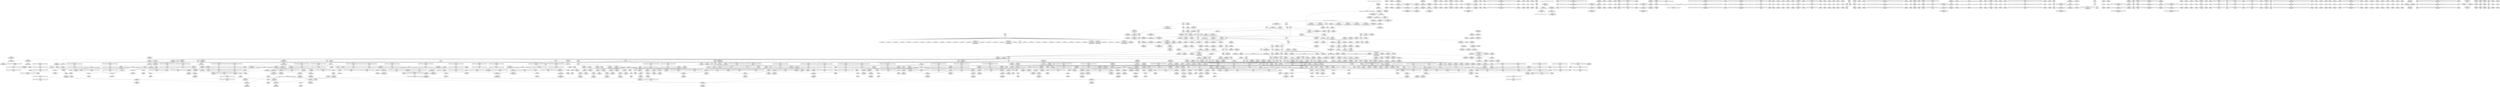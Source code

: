 digraph {
	CE0x5505cd0 [shape=record,shape=Mrecord,label="{CE0x5505cd0|selinux_socket_shutdown:tmp4|*LoadInst*|security/selinux/hooks.c,4253|*SummSource*}"]
	CE0x55c72c0 [shape=record,shape=Mrecord,label="{CE0x55c72c0|rcu_read_lock:tmp18|include/linux/rcupdate.h,882}"]
	CE0x558b180 [shape=record,shape=Mrecord,label="{CE0x558b180|i32_22|*Constant*}"]
	CE0x5590e80 [shape=record,shape=Mrecord,label="{CE0x5590e80|__rcu_read_lock:entry|*SummSource*}"]
	CE0x5616d00 [shape=record,shape=Mrecord,label="{CE0x5616d00|rcu_lock_release:indirectgoto|*SummSink*}"]
	CE0x557ba50 [shape=record,shape=Mrecord,label="{CE0x557ba50|i64_2|*Constant*|*SummSource*}"]
	CE0x55ac990 [shape=record,shape=Mrecord,label="{CE0x55ac990|_call_void___preempt_count_sub(i32_1)_#10,_!dbg_!27715|include/linux/rcupdate.h,244|*SummSink*}"]
	CE0x559eab0 [shape=record,shape=Mrecord,label="{CE0x559eab0|rcu_lock_release:map|Function::rcu_lock_release&Arg::map::}"]
	CE0x559e7d0 [shape=record,shape=Mrecord,label="{CE0x559e7d0|GLOBAL:rcu_lock_release|*Constant*|*SummSource*}"]
	CE0x5511f00 [shape=record,shape=Mrecord,label="{CE0x5511f00|cred_sid:sid|security/selinux/hooks.c,197|*SummSink*}"]
	CE0x5574790 [shape=record,shape=Mrecord,label="{CE0x5574790|8:_%struct.sock*,_:_SCME_8,16_|*MultipleSource*|security/selinux/hooks.c, 3966|security/selinux/hooks.c,3966|security/selinux/hooks.c,3966}"]
	CE0x559edd0 [shape=record,shape=Mrecord,label="{CE0x559edd0|rcu_lock_release:map|Function::rcu_lock_release&Arg::map::|*SummSink*}"]
	CE0x55dd2e0 [shape=record,shape=Mrecord,label="{CE0x55dd2e0|rcu_read_unlock:tmp19|include/linux/rcupdate.h,933}"]
	CE0x5576170 [shape=record,shape=Mrecord,label="{CE0x5576170|8:_%struct.sock*,_:_SCME_32,33_}"]
	CE0x55cd000 [shape=record,shape=Mrecord,label="{CE0x55cd000|rcu_lock_acquire:tmp3|*SummSink*}"]
	CE0x55abfa0 [shape=record,shape=Mrecord,label="{CE0x55abfa0|rcu_lock_release:tmp4|include/linux/rcupdate.h,423|*SummSink*}"]
	CE0x55763d0 [shape=record,shape=Mrecord,label="{CE0x55763d0|8:_%struct.sock*,_:_SCME_34,35_}"]
	CE0x54eac80 [shape=record,shape=Mrecord,label="{CE0x54eac80|selinux_socket_shutdown:tmp}"]
	CE0x556b500 [shape=record,shape=Mrecord,label="{CE0x556b500|__rcu_read_unlock:tmp1|*SummSink*}"]
	CE0x55a7a40 [shape=record,shape=Mrecord,label="{CE0x55a7a40|__preempt_count_add:bb|*SummSource*}"]
	CE0x56366e0 [shape=record,shape=Mrecord,label="{CE0x56366e0|__preempt_count_sub:tmp3|*SummSource*}"]
	CE0x5562f90 [shape=record,shape=Mrecord,label="{CE0x5562f90|task_sid:tmp24|security/selinux/hooks.c,208|*SummSink*}"]
	CE0x5602f90 [shape=record,shape=Mrecord,label="{CE0x5602f90|__rcu_read_unlock:do.end}"]
	CE0x551c420 [shape=record,shape=Mrecord,label="{CE0x551c420|task_sid:tmp10|security/selinux/hooks.c,208|*SummSource*}"]
	CE0x55208c0 [shape=record,shape=Mrecord,label="{CE0x55208c0|sock_has_perm:tmp14|security/selinux/hooks.c,3972|*SummSink*}"]
	CE0x72b99c0 [shape=record,shape=Mrecord,label="{CE0x72b99c0|GLOBAL:sock_has_perm|*Constant*|*SummSource*}"]
	CE0x54eb2b0 [shape=record,shape=Mrecord,label="{CE0x54eb2b0|selinux_socket_shutdown:bb|*SummSource*}"]
	CE0x556cd60 [shape=record,shape=Mrecord,label="{CE0x556cd60|i64*_getelementptr_inbounds_(_6_x_i64_,_6_x_i64_*___llvm_gcov_ctr327,_i64_0,_i64_3)|*Constant*|*SummSink*}"]
	CE0x55ce400 [shape=record,shape=Mrecord,label="{CE0x55ce400|__rcu_read_lock:tmp2|*SummSource*}"]
	CE0x556e390 [shape=record,shape=Mrecord,label="{CE0x556e390|sock_has_perm:u|security/selinux/hooks.c,3973}"]
	CE0x55cde20 [shape=record,shape=Mrecord,label="{CE0x55cde20|rcu_read_unlock:tmp13|include/linux/rcupdate.h,933|*SummSource*}"]
	CE0x5615e00 [shape=record,shape=Mrecord,label="{CE0x5615e00|rcu_lock_release:bb|*SummSink*}"]
	CE0x559f530 [shape=record,shape=Mrecord,label="{CE0x559f530|_call_void___rcu_read_unlock()_#10,_!dbg_!27734|include/linux/rcupdate.h,937|*SummSource*}"]
	CE0x55d8ec0 [shape=record,shape=Mrecord,label="{CE0x55d8ec0|rcu_lock_release:tmp}"]
	CE0x5598a00 [shape=record,shape=Mrecord,label="{CE0x5598a00|task_sid:call3|security/selinux/hooks.c,208|*SummSource*}"]
	CE0x557c4a0 [shape=record,shape=Mrecord,label="{CE0x557c4a0|GLOBAL:__llvm_gcov_ctr327|Global_var:__llvm_gcov_ctr327}"]
	CE0x5594550 [shape=record,shape=Mrecord,label="{CE0x5594550|task_sid:bb|*SummSink*}"]
	CE0x55a6f90 [shape=record,shape=Mrecord,label="{CE0x55a6f90|_call_void_mcount()_#3}"]
	CE0x55bf530 [shape=record,shape=Mrecord,label="{CE0x55bf530|__preempt_count_sub:tmp3}"]
	CE0x5599c10 [shape=record,shape=Mrecord,label="{CE0x5599c10|task_sid:tmp14|security/selinux/hooks.c,208|*SummSource*}"]
	CE0x5614230 [shape=record,shape=Mrecord,label="{CE0x5614230|_call_void_asm_addl_$1,_%gs:$0_,_*m,ri,*m,_dirflag_,_fpsr_,_flags_(i32*___preempt_count,_i32_%sub,_i32*___preempt_count)_#3,_!dbg_!27717,_!srcloc_!27718|./arch/x86/include/asm/preempt.h,77|*SummSource*}"]
	CE0x55ac400 [shape=record,shape=Mrecord,label="{CE0x55ac400|rcu_lock_release:tmp5|include/linux/rcupdate.h,423}"]
	CE0x5571ed0 [shape=record,shape=Mrecord,label="{CE0x5571ed0|sock_has_perm:sclass|security/selinux/hooks.c,3976}"]
	CE0x55d9920 [shape=record,shape=Mrecord,label="{CE0x55d9920|rcu_read_unlock:land.lhs.true|*SummSink*}"]
	CE0x55d8910 [shape=record,shape=Mrecord,label="{CE0x55d8910|rcu_read_unlock:if.end}"]
	CE0x5512100 [shape=record,shape=Mrecord,label="{CE0x5512100|task_sid:do.body}"]
	CE0x55b7050 [shape=record,shape=Mrecord,label="{CE0x55b7050|__preempt_count_add:val|Function::__preempt_count_add&Arg::val::|*SummSource*}"]
	CE0x5632e40 [shape=record,shape=Mrecord,label="{CE0x5632e40|__preempt_count_sub:bb|*SummSource*}"]
	CE0x552ad10 [shape=record,shape=Mrecord,label="{CE0x552ad10|i32_65536|*Constant*|*SummSource*}"]
	CE0x55c8940 [shape=record,shape=Mrecord,label="{CE0x55c8940|rcu_read_lock:tmp20|include/linux/rcupdate.h,882}"]
	CE0x5567a00 [shape=record,shape=Mrecord,label="{CE0x5567a00|__rcu_read_unlock:tmp7|include/linux/rcupdate.h,245|*SummSink*}"]
	CE0x560ac10 [shape=record,shape=Mrecord,label="{CE0x560ac10|__preempt_count_sub:tmp2|*SummSource*}"]
	CE0x5571900 [shape=record,shape=Mrecord,label="{CE0x5571900|sock_has_perm:tmp16|security/selinux/hooks.c,3976|*SummSink*}"]
	CE0x55ae320 [shape=record,shape=Mrecord,label="{CE0x55ae320|task_sid:tmp26|security/selinux/hooks.c,208|*SummSink*}"]
	CE0x54f8c20 [shape=record,shape=Mrecord,label="{CE0x54f8c20|get_current:tmp2}"]
	CE0x558a5a0 [shape=record,shape=Mrecord,label="{CE0x558a5a0|task_sid:tmp7|security/selinux/hooks.c,208|*SummSource*}"]
	CE0x5525220 [shape=record,shape=Mrecord,label="{CE0x5525220|get_current:bb}"]
	CE0x5582400 [shape=record,shape=Mrecord,label="{CE0x5582400|rcu_read_lock:tmp11|include/linux/rcupdate.h,882|*SummSource*}"]
	CE0x5620060 [shape=record,shape=Mrecord,label="{CE0x5620060|i64*_getelementptr_inbounds_(_4_x_i64_,_4_x_i64_*___llvm_gcov_ctr129,_i64_0,_i64_3)|*Constant*|*SummSource*}"]
	CE0x557f140 [shape=record,shape=Mrecord,label="{CE0x557f140|_call_void_asm_addl_$1,_%gs:$0_,_*m,ri,*m,_dirflag_,_fpsr_,_flags_(i32*___preempt_count,_i32_%val,_i32*___preempt_count)_#3,_!dbg_!27714,_!srcloc_!27717|./arch/x86/include/asm/preempt.h,72|*SummSink*}"]
	CE0x5603e60 [shape=record,shape=Mrecord,label="{CE0x5603e60|rcu_lock_acquire:tmp6}"]
	CE0x55dcbb0 [shape=record,shape=Mrecord,label="{CE0x55dcbb0|i64*_getelementptr_inbounds_(_11_x_i64_,_11_x_i64_*___llvm_gcov_ctr132,_i64_0,_i64_9)|*Constant*}"]
	CE0x5531c90 [shape=record,shape=Mrecord,label="{CE0x5531c90|_call_void_rcu_read_lock()_#10,_!dbg_!27712|security/selinux/hooks.c,207}"]
	CE0x55128a0 [shape=record,shape=Mrecord,label="{CE0x55128a0|i32_77|*Constant*}"]
	CE0x55991c0 [shape=record,shape=Mrecord,label="{CE0x55991c0|i64_6|*Constant*|*SummSource*}"]
	CE0x55cd430 [shape=record,shape=Mrecord,label="{CE0x55cd430|rcu_read_unlock:tmp3|*SummSink*}"]
	CE0x55dec50 [shape=record,shape=Mrecord,label="{CE0x55dec50|rcu_read_unlock:tmp17|include/linux/rcupdate.h,933|*SummSource*}"]
	CE0x55ad550 [shape=record,shape=Mrecord,label="{CE0x55ad550|rcu_lock_acquire:tmp1|*SummSource*}"]
	CE0x55aef20 [shape=record,shape=Mrecord,label="{CE0x55aef20|task_sid:call7|security/selinux/hooks.c,208|*SummSink*}"]
	CE0x55c3eb0 [shape=record,shape=Mrecord,label="{CE0x55c3eb0|rcu_read_lock:tmp15|include/linux/rcupdate.h,882|*SummSource*}"]
	CE0x54f20f0 [shape=record,shape=Mrecord,label="{CE0x54f20f0|i64*_getelementptr_inbounds_(_2_x_i64_,_2_x_i64_*___llvm_gcov_ctr98,_i64_0,_i64_0)|*Constant*|*SummSink*}"]
	CE0x561ad20 [shape=record,shape=Mrecord,label="{CE0x561ad20|rcu_lock_release:__here}"]
	CE0x54f49d0 [shape=record,shape=Mrecord,label="{CE0x54f49d0|_ret_i32_%retval.0,_!dbg_!27728|security/selinux/avc.c,775}"]
	CE0x55ad370 [shape=record,shape=Mrecord,label="{CE0x55ad370|rcu_lock_release:__here|*SummSink*}"]
	CE0x558fcc0 [shape=record,shape=Mrecord,label="{CE0x558fcc0|task_sid:tmp8|security/selinux/hooks.c,208|*SummSink*}"]
	CE0x5573f70 [shape=record,shape=Mrecord,label="{CE0x5573f70|avc_has_perm:auditdata|Function::avc_has_perm&Arg::auditdata::|*SummSink*}"]
	CE0x5586dc0 [shape=record,shape=Mrecord,label="{CE0x5586dc0|rcu_read_unlock:land.lhs.true2}"]
	CE0x55c1270 [shape=record,shape=Mrecord,label="{CE0x55c1270|rcu_read_lock:call3|include/linux/rcupdate.h,882|*SummSource*}"]
	CE0x55cac50 [shape=record,shape=Mrecord,label="{CE0x55cac50|rcu_read_unlock:tmp16|include/linux/rcupdate.h,933|*SummSource*}"]
	CE0x55d65e0 [shape=record,shape=Mrecord,label="{CE0x55d65e0|rcu_lock_release:tmp3|*SummSource*}"]
	CE0x56370d0 [shape=record,shape=Mrecord,label="{CE0x56370d0|i64*_getelementptr_inbounds_(_4_x_i64_,_4_x_i64_*___llvm_gcov_ctr134,_i64_0,_i64_2)|*Constant*|*SummSink*}"]
	CE0x5591e00 [shape=record,shape=Mrecord,label="{CE0x5591e00|rcu_read_lock:if.end|*SummSink*}"]
	CE0x5578110 [shape=record,shape=Mrecord,label="{CE0x5578110|GLOBAL:task_sid|*Constant*|*SummSource*}"]
	CE0x5505220 [shape=record,shape=Mrecord,label="{CE0x5505220|sock_has_perm:tmp9|security/selinux/hooks.c,3969}"]
	CE0x54f7870 [shape=record,shape=Mrecord,label="{CE0x54f7870|sock_has_perm:tmp1|*SummSource*}"]
	CE0x54f9160 [shape=record,shape=Mrecord,label="{CE0x54f9160|selinux_socket_shutdown:tmp4|*LoadInst*|security/selinux/hooks.c,4253}"]
	CE0x55abca0 [shape=record,shape=Mrecord,label="{CE0x55abca0|i64*_getelementptr_inbounds_(_4_x_i64_,_4_x_i64_*___llvm_gcov_ctr133,_i64_0,_i64_2)|*Constant*|*SummSource*}"]
	CE0x55aeeb0 [shape=record,shape=Mrecord,label="{CE0x55aeeb0|task_sid:call7|security/selinux/hooks.c,208|*SummSource*}"]
	CE0x55d5b50 [shape=record,shape=Mrecord,label="{CE0x55d5b50|__rcu_read_lock:tmp4|include/linux/rcupdate.h,239|*SummSink*}"]
	CE0x551ad00 [shape=record,shape=Mrecord,label="{CE0x551ad00|cred_sid:security|security/selinux/hooks.c,196}"]
	CE0x5617b20 [shape=record,shape=Mrecord,label="{CE0x5617b20|i64_1|*Constant*}"]
	CE0x54ec3f0 [shape=record,shape=Mrecord,label="{CE0x54ec3f0|sock_has_perm:perms|Function::sock_has_perm&Arg::perms::|*SummSink*}"]
	CE0x556ef70 [shape=record,shape=Mrecord,label="{CE0x556ef70|sock_has_perm:tmp17|security/selinux/hooks.c,3976|*SummSource*}"]
	CE0x5568240 [shape=record,shape=Mrecord,label="{CE0x5568240|i64*_getelementptr_inbounds_(_4_x_i64_,_4_x_i64_*___llvm_gcov_ctr134,_i64_0,_i64_3)|*Constant*|*SummSource*}"]
	CE0x559f4c0 [shape=record,shape=Mrecord,label="{CE0x559f4c0|_call_void___rcu_read_unlock()_#10,_!dbg_!27734|include/linux/rcupdate.h,937}"]
	CE0x55c8760 [shape=record,shape=Mrecord,label="{CE0x55c8760|rcu_read_lock:tmp19|include/linux/rcupdate.h,882|*SummSource*}"]
	CE0x55c7da0 [shape=record,shape=Mrecord,label="{CE0x55c7da0|i8*_getelementptr_inbounds_(_25_x_i8_,_25_x_i8_*_.str45,_i32_0,_i32_0)|*Constant*|*SummSink*}"]
	CE0x54ef710 [shape=record,shape=Mrecord,label="{CE0x54ef710|task_sid:land.lhs.true|*SummSink*}"]
	CE0x558c860 [shape=record,shape=Mrecord,label="{CE0x558c860|_call_void___rcu_read_lock()_#10,_!dbg_!27710|include/linux/rcupdate.h,879|*SummSource*}"]
	CE0x55da900 [shape=record,shape=Mrecord,label="{CE0x55da900|rcu_read_unlock:tmp9|include/linux/rcupdate.h,933|*SummSource*}"]
	CE0x55a8340 [shape=record,shape=Mrecord,label="{CE0x55a8340|%struct.lockdep_map*_null|*Constant*}"]
	CE0x55c0df0 [shape=record,shape=Mrecord,label="{CE0x55c0df0|rcu_read_lock:tmp12|include/linux/rcupdate.h,882|*SummSink*}"]
	CE0x557f2c0 [shape=record,shape=Mrecord,label="{CE0x557f2c0|void_(i32*,_i32,_i32*)*_asm_addl_$1,_%gs:$0_,_*m,ri,*m,_dirflag_,_fpsr_,_flags_}"]
	CE0x54eb960 [shape=record,shape=Mrecord,label="{CE0x54eb960|selinux_socket_shutdown:tmp1|*SummSink*}"]
	CE0x55abab0 [shape=record,shape=Mrecord,label="{CE0x55abab0|rcu_lock_release:tmp4|include/linux/rcupdate.h,423}"]
	CE0x55a81a0 [shape=record,shape=Mrecord,label="{CE0x55a81a0|i32_2|*Constant*}"]
	CE0x55b4340 [shape=record,shape=Mrecord,label="{CE0x55b4340|__rcu_read_lock:tmp6|include/linux/rcupdate.h,240|*SummSink*}"]
	CE0x5604180 [shape=record,shape=Mrecord,label="{CE0x5604180|rcu_lock_acquire:tmp6|*SummSink*}"]
	CE0x5578290 [shape=record,shape=Mrecord,label="{CE0x5578290|GLOBAL:task_sid|*Constant*|*SummSink*}"]
	CE0x55d11e0 [shape=record,shape=Mrecord,label="{CE0x55d11e0|i64*_getelementptr_inbounds_(_11_x_i64_,_11_x_i64_*___llvm_gcov_ctr132,_i64_0,_i64_0)|*Constant*|*SummSink*}"]
	CE0x54eb550 [shape=record,shape=Mrecord,label="{CE0x54eb550|selinux_socket_shutdown:call|security/selinux/hooks.c,4253|*SummSource*}"]
	CE0x552f900 [shape=record,shape=Mrecord,label="{CE0x552f900|__rcu_read_lock:entry}"]
	CE0x55b4c70 [shape=record,shape=Mrecord,label="{CE0x55b4c70|rcu_read_unlock:tmp6|include/linux/rcupdate.h,933|*SummSink*}"]
	CE0x559daa0 [shape=record,shape=Mrecord,label="{CE0x559daa0|rcu_read_unlock:tmp22|include/linux/rcupdate.h,935|*SummSink*}"]
	CE0x559a9b0 [shape=record,shape=Mrecord,label="{CE0x559a9b0|task_sid:tmp17|security/selinux/hooks.c,208|*SummSource*}"]
	CE0x55acb50 [shape=record,shape=Mrecord,label="{CE0x55acb50|void_(i32*,_i32,_i32*)*_asm_addl_$1,_%gs:$0_,_*m,ri,*m,_dirflag_,_fpsr_,_flags_}"]
	CE0x5504820 [shape=record,shape=Mrecord,label="{CE0x5504820|cred_sid:tmp5|security/selinux/hooks.c,196|*SummSink*}"]
	CE0x55b4430 [shape=record,shape=Mrecord,label="{CE0x55b4430|rcu_read_unlock:tmp}"]
	CE0x55a8fe0 [shape=record,shape=Mrecord,label="{CE0x55a8fe0|_call_void_lock_acquire(%struct.lockdep_map*_%map,_i32_0,_i32_0,_i32_2,_i32_0,_%struct.lockdep_map*_null,_i64_ptrtoint_(i8*_blockaddress(_rcu_lock_acquire,_%__here)_to_i64))_#10,_!dbg_!27716|include/linux/rcupdate.h,418}"]
	CE0x561e8a0 [shape=record,shape=Mrecord,label="{CE0x561e8a0|i64*_getelementptr_inbounds_(_4_x_i64_,_4_x_i64_*___llvm_gcov_ctr134,_i64_0,_i64_1)|*Constant*}"]
	CE0x5589ae0 [shape=record,shape=Mrecord,label="{CE0x5589ae0|task_sid:tmp9|security/selinux/hooks.c,208|*SummSource*}"]
	CE0x557af10 [shape=record,shape=Mrecord,label="{CE0x557af10|sock_has_perm:tmp6|security/selinux/hooks.c,3969|*SummSource*}"]
	CE0x5651ed0 [shape=record,shape=Mrecord,label="{CE0x5651ed0|_call_void_mcount()_#3|*SummSource*}"]
	CE0x55d6650 [shape=record,shape=Mrecord,label="{CE0x55d6650|rcu_lock_release:tmp3|*SummSink*}"]
	CE0x55caef0 [shape=record,shape=Mrecord,label="{CE0x55caef0|i64*_getelementptr_inbounds_(_11_x_i64_,_11_x_i64_*___llvm_gcov_ctr132,_i64_0,_i64_8)|*Constant*}"]
	CE0x5586780 [shape=record,shape=Mrecord,label="{CE0x5586780|_ret_void,_!dbg_!27735|include/linux/rcupdate.h,884|*SummSource*}"]
	CE0x55afa90 [shape=record,shape=Mrecord,label="{CE0x55afa90|cred_sid:cred|Function::cred_sid&Arg::cred::|*SummSink*}"]
	CE0x5594480 [shape=record,shape=Mrecord,label="{CE0x5594480|task_sid:bb|*SummSource*}"]
	CE0x55818c0 [shape=record,shape=Mrecord,label="{CE0x55818c0|rcu_read_lock:tmp10|include/linux/rcupdate.h,882}"]
	CE0x5524080 [shape=record,shape=Mrecord,label="{CE0x5524080|get_current:bb|*SummSource*}"]
	CE0x5580030 [shape=record,shape=Mrecord,label="{CE0x5580030|__preempt_count_sub:tmp4|./arch/x86/include/asm/preempt.h,77|*SummSink*}"]
	CE0x550b280 [shape=record,shape=Mrecord,label="{CE0x550b280|_call_void_mcount()_#3|*SummSource*}"]
	CE0x55702b0 [shape=record,shape=Mrecord,label="{CE0x55702b0|sock_has_perm:tmp15|security/selinux/hooks.c,3974|*SummSource*}"]
	CE0x56367e0 [shape=record,shape=Mrecord,label="{CE0x56367e0|__preempt_count_sub:tmp3|*SummSink*}"]
	CE0x5593f40 [shape=record,shape=Mrecord,label="{CE0x5593f40|rcu_read_lock:tmp1}"]
	CE0x556f3c0 [shape=record,shape=Mrecord,label="{CE0x556f3c0|sock_has_perm:net1|security/selinux/hooks.c,3973}"]
	CE0x5533b10 [shape=record,shape=Mrecord,label="{CE0x5533b10|task_sid:real_cred|security/selinux/hooks.c,208}"]
	CE0x5588070 [shape=record,shape=Mrecord,label="{CE0x5588070|task_sid:tobool1|security/selinux/hooks.c,208|*SummSource*}"]
	CE0x5591220 [shape=record,shape=Mrecord,label="{CE0x5591220|_ret_void,_!dbg_!27717|include/linux/rcupdate.h,240}"]
	CE0x5573a00 [shape=record,shape=Mrecord,label="{CE0x5573a00|avc_has_perm:requested|Function::avc_has_perm&Arg::requested::|*SummSource*}"]
	CE0x54fce80 [shape=record,shape=Mrecord,label="{CE0x54fce80|_call_void_lock_release(%struct.lockdep_map*_%map,_i32_1,_i64_ptrtoint_(i8*_blockaddress(_rcu_lock_release,_%__here)_to_i64))_#10,_!dbg_!27716|include/linux/rcupdate.h,423|*SummSink*}"]
	CE0x5516f90 [shape=record,shape=Mrecord,label="{CE0x5516f90|sock_has_perm:tmp20|security/selinux/hooks.c,3977|*SummSource*}"]
	CE0x558d600 [shape=record,shape=Mrecord,label="{CE0x558d600|COLLAPSED:_GCMRE___llvm_gcov_ctr126_internal_global_13_x_i64_zeroinitializer:_elem_0:default:}"]
	CE0x551c0e0 [shape=record,shape=Mrecord,label="{CE0x551c0e0|i64_5|*Constant*|*SummSink*}"]
	CE0x55e0a90 [shape=record,shape=Mrecord,label="{CE0x55e0a90|i8*_getelementptr_inbounds_(_44_x_i8_,_44_x_i8_*_.str47,_i32_0,_i32_0)|*Constant*|*SummSource*}"]
	CE0x54edaa0 [shape=record,shape=Mrecord,label="{CE0x54edaa0|COLLAPSED:_GCMRE___llvm_gcov_ctr367_internal_global_2_x_i64_zeroinitializer:_elem_0:default:}"]
	CE0x54ecb80 [shape=record,shape=Mrecord,label="{CE0x54ecb80|selinux_socket_shutdown:sk|security/selinux/hooks.c,4253|*SummSource*}"]
	CE0x5651fd0 [shape=record,shape=Mrecord,label="{CE0x5651fd0|_call_void_mcount()_#3|*SummSink*}"]
	CE0x55a0860 [shape=record,shape=Mrecord,label="{CE0x55a0860|__rcu_read_lock:bb}"]
	CE0x5574a90 [shape=record,shape=Mrecord,label="{CE0x5574a90|sock_has_perm:tmp10|security/selinux/hooks.c,3969|*SummSource*}"]
	CE0x5593350 [shape=record,shape=Mrecord,label="{CE0x5593350|i64*_getelementptr_inbounds_(_4_x_i64_,_4_x_i64_*___llvm_gcov_ctr128,_i64_0,_i64_2)|*Constant*|*SummSource*}"]
	CE0x55d39a0 [shape=record,shape=Mrecord,label="{CE0x55d39a0|GLOBAL:__llvm_gcov_ctr132|Global_var:__llvm_gcov_ctr132}"]
	CE0x5595540 [shape=record,shape=Mrecord,label="{CE0x5595540|COLLAPSED:_GCMRE___llvm_gcov_ctr131_internal_global_2_x_i64_zeroinitializer:_elem_0:default:}"]
	CE0x54ec130 [shape=record,shape=Mrecord,label="{CE0x54ec130|32:_%struct.sock*,_:_CRE_0,4_|*MultipleSource*|security/selinux/hooks.c,4253|Function::selinux_socket_shutdown&Arg::sock::}"]
	CE0x557a0e0 [shape=record,shape=Mrecord,label="{CE0x557a0e0|sock_has_perm:call|security/selinux/hooks.c,3967|*SummSink*}"]
	CE0x54ef950 [shape=record,shape=Mrecord,label="{CE0x54ef950|task_sid:if.then|*SummSource*}"]
	CE0x5573db0 [shape=record,shape=Mrecord,label="{CE0x5573db0|avc_has_perm:auditdata|Function::avc_has_perm&Arg::auditdata::}"]
	CE0x54f0490 [shape=record,shape=Mrecord,label="{CE0x54f0490|selinux_socket_shutdown:entry|*SummSink*}"]
	CE0x54f87f0 [shape=record,shape=Mrecord,label="{CE0x54f87f0|get_current:entry|*SummSink*}"]
	CE0x55b44a0 [shape=record,shape=Mrecord,label="{CE0x55b44a0|COLLAPSED:_GCMRE___llvm_gcov_ctr132_internal_global_11_x_i64_zeroinitializer:_elem_0:default:}"]
	CE0x55769c0 [shape=record,shape=Mrecord,label="{CE0x55769c0|8:_%struct.sock*,_:_SCME_39,40_}"]
	CE0x5534ae0 [shape=record,shape=Mrecord,label="{CE0x5534ae0|task_sid:tmp1}"]
	CE0x5658450 [shape=record,shape=Mrecord,label="{CE0x5658450|COLLAPSED:_GCMRE___llvm_gcov_ctr129_internal_global_4_x_i64_zeroinitializer:_elem_0:default:}"]
	CE0x55a0280 [shape=record,shape=Mrecord,label="{CE0x55a0280|_ret_void,_!dbg_!27717|include/linux/rcupdate.h,245}"]
	CE0x556b6f0 [shape=record,shape=Mrecord,label="{CE0x556b6f0|__preempt_count_add:tmp5|./arch/x86/include/asm/preempt.h,72}"]
	CE0x558eea0 [shape=record,shape=Mrecord,label="{CE0x558eea0|rcu_read_lock:land.lhs.true|*SummSink*}"]
	CE0x54ecd90 [shape=record,shape=Mrecord,label="{CE0x54ecd90|sock_has_perm:entry|*SummSink*}"]
	CE0x54f0540 [shape=record,shape=Mrecord,label="{CE0x54f0540|selinux_socket_shutdown:tmp1}"]
	CE0x54eef60 [shape=record,shape=Mrecord,label="{CE0x54eef60|i32_1|*Constant*}"]
	CE0x55b3cf0 [shape=record,shape=Mrecord,label="{CE0x55b3cf0|i32_0|*Constant*}"]
	CE0x55cebe0 [shape=record,shape=Mrecord,label="{CE0x55cebe0|GLOBAL:__preempt_count_add|*Constant*|*SummSource*}"]
	CE0x550bba0 [shape=record,shape=Mrecord,label="{CE0x550bba0|sock_has_perm:if.end|*SummSource*}"]
	CE0x558d010 [shape=record,shape=Mrecord,label="{CE0x558d010|cred_sid:tmp2|*SummSource*}"]
	CE0x55ab010 [shape=record,shape=Mrecord,label="{CE0x55ab010|i64_ptrtoint_(i8*_blockaddress(_rcu_lock_release,_%__here)_to_i64)|*Constant*}"]
	CE0x5577b90 [shape=record,shape=Mrecord,label="{CE0x5577b90|8:_%struct.sock*,_:_SCME_54,55_}"]
	CE0x55abf30 [shape=record,shape=Mrecord,label="{CE0x55abf30|rcu_lock_release:tmp4|include/linux/rcupdate.h,423|*SummSource*}"]
	CE0x560bb50 [shape=record,shape=Mrecord,label="{CE0x560bb50|__preempt_count_sub:tmp6|./arch/x86/include/asm/preempt.h,78|*SummSink*}"]
	CE0x556e1e0 [shape=record,shape=Mrecord,label="{CE0x556e1e0|sock_has_perm:u|security/selinux/hooks.c,3973|*SummSink*}"]
	CE0x55776d0 [shape=record,shape=Mrecord,label="{CE0x55776d0|8:_%struct.sock*,_:_SCME_50,51_}"]
	CE0x5567ee0 [shape=record,shape=Mrecord,label="{CE0x5567ee0|_ret_void,_!dbg_!27720|./arch/x86/include/asm/preempt.h,78|*SummSink*}"]
	CE0x5516920 [shape=record,shape=Mrecord,label="{CE0x5516920|sock_has_perm:tmp19|security/selinux/hooks.c,3977}"]
	CE0x556ca70 [shape=record,shape=Mrecord,label="{CE0x556ca70|i64*_getelementptr_inbounds_(_6_x_i64_,_6_x_i64_*___llvm_gcov_ctr327,_i64_0,_i64_3)|*Constant*|*SummSource*}"]
	CE0x5587e80 [shape=record,shape=Mrecord,label="{CE0x5587e80|GLOBAL:rcu_lock_map|Global_var:rcu_lock_map|*SummSink*}"]
	CE0x560a8a0 [shape=record,shape=Mrecord,label="{CE0x560a8a0|__preempt_count_add:tmp4|./arch/x86/include/asm/preempt.h,72}"]
	CE0x550e910 [shape=record,shape=Mrecord,label="{CE0x550e910|rcu_read_lock:if.then}"]
	CE0x5598a70 [shape=record,shape=Mrecord,label="{CE0x5598a70|task_sid:call3|security/selinux/hooks.c,208|*SummSink*}"]
	CE0x55d2b50 [shape=record,shape=Mrecord,label="{CE0x55d2b50|rcu_read_unlock:tobool|include/linux/rcupdate.h,933|*SummSource*}"]
	CE0x5536bc0 [shape=record,shape=Mrecord,label="{CE0x5536bc0|avc_has_perm:entry|*SummSink*}"]
	CE0x550bab0 [shape=record,shape=Mrecord,label="{CE0x550bab0|cred_sid:tmp4|*LoadInst*|security/selinux/hooks.c,196|*SummSink*}"]
	CE0x550b020 [shape=record,shape=Mrecord,label="{CE0x550b020|get_current:tmp1|*SummSource*}"]
	CE0x55d8800 [shape=record,shape=Mrecord,label="{CE0x55d8800|rcu_read_unlock:land.lhs.true2|*SummSink*}"]
	CE0x552e460 [shape=record,shape=Mrecord,label="{CE0x552e460|i64*_getelementptr_inbounds_(_4_x_i64_,_4_x_i64_*___llvm_gcov_ctr130,_i64_0,_i64_0)|*Constant*}"]
	CE0x5615c10 [shape=record,shape=Mrecord,label="{CE0x5615c10|rcu_lock_release:bb}"]
	CE0x55d31f0 [shape=record,shape=Mrecord,label="{CE0x55d31f0|rcu_read_unlock:do.body|*SummSink*}"]
	CE0x558bf40 [shape=record,shape=Mrecord,label="{CE0x558bf40|cred_sid:tmp3}"]
	CE0x55176a0 [shape=record,shape=Mrecord,label="{CE0x55176a0|rcu_read_unlock:tmp12|include/linux/rcupdate.h,933|*SummSink*}"]
	CE0x558d590 [shape=record,shape=Mrecord,label="{CE0x558d590|task_sid:tmp}"]
	CE0x5595bf0 [shape=record,shape=Mrecord,label="{CE0x5595bf0|task_sid:if.end|*SummSink*}"]
	CE0x55758e0 [shape=record,shape=Mrecord,label="{CE0x55758e0|8:_%struct.sock*,_:_SCME_25,26_}"]
	CE0x5535170 [shape=record,shape=Mrecord,label="{CE0x5535170|i64*_getelementptr_inbounds_(_11_x_i64_,_11_x_i64_*___llvm_gcov_ctr132,_i64_0,_i64_1)|*Constant*|*SummSink*}"]
	CE0x5509a70 [shape=record,shape=Mrecord,label="{CE0x5509a70|i64*_getelementptr_inbounds_(_4_x_i64_,_4_x_i64_*___llvm_gcov_ctr128,_i64_0,_i64_2)|*Constant*|*SummSink*}"]
	CE0x55b80d0 [shape=record,shape=Mrecord,label="{CE0x55b80d0|GLOBAL:rcu_read_unlock.__warned|Global_var:rcu_read_unlock.__warned|*SummSink*}"]
	CE0x5533fe0 [shape=record,shape=Mrecord,label="{CE0x5533fe0|rcu_read_lock:call|include/linux/rcupdate.h,882|*SummSource*}"]
	CE0x55dd400 [shape=record,shape=Mrecord,label="{CE0x55dd400|rcu_read_unlock:tmp19|include/linux/rcupdate.h,933|*SummSource*}"]
	CE0x55c3630 [shape=record,shape=Mrecord,label="{CE0x55c3630|rcu_read_lock:tmp13|include/linux/rcupdate.h,882|*SummSink*}"]
	CE0x5606000 [shape=record,shape=Mrecord,label="{CE0x5606000|_call_void_mcount()_#3|*SummSource*}"]
	CE0x55c86f0 [shape=record,shape=Mrecord,label="{CE0x55c86f0|rcu_read_lock:tmp19|include/linux/rcupdate.h,882}"]
	CE0x55c96b0 [shape=record,shape=Mrecord,label="{CE0x55c96b0|i64*_getelementptr_inbounds_(_11_x_i64_,_11_x_i64_*___llvm_gcov_ctr127,_i64_0,_i64_10)|*Constant*|*SummSink*}"]
	CE0x557bd40 [shape=record,shape=Mrecord,label="{CE0x557bd40|sock_has_perm:tmp7|security/selinux/hooks.c,3969|*SummSink*}"]
	CE0x55a0a50 [shape=record,shape=Mrecord,label="{CE0x55a0a50|__rcu_read_lock:bb|*SummSink*}"]
	CE0x551af80 [shape=record,shape=Mrecord,label="{CE0x551af80|_call_void_mcount()_#3|*SummSink*}"]
	CE0x5572fb0 [shape=record,shape=Mrecord,label="{CE0x5572fb0|rcu_read_lock:tmp8|include/linux/rcupdate.h,882|*SummSource*}"]
	CE0x561abd0 [shape=record,shape=Mrecord,label="{CE0x561abd0|i8*_undef|*Constant*|*SummSink*}"]
	CE0x54edd60 [shape=record,shape=Mrecord,label="{CE0x54edd60|GLOBAL:get_current|*Constant*}"]
	"CONST[source:0(mediator),value:0(static)][purpose:{operation}]"
	CE0x559d750 [shape=record,shape=Mrecord,label="{CE0x559d750|rcu_lock_acquire:entry|*SummSink*}"]
	CE0x5578800 [shape=record,shape=Mrecord,label="{CE0x5578800|task_sid:task|Function::task_sid&Arg::task::|*SummSink*}"]
	CE0x55d8530 [shape=record,shape=Mrecord,label="{CE0x55d8530|i64*_getelementptr_inbounds_(_4_x_i64_,_4_x_i64_*___llvm_gcov_ctr128,_i64_0,_i64_3)|*Constant*}"]
	CE0x5615410 [shape=record,shape=Mrecord,label="{CE0x5615410|_call_void_mcount()_#3}"]
	CE0x55d28f0 [shape=record,shape=Mrecord,label="{CE0x55d28f0|rcu_read_unlock:tmp4|include/linux/rcupdate.h,933}"]
	CE0x559c570 [shape=record,shape=Mrecord,label="{CE0x559c570|_call_void_lockdep_rcu_suspicious(i8*_getelementptr_inbounds_(_25_x_i8_,_25_x_i8_*_.str3,_i32_0,_i32_0),_i32_208,_i8*_getelementptr_inbounds_(_41_x_i8_,_41_x_i8_*_.str44,_i32_0,_i32_0))_#10,_!dbg_!27732|security/selinux/hooks.c,208|*SummSource*}"]
	CE0x561f530 [shape=record,shape=Mrecord,label="{CE0x561f530|__preempt_count_sub:val|Function::__preempt_count_sub&Arg::val::|*SummSource*}"]
	CE0x558efb0 [shape=record,shape=Mrecord,label="{CE0x558efb0|rcu_read_lock:land.lhs.true2}"]
	CE0x5590710 [shape=record,shape=Mrecord,label="{CE0x5590710|rcu_read_lock:tmp|*SummSource*}"]
	CE0x55b3ba0 [shape=record,shape=Mrecord,label="{CE0x55b3ba0|cred_sid:tmp6|security/selinux/hooks.c,197|*SummSource*}"]
	CE0x55af590 [shape=record,shape=Mrecord,label="{CE0x55af590|cred_sid:entry|*SummSource*}"]
	CE0x55cdf00 [shape=record,shape=Mrecord,label="{CE0x55cdf00|rcu_read_unlock:tmp13|include/linux/rcupdate.h,933|*SummSink*}"]
	CE0x5576af0 [shape=record,shape=Mrecord,label="{CE0x5576af0|8:_%struct.sock*,_:_SCME_40,41_}"]
	CE0x54fd3a0 [shape=record,shape=Mrecord,label="{CE0x54fd3a0|GLOBAL:lock_release|*Constant*|*SummSource*}"]
	CE0x561b430 [shape=record,shape=Mrecord,label="{CE0x561b430|i64*_getelementptr_inbounds_(_4_x_i64_,_4_x_i64_*___llvm_gcov_ctr130,_i64_0,_i64_2)|*Constant*|*SummSink*}"]
	CE0x5587630 [shape=record,shape=Mrecord,label="{CE0x5587630|rcu_lock_acquire:map|Function::rcu_lock_acquire&Arg::map::|*SummSink*}"]
	CE0x5536550 [shape=record,shape=Mrecord,label="{CE0x5536550|sock_has_perm:ad|security/selinux/hooks.c, 3965}"]
	CE0x5606100 [shape=record,shape=Mrecord,label="{CE0x5606100|_call_void_mcount()_#3|*SummSink*}"]
	CE0x559a5f0 [shape=record,shape=Mrecord,label="{CE0x559a5f0|task_sid:tmp16|security/selinux/hooks.c,208|*SummSink*}"]
	CE0x55dc520 [shape=record,shape=Mrecord,label="{CE0x55dc520|i64*_getelementptr_inbounds_(_11_x_i64_,_11_x_i64_*___llvm_gcov_ctr132,_i64_0,_i64_8)|*Constant*|*SummSource*}"]
	CE0x55632b0 [shape=record,shape=Mrecord,label="{CE0x55632b0|task_sid:tmp25|security/selinux/hooks.c,208|*SummSource*}"]
	CE0x5574280 [shape=record,shape=Mrecord,label="{CE0x5574280|_ret_i32_%retval.0,_!dbg_!27728|security/selinux/avc.c,775|*SummSink*}"]
	CE0x5615860 [shape=record,shape=Mrecord,label="{CE0x5615860|COLLAPSED:_GCMRE___llvm_gcov_ctr134_internal_global_4_x_i64_zeroinitializer:_elem_0:default:}"]
	CE0x5599820 [shape=record,shape=Mrecord,label="{CE0x5599820|i64_7|*Constant*|*SummSource*}"]
	CE0x558a430 [shape=record,shape=Mrecord,label="{CE0x558a430|task_sid:tmp7|security/selinux/hooks.c,208}"]
	CE0x54f0a30 [shape=record,shape=Mrecord,label="{CE0x54f0a30|sock_has_perm:net|security/selinux/hooks.c, 3966}"]
	CE0x55b35b0 [shape=record,shape=Mrecord,label="{CE0x55b35b0|rcu_read_lock:bb|*SummSource*}"]
	CE0x5605c50 [shape=record,shape=Mrecord,label="{CE0x5605c50|__preempt_count_sub:tmp7|./arch/x86/include/asm/preempt.h,78|*SummSink*}"]
	CE0x55624f0 [shape=record,shape=Mrecord,label="{CE0x55624f0|task_sid:tmp23|security/selinux/hooks.c,208|*SummSink*}"]
	CE0x5574f70 [shape=record,shape=Mrecord,label="{CE0x5574f70|task_sid:tmp2}"]
	CE0x54ecad0 [shape=record,shape=Mrecord,label="{CE0x54ecad0|i32_5|*Constant*|*SummSink*}"]
	CE0x54eba10 [shape=record,shape=Mrecord,label="{CE0x54eba10|selinux_socket_shutdown:bb}"]
	CE0x54f42b0 [shape=record,shape=Mrecord,label="{CE0x54f42b0|COLLAPSED:_GCMRE_current_task_external_global_%struct.task_struct*:_elem_0:default:}"]
	CE0x5602470 [shape=record,shape=Mrecord,label="{CE0x5602470|i64*_getelementptr_inbounds_(_4_x_i64_,_4_x_i64_*___llvm_gcov_ctr133,_i64_0,_i64_3)|*Constant*|*SummSink*}"]
	CE0x5504e10 [shape=record,shape=Mrecord,label="{CE0x5504e10|i64*_getelementptr_inbounds_(_13_x_i64_,_13_x_i64_*___llvm_gcov_ctr126,_i64_0,_i64_1)|*Constant*}"]
	CE0x5517fc0 [shape=record,shape=Mrecord,label="{CE0x5517fc0|rcu_read_lock:tmp13|include/linux/rcupdate.h,882}"]
	CE0x556dd30 [shape=record,shape=Mrecord,label="{CE0x556dd30|rcu_lock_acquire:tmp5|include/linux/rcupdate.h,418|*SummSink*}"]
	CE0x55b2bd0 [shape=record,shape=Mrecord,label="{CE0x55b2bd0|GLOBAL:rcu_lock_acquire|*Constant*}"]
	CE0x55c63a0 [shape=record,shape=Mrecord,label="{CE0x55c63a0|i8*_getelementptr_inbounds_(_42_x_i8_,_42_x_i8_*_.str46,_i32_0,_i32_0)|*Constant*|*SummSource*}"]
	CE0x558ee00 [shape=record,shape=Mrecord,label="{CE0x558ee00|rcu_read_lock:land.lhs.true|*SummSource*}"]
	CE0x557e1d0 [shape=record,shape=Mrecord,label="{CE0x557e1d0|sock_has_perm:tmp3|security/selinux/hooks.c,3964|*SummSink*}"]
	CE0x558b700 [shape=record,shape=Mrecord,label="{CE0x558b700|rcu_read_lock:tmp|*SummSink*}"]
	CE0x551af10 [shape=record,shape=Mrecord,label="{CE0x551af10|_call_void_mcount()_#3|*SummSource*}"]
	CE0x55c50b0 [shape=record,shape=Mrecord,label="{CE0x55c50b0|i8*_getelementptr_inbounds_(_25_x_i8_,_25_x_i8_*_.str45,_i32_0,_i32_0)|*Constant*}"]
	CE0x5532460 [shape=record,shape=Mrecord,label="{CE0x5532460|8:_%struct.sock*,_:_SCME_18,20_|*MultipleSource*|security/selinux/hooks.c, 3966|security/selinux/hooks.c,3966|security/selinux/hooks.c,3966}"]
	CE0x55b1030 [shape=record,shape=Mrecord,label="{CE0x55b1030|_ret_void,_!dbg_!27735|include/linux/rcupdate.h,938|*SummSource*}"]
	CE0x560d0b0 [shape=record,shape=Mrecord,label="{CE0x560d0b0|__preempt_count_sub:do.end|*SummSink*}"]
	CE0x5512ab0 [shape=record,shape=Mrecord,label="{CE0x5512ab0|_ret_void,_!dbg_!27735|include/linux/rcupdate.h,884}"]
	CE0x550dbf0 [shape=record,shape=Mrecord,label="{CE0x550dbf0|i64*_getelementptr_inbounds_(_13_x_i64_,_13_x_i64_*___llvm_gcov_ctr126,_i64_0,_i64_0)|*Constant*|*SummSource*}"]
	CE0x55df1a0 [shape=record,shape=Mrecord,label="{CE0x55df1a0|rcu_read_unlock:tmp18|include/linux/rcupdate.h,933|*SummSource*}"]
	CE0x551aa20 [shape=record,shape=Mrecord,label="{CE0x551aa20|i32_22|*Constant*|*SummSink*}"]
	CE0x5574720 [shape=record,shape=Mrecord,label="{CE0x5574720|8:_%struct.sock*,_:_SCME_0,4_|*MultipleSource*|security/selinux/hooks.c, 3966|security/selinux/hooks.c,3966|security/selinux/hooks.c,3966}"]
	CE0x55376c0 [shape=record,shape=Mrecord,label="{CE0x55376c0|i64*_getelementptr_inbounds_(_6_x_i64_,_6_x_i64_*___llvm_gcov_ctr327,_i64_0,_i64_5)|*Constant*|*SummSink*}"]
	CE0x54f4120 [shape=record,shape=Mrecord,label="{CE0x54f4120|%struct.task_struct*_(%struct.task_struct**)*_asm_movq_%gs:$_1:P_,$0_,_r,im,_dirflag_,_fpsr_,_flags_|*SummSource*}"]
	CE0x54fd4b0 [shape=record,shape=Mrecord,label="{CE0x54fd4b0|selinux_socket_shutdown:tmp3|*SummSink*}"]
	CE0x54ee830 [shape=record,shape=Mrecord,label="{CE0x54ee830|sock_has_perm:net|security/selinux/hooks.c, 3966|*SummSink*}"]
	CE0x55762a0 [shape=record,shape=Mrecord,label="{CE0x55762a0|8:_%struct.sock*,_:_SCME_33,34_}"]
	CE0x557e560 [shape=record,shape=Mrecord,label="{CE0x557e560|sock_has_perm:tmp4|security/selinux/hooks.c,3966|*SummSink*}"]
	CE0x5562db0 [shape=record,shape=Mrecord,label="{CE0x5562db0|i64*_getelementptr_inbounds_(_13_x_i64_,_13_x_i64_*___llvm_gcov_ctr126,_i64_0,_i64_11)|*Constant*|*SummSource*}"]
	CE0x5577a60 [shape=record,shape=Mrecord,label="{CE0x5577a60|8:_%struct.sock*,_:_SCME_53,54_}"]
	"CONST[source:1(input),value:2(dynamic)][purpose:{object}][SrcIdx:0]"
	CE0x55b2550 [shape=record,shape=Mrecord,label="{CE0x55b2550|rcu_read_lock:do.body|*SummSink*}"]
	CE0x54ebc20 [shape=record,shape=Mrecord,label="{CE0x54ebc20|selinux_socket_shutdown:tmp1|*SummSource*}"]
	CE0x561f8a0 [shape=record,shape=Mrecord,label="{CE0x561f8a0|void_(i32*,_i32,_i32*)*_asm_addl_$1,_%gs:$0_,_*m,ri,*m,_dirflag_,_fpsr_,_flags_|*SummSink*}"]
	CE0x54fda80 [shape=record,shape=Mrecord,label="{CE0x54fda80|sock_has_perm:sid|security/selinux/hooks.c,3969|*SummSource*}"]
	CE0x55debe0 [shape=record,shape=Mrecord,label="{CE0x55debe0|rcu_read_unlock:tmp17|include/linux/rcupdate.h,933}"]
	CE0x54f7800 [shape=record,shape=Mrecord,label="{CE0x54f7800|sock_has_perm:tmp1}"]
	CE0x5602cb0 [shape=record,shape=Mrecord,label="{CE0x5602cb0|i8*_undef|*Constant*}"]
	CE0x5589c40 [shape=record,shape=Mrecord,label="{CE0x5589c40|task_sid:tobool1|security/selinux/hooks.c,208}"]
	CE0x54f4730 [shape=record,shape=Mrecord,label="{CE0x54f4730|avc_has_perm:tclass|Function::avc_has_perm&Arg::tclass::|*SummSource*}"]
	CE0x558bb10 [shape=record,shape=Mrecord,label="{CE0x558bb10|task_sid:tmp4|*LoadInst*|security/selinux/hooks.c,208|*SummSink*}"]
	CE0x5578a80 [shape=record,shape=Mrecord,label="{CE0x5578a80|_ret_i32_%call7,_!dbg_!27749|security/selinux/hooks.c,210|*SummSource*}"]
	CE0x5536e70 [shape=record,shape=Mrecord,label="{CE0x5536e70|sock_has_perm:retval.0}"]
	"CONST[source:0(mediator),value:2(dynamic)][purpose:{object}]"
	CE0x55ce220 [shape=record,shape=Mrecord,label="{CE0x55ce220|__rcu_read_lock:do.body|*SummSink*}"]
	CE0x54f8fc0 [shape=record,shape=Mrecord,label="{CE0x54f8fc0|i64*_getelementptr_inbounds_(_2_x_i64_,_2_x_i64_*___llvm_gcov_ctr98,_i64_0,_i64_1)|*Constant*|*SummSink*}"]
	CE0x55748e0 [shape=record,shape=Mrecord,label="{CE0x55748e0|sock_has_perm:tmp10|security/selinux/hooks.c,3969}"]
	CE0x55b20e0 [shape=record,shape=Mrecord,label="{CE0x55b20e0|GLOBAL:rcu_read_lock.__warned|Global_var:rcu_read_lock.__warned|*SummSink*}"]
	CE0x55b8b60 [shape=record,shape=Mrecord,label="{CE0x55b8b60|GLOBAL:__preempt_count_sub|*Constant*}"]
	CE0x561fff0 [shape=record,shape=Mrecord,label="{CE0x561fff0|i64*_getelementptr_inbounds_(_4_x_i64_,_4_x_i64_*___llvm_gcov_ctr129,_i64_0,_i64_3)|*Constant*|*SummSink*}"]
	CE0x55b79e0 [shape=record,shape=Mrecord,label="{CE0x55b79e0|rcu_read_lock:tmp4|include/linux/rcupdate.h,882}"]
	CE0x5516f20 [shape=record,shape=Mrecord,label="{CE0x5516f20|sock_has_perm:tmp20|security/selinux/hooks.c,3977}"]
	CE0x557eaf0 [shape=record,shape=Mrecord,label="{CE0x557eaf0|i8_0|*Constant*}"]
	CE0x5518130 [shape=record,shape=Mrecord,label="{CE0x5518130|rcu_read_lock:tmp14|include/linux/rcupdate.h,882}"]
	CE0x558ad10 [shape=record,shape=Mrecord,label="{CE0x558ad10|task_sid:tmp4|*LoadInst*|security/selinux/hooks.c,208|*SummSource*}"]
	CE0x5594620 [shape=record,shape=Mrecord,label="{CE0x5594620|task_sid:do.body5}"]
	CE0x5606e50 [shape=record,shape=Mrecord,label="{CE0x5606e50|__rcu_read_unlock:tmp|*SummSink*}"]
	CE0x558d3e0 [shape=record,shape=Mrecord,label="{CE0x558d3e0|i64*_getelementptr_inbounds_(_13_x_i64_,_13_x_i64_*___llvm_gcov_ctr126,_i64_0,_i64_0)|*Constant*|*SummSink*}"]
	CE0x55712c0 [shape=record,shape=Mrecord,label="{CE0x55712c0|sock_has_perm:sclass|security/selinux/hooks.c,3976|*SummSource*}"]
	CE0x556aee0 [shape=record,shape=Mrecord,label="{CE0x556aee0|__preempt_count_add:tmp2}"]
	CE0x559bbd0 [shape=record,shape=Mrecord,label="{CE0x559bbd0|task_sid:tmp19|security/selinux/hooks.c,208|*SummSink*}"]
	CE0x552bfd0 [shape=record,shape=Mrecord,label="{CE0x552bfd0|get_current:tmp4|./arch/x86/include/asm/current.h,14|*SummSource*}"]
	CE0x55b76f0 [shape=record,shape=Mrecord,label="{CE0x55b76f0|_call_void_mcount()_#3|*SummSink*}"]
	CE0x55cb120 [shape=record,shape=Mrecord,label="{CE0x55cb120|rcu_lock_release:tmp2}"]
	CE0x5618b80 [shape=record,shape=Mrecord,label="{CE0x5618b80|i64*_getelementptr_inbounds_(_4_x_i64_,_4_x_i64_*___llvm_gcov_ctr134,_i64_0,_i64_1)|*Constant*|*SummSink*}"]
	CE0x5505a80 [shape=record,shape=Mrecord,label="{CE0x5505a80|COLLAPSED:_GCMRE___llvm_gcov_ctr327_internal_global_6_x_i64_zeroinitializer:_elem_0:default:}"]
	CE0x5533740 [shape=record,shape=Mrecord,label="{CE0x5533740|i64*_getelementptr_inbounds_(_11_x_i64_,_11_x_i64_*___llvm_gcov_ctr127,_i64_0,_i64_0)|*Constant*}"]
	CE0x55984e0 [shape=record,shape=Mrecord,label="{CE0x55984e0|task_sid:tmp13|security/selinux/hooks.c,208|*SummSink*}"]
	CE0x558d7f0 [shape=record,shape=Mrecord,label="{CE0x558d7f0|rcu_read_lock:tmp2|*SummSource*}"]
	CE0x5592420 [shape=record,shape=Mrecord,label="{CE0x5592420|i64_3|*Constant*|*SummSource*}"]
	CE0x556ff90 [shape=record,shape=Mrecord,label="{CE0x556ff90|sock_has_perm:net3|security/selinux/hooks.c,3974|*SummSink*}"]
	CE0x5581a40 [shape=record,shape=Mrecord,label="{CE0x5581a40|rcu_read_lock:tmp9|include/linux/rcupdate.h,882|*SummSource*}"]
	CE0x5588290 [shape=record,shape=Mrecord,label="{CE0x5588290|i64_4|*Constant*}"]
	CE0x5577340 [shape=record,shape=Mrecord,label="{CE0x5577340|8:_%struct.sock*,_:_SCME_47,48_}"]
	CE0x5568f50 [shape=record,shape=Mrecord,label="{CE0x5568f50|__preempt_count_sub:do.end}"]
	CE0x5562a80 [shape=record,shape=Mrecord,label="{CE0x5562a80|task_sid:tmp25|security/selinux/hooks.c,208}"]
	CE0x561b710 [shape=record,shape=Mrecord,label="{CE0x561b710|rcu_lock_acquire:tmp4|include/linux/rcupdate.h,418|*SummSink*}"]
	CE0x55b0b10 [shape=record,shape=Mrecord,label="{CE0x55b0b10|rcu_read_unlock:entry|*SummSink*}"]
	CE0x5532d90 [shape=record,shape=Mrecord,label="{CE0x5532d90|get_current:tmp|*SummSink*}"]
	CE0x55aae40 [shape=record,shape=Mrecord,label="{CE0x55aae40|GLOBAL:lock_release|*Constant*|*SummSink*}"]
	CE0x5572760 [shape=record,shape=Mrecord,label="{CE0x5572760|i32_(i32,_i32,_i16,_i32,_%struct.common_audit_data*)*_bitcast_(i32_(i32,_i32,_i16,_i32,_%struct.common_audit_data.495*)*_avc_has_perm_to_i32_(i32,_i32,_i16,_i32,_%struct.common_audit_data*)*)|*Constant*|*SummSink*}"]
	CE0x5537280 [shape=record,shape=Mrecord,label="{CE0x5537280|sock_has_perm:retval.0|*SummSink*}"]
	CE0x55e0b40 [shape=record,shape=Mrecord,label="{CE0x55e0b40|i8*_getelementptr_inbounds_(_44_x_i8_,_44_x_i8_*_.str47,_i32_0,_i32_0)|*Constant*|*SummSink*}"]
	CE0x55d4fd0 [shape=record,shape=Mrecord,label="{CE0x55d4fd0|rcu_read_unlock:do.end}"]
	CE0x560d310 [shape=record,shape=Mrecord,label="{CE0x560d310|i64*_getelementptr_inbounds_(_4_x_i64_,_4_x_i64_*___llvm_gcov_ctr135,_i64_0,_i64_0)|*Constant*|*SummSource*}"]
	CE0x5635cf0 [shape=record,shape=Mrecord,label="{CE0x5635cf0|__preempt_count_add:tmp7|./arch/x86/include/asm/preempt.h,73}"]
	CE0x5510f60 [shape=record,shape=Mrecord,label="{CE0x5510f60|get_current:tmp4|./arch/x86/include/asm/current.h,14}"]
	CE0x55062b0 [shape=record,shape=Mrecord,label="{CE0x55062b0|sock_has_perm:sk|Function::sock_has_perm&Arg::sk::|*SummSource*}"]
	CE0x5576500 [shape=record,shape=Mrecord,label="{CE0x5576500|8:_%struct.sock*,_:_SCME_35,36_}"]
	CE0x55b3650 [shape=record,shape=Mrecord,label="{CE0x55b3650|rcu_read_lock:bb|*SummSink*}"]
	CE0x55adda0 [shape=record,shape=Mrecord,label="{CE0x55adda0|i64*_getelementptr_inbounds_(_13_x_i64_,_13_x_i64_*___llvm_gcov_ctr126,_i64_0,_i64_12)|*Constant*}"]
	CE0x55788d0 [shape=record,shape=Mrecord,label="{CE0x55788d0|_ret_i32_%call7,_!dbg_!27749|security/selinux/hooks.c,210}"]
	CE0x5617ab0 [shape=record,shape=Mrecord,label="{CE0x5617ab0|rcu_lock_release:tmp|*SummSink*}"]
	CE0x54ed3c0 [shape=record,shape=Mrecord,label="{CE0x54ed3c0|i64_1|*Constant*|*SummSource*}"]
	CE0x558fd90 [shape=record,shape=Mrecord,label="{CE0x558fd90|task_sid:tmp9|security/selinux/hooks.c,208}"]
	CE0x55a1cf0 [shape=record,shape=Mrecord,label="{CE0x55a1cf0|i64*_getelementptr_inbounds_(_4_x_i64_,_4_x_i64_*___llvm_gcov_ctr133,_i64_0,_i64_1)|*Constant*|*SummSink*}"]
	CE0x54f93c0 [shape=record,shape=Mrecord,label="{CE0x54f93c0|selinux_socket_shutdown:sk|security/selinux/hooks.c,4253|*SummSink*}"]
	CE0x55cf0f0 [shape=record,shape=Mrecord,label="{CE0x55cf0f0|_call_void_mcount()_#3|*SummSink*}"]
	CE0x55c13f0 [shape=record,shape=Mrecord,label="{CE0x55c13f0|rcu_read_lock:call3|include/linux/rcupdate.h,882|*SummSink*}"]
	CE0x5603d40 [shape=record,shape=Mrecord,label="{CE0x5603d40|i64*_getelementptr_inbounds_(_4_x_i64_,_4_x_i64_*___llvm_gcov_ctr130,_i64_0,_i64_3)|*Constant*|*SummSource*}"]
	CE0x55ab180 [shape=record,shape=Mrecord,label="{CE0x55ab180|i64_ptrtoint_(i8*_blockaddress(_rcu_lock_release,_%__here)_to_i64)|*Constant*|*SummSource*}"]
	CE0x551d820 [shape=record,shape=Mrecord,label="{CE0x551d820|avc_has_perm:tsid|Function::avc_has_perm&Arg::tsid::|*SummSink*}"]
	CE0x55c5a10 [shape=record,shape=Mrecord,label="{CE0x55c5a10|i32_883|*Constant*}"]
	CE0x5608720 [shape=record,shape=Mrecord,label="{CE0x5608720|__rcu_read_unlock:tmp6|include/linux/rcupdate.h,245|*SummSource*}"]
	CE0x55b49b0 [shape=record,shape=Mrecord,label="{CE0x55b49b0|_ret_void,_!dbg_!27719|./arch/x86/include/asm/preempt.h,73|*SummSource*}"]
	CE0x55b6ec0 [shape=record,shape=Mrecord,label="{CE0x55b6ec0|__preempt_count_add:val|Function::__preempt_count_add&Arg::val::|*SummSink*}"]
	CE0x54eb0a0 [shape=record,shape=Mrecord,label="{CE0x54eb0a0|i32_0|*Constant*|*SummSink*}"]
	CE0x5577470 [shape=record,shape=Mrecord,label="{CE0x5577470|8:_%struct.sock*,_:_SCME_48,49_}"]
	CE0x55b7ba0 [shape=record,shape=Mrecord,label="{CE0x55b7ba0|i64_0|*Constant*}"]
	CE0x550b980 [shape=record,shape=Mrecord,label="{CE0x550b980|cred_sid:tmp4|*LoadInst*|security/selinux/hooks.c,196|*SummSource*}"]
	CE0x560be00 [shape=record,shape=Mrecord,label="{CE0x560be00|i64*_getelementptr_inbounds_(_4_x_i64_,_4_x_i64_*___llvm_gcov_ctr129,_i64_0,_i64_2)|*Constant*|*SummSource*}"]
	CE0x551cbc0 [shape=record,shape=Mrecord,label="{CE0x551cbc0|GLOBAL:__llvm_gcov_ctr327|Global_var:__llvm_gcov_ctr327|*SummSource*}"]
	CE0x5592750 [shape=record,shape=Mrecord,label="{CE0x5592750|cred_sid:tmp1|*SummSource*}"]
	CE0x54ece40 [shape=record,shape=Mrecord,label="{CE0x54ece40|GLOBAL:get_current|*Constant*|*SummSource*}"]
	CE0x5636320 [shape=record,shape=Mrecord,label="{CE0x5636320|__preempt_count_sub:do.body}"]
	CE0x5536160 [shape=record,shape=Mrecord,label="{CE0x5536160|rcu_read_unlock:tmp2}"]
	CE0x551bf60 [shape=record,shape=Mrecord,label="{CE0x551bf60|i64_5|*Constant*}"]
	CE0x55214b0 [shape=record,shape=Mrecord,label="{CE0x55214b0|i8_2|*Constant*}"]
	CE0x55668c0 [shape=record,shape=Mrecord,label="{CE0x55668c0|i64*_getelementptr_inbounds_(_4_x_i64_,_4_x_i64_*___llvm_gcov_ctr129,_i64_0,_i64_1)|*Constant*}"]
	CE0x550ccc0 [shape=record,shape=Mrecord,label="{CE0x550ccc0|_call_void_mcount()_#3|*SummSource*}"]
	CE0x55b1690 [shape=record,shape=Mrecord,label="{CE0x55b1690|rcu_read_lock:do.end|*SummSink*}"]
	CE0x558f0c0 [shape=record,shape=Mrecord,label="{CE0x558f0c0|rcu_read_lock:land.lhs.true2|*SummSink*}"]
	CE0x55a89d0 [shape=record,shape=Mrecord,label="{CE0x55a89d0|%struct.lockdep_map*_null|*Constant*|*SummSink*}"]
	CE0x54ed470 [shape=record,shape=Mrecord,label="{CE0x54ed470|i64*_getelementptr_inbounds_(_2_x_i64_,_2_x_i64_*___llvm_gcov_ctr367,_i64_0,_i64_1)|*Constant*|*SummSource*}"]
	CE0x5567330 [shape=record,shape=Mrecord,label="{CE0x5567330|__preempt_count_add:tmp1|*SummSink*}"]
	CE0x5597b80 [shape=record,shape=Mrecord,label="{CE0x5597b80|task_sid:tmp11|security/selinux/hooks.c,208|*SummSink*}"]
	CE0x559afb0 [shape=record,shape=Mrecord,label="{CE0x559afb0|i64*_getelementptr_inbounds_(_13_x_i64_,_13_x_i64_*___llvm_gcov_ctr126,_i64_0,_i64_8)|*Constant*|*SummSink*}"]
	CE0x557b7b0 [shape=record,shape=Mrecord,label="{CE0x557b7b0|sock_has_perm:cmp|security/selinux/hooks.c,3969|*SummSink*}"]
	CE0x55cbfd0 [shape=record,shape=Mrecord,label="{CE0x55cbfd0|rcu_read_unlock:tmp15|include/linux/rcupdate.h,933|*SummSource*}"]
	CE0x56158d0 [shape=record,shape=Mrecord,label="{CE0x56158d0|__rcu_read_unlock:tmp|*SummSource*}"]
	CE0x559dee0 [shape=record,shape=Mrecord,label="{CE0x559dee0|_call_void_rcu_lock_release(%struct.lockdep_map*_rcu_lock_map)_#10,_!dbg_!27733|include/linux/rcupdate.h,935|*SummSource*}"]
	CE0x5531d00 [shape=record,shape=Mrecord,label="{CE0x5531d00|_call_void_rcu_read_lock()_#10,_!dbg_!27712|security/selinux/hooks.c,207|*SummSource*}"]
	CE0x55d3100 [shape=record,shape=Mrecord,label="{CE0x55d3100|rcu_read_unlock:do.body|*SummSource*}"]
	CE0x54f8200 [shape=record,shape=Mrecord,label="{CE0x54f8200|selinux_socket_shutdown:tmp3}"]
	CE0x5560bb0 [shape=record,shape=Mrecord,label="{CE0x5560bb0|i32_208|*Constant*|*SummSource*}"]
	CE0x55b5e60 [shape=record,shape=Mrecord,label="{CE0x55b5e60|rcu_read_lock:tmp6|include/linux/rcupdate.h,882|*SummSink*}"]
	CE0x55c70b0 [shape=record,shape=Mrecord,label="{CE0x55c70b0|rcu_read_lock:tmp17|include/linux/rcupdate.h,882|*SummSink*}"]
	CE0x55b8340 [shape=record,shape=Mrecord,label="{CE0x55b8340|GLOBAL:rcu_lock_acquire|*Constant*|*SummSource*}"]
	CE0x5561e80 [shape=record,shape=Mrecord,label="{CE0x5561e80|task_sid:tmp22|security/selinux/hooks.c,208|*SummSink*}"]
	CE0x55b7fa0 [shape=record,shape=Mrecord,label="{CE0x55b7fa0|GLOBAL:rcu_read_unlock.__warned|Global_var:rcu_read_unlock.__warned|*SummSource*}"]
	CE0x5575050 [shape=record,shape=Mrecord,label="{CE0x5575050|task_sid:tmp2|*SummSink*}"]
	CE0x55b08f0 [shape=record,shape=Mrecord,label="{CE0x55b08f0|GLOBAL:rcu_read_unlock|*Constant*|*SummSource*}"]
	CE0x5658530 [shape=record,shape=Mrecord,label="{CE0x5658530|__preempt_count_add:tmp3|*SummSink*}"]
	CE0x5533210 [shape=record,shape=Mrecord,label="{CE0x5533210|_call_void_asm_sideeffect_,_memory_,_dirflag_,_fpsr_,_flags_()_#3,_!dbg_!27714,_!srcloc_!27715|include/linux/rcupdate.h,239}"]
	CE0x557e670 [shape=record,shape=Mrecord,label="{CE0x557e670|sock_has_perm:tmp5|security/selinux/hooks.c,3966}"]
	CE0x54f69b0 [shape=record,shape=Mrecord,label="{CE0x54f69b0|_ret_void,_!dbg_!27717|include/linux/rcupdate.h,419|*SummSource*}"]
	CE0x5632940 [shape=record,shape=Mrecord,label="{CE0x5632940|__rcu_read_unlock:tmp3|*SummSink*}"]
	CE0x5615350 [shape=record,shape=Mrecord,label="{CE0x5615350|__rcu_read_unlock:tmp3}"]
	CE0x5582010 [shape=record,shape=Mrecord,label="{CE0x5582010|rcu_read_lock:tmp10|include/linux/rcupdate.h,882|*SummSink*}"]
	CE0x55d8a70 [shape=record,shape=Mrecord,label="{CE0x55d8a70|rcu_read_unlock:if.end|*SummSource*}"]
	CE0x5587dc0 [shape=record,shape=Mrecord,label="{CE0x5587dc0|GLOBAL:rcu_lock_map|Global_var:rcu_lock_map|*SummSource*}"]
	CE0x5576890 [shape=record,shape=Mrecord,label="{CE0x5576890|8:_%struct.sock*,_:_SCME_38,39_}"]
	CE0x558d670 [shape=record,shape=Mrecord,label="{CE0x558d670|task_sid:tmp|*SummSource*}"]
	CE0x5592da0 [shape=record,shape=Mrecord,label="{CE0x5592da0|task_sid:land.lhs.true2|*SummSink*}"]
	CE0x551d1f0 [shape=record,shape=Mrecord,label="{CE0x551d1f0|avc_has_perm:ssid|Function::avc_has_perm&Arg::ssid::|*SummSource*}"]
	CE0x54f8150 [shape=record,shape=Mrecord,label="{CE0x54f8150|selinux_socket_shutdown:entry|*SummSource*}"]
	CE0x5537990 [shape=record,shape=Mrecord,label="{CE0x5537990|sock_has_perm:tmp18|security/selinux/hooks.c,3977}"]
	CE0x55b03a0 [shape=record,shape=Mrecord,label="{CE0x55b03a0|_call_void_rcu_read_unlock()_#10,_!dbg_!27748|security/selinux/hooks.c,209|*SummSource*}"]
	CE0x54f01d0 [shape=record,shape=Mrecord,label="{CE0x54f01d0|_ret_%struct.task_struct*_%tmp4,_!dbg_!27714|./arch/x86/include/asm/current.h,14|*SummSink*}"]
	CE0x5636610 [shape=record,shape=Mrecord,label="{CE0x5636610|__preempt_count_sub:do.body|*SummSource*}"]
	CE0x5534b50 [shape=record,shape=Mrecord,label="{CE0x5534b50|task_sid:tmp1|*SummSource*}"]
	CE0x5564180 [shape=record,shape=Mrecord,label="{CE0x5564180|task_sid:tmp21|security/selinux/hooks.c,208}"]
	CE0x558bc30 [shape=record,shape=Mrecord,label="{CE0x558bc30|task_sid:call|security/selinux/hooks.c,208}"]
	CE0x55a84a0 [shape=record,shape=Mrecord,label="{CE0x55a84a0|i64*_getelementptr_inbounds_(_4_x_i64_,_4_x_i64_*___llvm_gcov_ctr130,_i64_0,_i64_3)|*Constant*}"]
	CE0x56068e0 [shape=record,shape=Mrecord,label="{CE0x56068e0|__rcu_read_unlock:tmp4|include/linux/rcupdate.h,244|*SummSink*}"]
	CE0x5573b70 [shape=record,shape=Mrecord,label="{CE0x5573b70|avc_has_perm:requested|Function::avc_has_perm&Arg::requested::|*SummSink*}"]
	CE0x54fd630 [shape=record,shape=Mrecord,label="{CE0x54fd630|i32_2|*Constant*|*SummSink*}"]
	CE0x54e6020 [shape=record,shape=Mrecord,label="{CE0x54e6020|i64_1|*Constant*|*SummSink*}"]
	CE0x55ae4a0 [shape=record,shape=Mrecord,label="{CE0x55ae4a0|task_sid:call7|security/selinux/hooks.c,208}"]
	CE0x55996a0 [shape=record,shape=Mrecord,label="{CE0x55996a0|task_sid:tmp14|security/selinux/hooks.c,208|*SummSink*}"]
	CE0x5530690 [shape=record,shape=Mrecord,label="{CE0x5530690|task_sid:tmp7|security/selinux/hooks.c,208|*SummSink*}"]
	CE0x55e0e50 [shape=record,shape=Mrecord,label="{CE0x55e0e50|i64*_getelementptr_inbounds_(_4_x_i64_,_4_x_i64_*___llvm_gcov_ctr130,_i64_0,_i64_2)|*Constant*|*SummSource*}"]
	CE0x54f5500 [shape=record,shape=Mrecord,label="{CE0x54f5500|selinux_socket_shutdown:call1|security/selinux/hooks.c,4253|*SummSource*}"]
	CE0x55a7480 [shape=record,shape=Mrecord,label="{CE0x55a7480|__rcu_read_lock:tmp1|*SummSource*}"]
	CE0x550da80 [shape=record,shape=Mrecord,label="{CE0x550da80|i64*_getelementptr_inbounds_(_13_x_i64_,_13_x_i64_*___llvm_gcov_ctr126,_i64_0,_i64_0)|*Constant*}"]
	CE0x5616c40 [shape=record,shape=Mrecord,label="{CE0x5616c40|rcu_lock_release:indirectgoto|*SummSource*}"]
	CE0x5587860 [shape=record,shape=Mrecord,label="{CE0x5587860|i32_77|*Constant*|*SummSource*}"]
	CE0x55ade10 [shape=record,shape=Mrecord,label="{CE0x55ade10|task_sid:tmp27|security/selinux/hooks.c,208}"]
	CE0x56179e0 [shape=record,shape=Mrecord,label="{CE0x56179e0|__preempt_count_add:tmp6|./arch/x86/include/asm/preempt.h,73|*SummSource*}"]
	CE0x551a600 [shape=record,shape=Mrecord,label="{CE0x551a600|sock_has_perm:if.then|*SummSink*}"]
	CE0x55ae990 [shape=record,shape=Mrecord,label="{CE0x55ae990|task_sid:tmp27|security/selinux/hooks.c,208|*SummSink*}"]
	CE0x561b940 [shape=record,shape=Mrecord,label="{CE0x561b940|__rcu_read_unlock:do.body}"]
	CE0x561b630 [shape=record,shape=Mrecord,label="{CE0x561b630|rcu_lock_acquire:tmp4|include/linux/rcupdate.h,418}"]
	CE0x557cd40 [shape=record,shape=Mrecord,label="{CE0x557cd40|sock_has_perm:tmp10|security/selinux/hooks.c,3969|*SummSink*}"]
	CE0x55decc0 [shape=record,shape=Mrecord,label="{CE0x55decc0|rcu_read_unlock:tmp17|include/linux/rcupdate.h,933|*SummSink*}"]
	CE0x55c6820 [shape=record,shape=Mrecord,label="{CE0x55c6820|i64*_getelementptr_inbounds_(_11_x_i64_,_11_x_i64_*___llvm_gcov_ctr127,_i64_0,_i64_9)|*Constant*}"]
	CE0x55329d0 [shape=record,shape=Mrecord,label="{CE0x55329d0|sock_has_perm:sk_security|security/selinux/hooks.c,3964|*SummSource*}"]
	CE0x54edf70 [shape=record,shape=Mrecord,label="{CE0x54edf70|selinux_socket_shutdown:bb|*SummSink*}"]
	CE0x55d98b0 [shape=record,shape=Mrecord,label="{CE0x55d98b0|rcu_read_unlock:land.lhs.true}"]
	CE0x55985b0 [shape=record,shape=Mrecord,label="{CE0x55985b0|task_sid:tobool4|security/selinux/hooks.c,208}"]
	CE0x5595300 [shape=record,shape=Mrecord,label="{CE0x5595300|task_sid:tmp6|security/selinux/hooks.c,208}"]
	CE0x560ce00 [shape=record,shape=Mrecord,label="{CE0x560ce00|i64*_getelementptr_inbounds_(_4_x_i64_,_4_x_i64_*___llvm_gcov_ctr135,_i64_0,_i64_1)|*Constant*|*SummSource*}"]
	CE0x55c9600 [shape=record,shape=Mrecord,label="{CE0x55c9600|i64*_getelementptr_inbounds_(_11_x_i64_,_11_x_i64_*___llvm_gcov_ctr127,_i64_0,_i64_10)|*Constant*|*SummSource*}"]
	CE0x551c210 [shape=record,shape=Mrecord,label="{CE0x551c210|task_sid:tmp10|security/selinux/hooks.c,208}"]
	CE0x55dce10 [shape=record,shape=Mrecord,label="{CE0x55dce10|i64*_getelementptr_inbounds_(_11_x_i64_,_11_x_i64_*___llvm_gcov_ctr132,_i64_0,_i64_9)|*Constant*|*SummSink*}"]
	CE0x5589e10 [shape=record,shape=Mrecord,label="{CE0x5589e10|task_sid:tmp9|security/selinux/hooks.c,208|*SummSink*}"]
	CE0x560a910 [shape=record,shape=Mrecord,label="{CE0x560a910|__preempt_count_add:tmp4|./arch/x86/include/asm/preempt.h,72|*SummSource*}"]
	CE0x5509cd0 [shape=record,shape=Mrecord,label="{CE0x5509cd0|__rcu_read_lock:tmp4|include/linux/rcupdate.h,239|*SummSource*}"]
	CE0x5619fe0 [shape=record,shape=Mrecord,label="{CE0x5619fe0|rcu_lock_acquire:tmp7|*SummSink*}"]
	CE0x5516aa0 [shape=record,shape=Mrecord,label="{CE0x5516aa0|sock_has_perm:tmp19|security/selinux/hooks.c,3977|*SummSource*}"]
	CE0x55de6e0 [shape=record,shape=Mrecord,label="{CE0x55de6e0|rcu_read_unlock:tmp22|include/linux/rcupdate.h,935}"]
	CE0x55a2270 [shape=record,shape=Mrecord,label="{CE0x55a2270|i64*_getelementptr_inbounds_(_4_x_i64_,_4_x_i64_*___llvm_gcov_ctr133,_i64_0,_i64_0)|*Constant*}"]
	CE0x5564540 [shape=record,shape=Mrecord,label="{CE0x5564540|task_sid:tmp22|security/selinux/hooks.c,208}"]
	CE0x5657ee0 [shape=record,shape=Mrecord,label="{CE0x5657ee0|__preempt_count_sub:tmp|*SummSink*}"]
	CE0x56144e0 [shape=record,shape=Mrecord,label="{CE0x56144e0|__preempt_count_sub:sub|./arch/x86/include/asm/preempt.h,77|*SummSink*}"]
	CE0x5586840 [shape=record,shape=Mrecord,label="{CE0x5586840|_ret_void,_!dbg_!27735|include/linux/rcupdate.h,884|*SummSink*}"]
	CE0x551d4f0 [shape=record,shape=Mrecord,label="{CE0x551d4f0|avc_has_perm:tsid|Function::avc_has_perm&Arg::tsid::}"]
	CE0x557ab10 [shape=record,shape=Mrecord,label="{CE0x557ab10|16:_i32,_24:_i16,_:_CRE_24,26_|*MultipleSource*|*LoadInst*|security/selinux/hooks.c,3964|security/selinux/hooks.c,3964|security/selinux/hooks.c,3969}"]
	CE0x5618f00 [shape=record,shape=Mrecord,label="{CE0x5618f00|__rcu_read_lock:do.end|*SummSource*}"]
	CE0x5530720 [shape=record,shape=Mrecord,label="{CE0x5530720|task_sid:tmp8|security/selinux/hooks.c,208}"]
	CE0x55cad80 [shape=record,shape=Mrecord,label="{CE0x55cad80|rcu_read_unlock:tmp16|include/linux/rcupdate.h,933|*SummSink*}"]
	CE0x55d3300 [shape=record,shape=Mrecord,label="{CE0x55d3300|i64*_getelementptr_inbounds_(_11_x_i64_,_11_x_i64_*___llvm_gcov_ctr132,_i64_0,_i64_0)|*Constant*}"]
	CE0x54ed310 [shape=record,shape=Mrecord,label="{CE0x54ed310|32:_%struct.sock*,_:_CRE_4,6_|*MultipleSource*|security/selinux/hooks.c,4253|Function::selinux_socket_shutdown&Arg::sock::}"]
	CE0x5576040 [shape=record,shape=Mrecord,label="{CE0x5576040|8:_%struct.sock*,_:_SCME_31,32_}"]
	CE0x5594fc0 [shape=record,shape=Mrecord,label="{CE0x5594fc0|GLOBAL:__rcu_read_lock|*Constant*}"]
	CE0x5614ee0 [shape=record,shape=Mrecord,label="{CE0x5614ee0|__rcu_read_unlock:bb}"]
	CE0x55d43b0 [shape=record,shape=Mrecord,label="{CE0x55d43b0|__rcu_read_lock:tmp7|include/linux/rcupdate.h,240|*SummSource*}"]
	CE0x550f4a0 [shape=record,shape=Mrecord,label="{CE0x550f4a0|sock_has_perm:bb|*SummSource*}"]
	CE0x5618080 [shape=record,shape=Mrecord,label="{CE0x5618080|i64*_getelementptr_inbounds_(_4_x_i64_,_4_x_i64_*___llvm_gcov_ctr134,_i64_0,_i64_0)|*Constant*|*SummSink*}"]
	CE0x5527790 [shape=record,shape=Mrecord,label="{CE0x5527790|sock_has_perm:task|Function::sock_has_perm&Arg::task::|*SummSink*}"]
	CE0x55045f0 [shape=record,shape=Mrecord,label="{CE0x55045f0|cred_sid:tmp5|security/selinux/hooks.c,196}"]
	CE0x559cf10 [shape=record,shape=Mrecord,label="{CE0x559cf10|i8*_getelementptr_inbounds_(_25_x_i8_,_25_x_i8_*_.str3,_i32_0,_i32_0)|*Constant*|*SummSource*}"]
	CE0x55e0090 [shape=record,shape=Mrecord,label="{CE0x55e0090|i32_934|*Constant*}"]
	"CONST[source:0(mediator),value:2(dynamic)][purpose:{subject}]"
	CE0x55b5bc0 [shape=record,shape=Mrecord,label="{CE0x55b5bc0|rcu_read_unlock:tobool1|include/linux/rcupdate.h,933|*SummSource*}"]
	CE0x54f76a0 [shape=record,shape=Mrecord,label="{CE0x54f76a0|selinux_socket_shutdown:tmp2|*SummSink*}"]
	CE0x55a8b00 [shape=record,shape=Mrecord,label="{CE0x55a8b00|i64_ptrtoint_(i8*_blockaddress(_rcu_lock_acquire,_%__here)_to_i64)|*Constant*}"]
	CE0x5561970 [shape=record,shape=Mrecord,label="{CE0x5561970|task_sid:tmp23|security/selinux/hooks.c,208}"]
	CE0x54fd760 [shape=record,shape=Mrecord,label="{CE0x54fd760|i32_2|*Constant*|*SummSource*}"]
	CE0x54f97b0 [shape=record,shape=Mrecord,label="{CE0x54f97b0|i32_0|*Constant*}"]
	CE0x55d8f30 [shape=record,shape=Mrecord,label="{CE0x55d8f30|rcu_lock_release:tmp|*SummSource*}"]
	CE0x55d04e0 [shape=record,shape=Mrecord,label="{CE0x55d04e0|rcu_lock_acquire:bb}"]
	CE0x5613e40 [shape=record,shape=Mrecord,label="{CE0x5613e40|__preempt_count_add:tmp6|./arch/x86/include/asm/preempt.h,73}"]
	CE0x560cee0 [shape=record,shape=Mrecord,label="{CE0x560cee0|i64*_getelementptr_inbounds_(_4_x_i64_,_4_x_i64_*___llvm_gcov_ctr135,_i64_0,_i64_1)|*Constant*|*SummSink*}"]
	CE0x5570680 [shape=record,shape=Mrecord,label="{CE0x5570680|sock_has_perm:sk4|security/selinux/hooks.c,3974|*SummSource*}"]
	CE0x561a350 [shape=record,shape=Mrecord,label="{CE0x561a350|i8*_undef|*Constant*|*SummSource*}"]
	CE0x5575f10 [shape=record,shape=Mrecord,label="{CE0x5575f10|8:_%struct.sock*,_:_SCME_30,31_}"]
	CE0x5527720 [shape=record,shape=Mrecord,label="{CE0x5527720|sock_has_perm:task|Function::sock_has_perm&Arg::task::}"]
	CE0x55bf440 [shape=record,shape=Mrecord,label="{CE0x55bf440|__preempt_count_sub:tmp2|*SummSink*}"]
	CE0x5602b40 [shape=record,shape=Mrecord,label="{CE0x5602b40|rcu_lock_release:tmp7|*SummSource*}"]
	CE0x54fd950 [shape=record,shape=Mrecord,label="{CE0x54fd950|sock_has_perm:sid|security/selinux/hooks.c,3969}"]
	CE0x5532960 [shape=record,shape=Mrecord,label="{CE0x5532960|sock_has_perm:sk_security|security/selinux/hooks.c,3964|*SummSink*}"]
	CE0x5587700 [shape=record,shape=Mrecord,label="{CE0x5587700|rcu_read_lock:call|include/linux/rcupdate.h,882}"]
	CE0x560bf80 [shape=record,shape=Mrecord,label="{CE0x560bf80|i64*_getelementptr_inbounds_(_4_x_i64_,_4_x_i64_*___llvm_gcov_ctr129,_i64_0,_i64_2)|*Constant*|*SummSink*}"]
	CE0x55365c0 [shape=record,shape=Mrecord,label="{CE0x55365c0|sock_has_perm:ad|security/selinux/hooks.c, 3965|*SummSource*}"]
	CE0x55916c0 [shape=record,shape=Mrecord,label="{CE0x55916c0|i64*_getelementptr_inbounds_(_2_x_i64_,_2_x_i64_*___llvm_gcov_ctr131,_i64_0,_i64_1)|*Constant*}"]
	CE0x55ab2e0 [shape=record,shape=Mrecord,label="{CE0x55ab2e0|i64*_getelementptr_inbounds_(_4_x_i64_,_4_x_i64_*___llvm_gcov_ctr133,_i64_0,_i64_3)|*Constant*}"]
	CE0x5517b50 [shape=record,shape=Mrecord,label="{CE0x5517b50|rcu_read_unlock:call3|include/linux/rcupdate.h,933|*SummSource*}"]
	CE0x55c4030 [shape=record,shape=Mrecord,label="{CE0x55c4030|rcu_read_lock:tmp15|include/linux/rcupdate.h,882|*SummSink*}"]
	CE0x55a7bc0 [shape=record,shape=Mrecord,label="{CE0x55a7bc0|__preempt_count_add:bb|*SummSink*}"]
	CE0x5537a70 [shape=record,shape=Mrecord,label="{CE0x5537a70|sock_has_perm:tmp18|security/selinux/hooks.c,3977|*SummSink*}"]
	CE0x55cb490 [shape=record,shape=Mrecord,label="{CE0x55cb490|rcu_lock_release:tmp3}"]
	CE0x55c4c40 [shape=record,shape=Mrecord,label="{CE0x55c4c40|i64*_getelementptr_inbounds_(_11_x_i64_,_11_x_i64_*___llvm_gcov_ctr127,_i64_0,_i64_8)|*Constant*|*SummSink*}"]
	CE0x5581120 [shape=record,shape=Mrecord,label="{CE0x5581120|rcu_read_lock:tobool1|include/linux/rcupdate.h,882|*SummSource*}"]
	CE0x55dd470 [shape=record,shape=Mrecord,label="{CE0x55dd470|rcu_read_unlock:tmp19|include/linux/rcupdate.h,933|*SummSink*}"]
	CE0x54eae90 [shape=record,shape=Mrecord,label="{CE0x54eae90|i64*_getelementptr_inbounds_(_2_x_i64_,_2_x_i64_*___llvm_gcov_ctr367,_i64_0,_i64_0)|*Constant*|*SummSink*}"]
	CE0x55cfc10 [shape=record,shape=Mrecord,label="{CE0x55cfc10|i64*_getelementptr_inbounds_(_4_x_i64_,_4_x_i64_*___llvm_gcov_ctr130,_i64_0,_i64_0)|*Constant*|*SummSource*}"]
	CE0x5598470 [shape=record,shape=Mrecord,label="{CE0x5598470|task_sid:tmp13|security/selinux/hooks.c,208|*SummSource*}"]
	CE0x557c430 [shape=record,shape=Mrecord,label="{CE0x557c430|sock_has_perm:tmp8|security/selinux/hooks.c,3969}"]
	CE0x5596ca0 [shape=record,shape=Mrecord,label="{CE0x5596ca0|rcu_read_lock:tobool|include/linux/rcupdate.h,882|*SummSource*}"]
	CE0x55613a0 [shape=record,shape=Mrecord,label="{CE0x55613a0|i8*_getelementptr_inbounds_(_41_x_i8_,_41_x_i8_*_.str44,_i32_0,_i32_0)|*Constant*|*SummSource*}"]
	CE0x551ce50 [shape=record,shape=Mrecord,label="{CE0x551ce50|_call_void_mcount()_#3|*SummSource*}"]
	CE0x55de3d0 [shape=record,shape=Mrecord,label="{CE0x55de3d0|i64*_getelementptr_inbounds_(_11_x_i64_,_11_x_i64_*___llvm_gcov_ctr132,_i64_0,_i64_10)|*Constant*|*SummSource*}"]
	CE0x55d40d0 [shape=record,shape=Mrecord,label="{CE0x55d40d0|rcu_read_unlock:land.lhs.true|*SummSource*}"]
	CE0x55afa20 [shape=record,shape=Mrecord,label="{CE0x55afa20|cred_sid:cred|Function::cred_sid&Arg::cred::|*SummSource*}"]
	CE0x56195a0 [shape=record,shape=Mrecord,label="{CE0x56195a0|__rcu_read_lock:tmp3|*SummSink*}"]
	CE0x55a9510 [shape=record,shape=Mrecord,label="{CE0x55a9510|i64*_getelementptr_inbounds_(_4_x_i64_,_4_x_i64_*___llvm_gcov_ctr128,_i64_0,_i64_1)|*Constant*|*SummSource*}"]
	CE0x55b3000 [shape=record,shape=Mrecord,label="{CE0x55b3000|rcu_read_unlock:tmp1}"]
	CE0x5592cd0 [shape=record,shape=Mrecord,label="{CE0x5592cd0|task_sid:land.lhs.true2|*SummSource*}"]
	CE0x5596820 [shape=record,shape=Mrecord,label="{CE0x5596820|cred_sid:tmp}"]
	CE0x559fb80 [shape=record,shape=Mrecord,label="{CE0x559fb80|GLOBAL:__rcu_read_unlock|*Constant*|*SummSource*}"]
	CE0x55b8990 [shape=record,shape=Mrecord,label="{CE0x55b8990|_call_void___preempt_count_add(i32_1)_#10,_!dbg_!27711|include/linux/rcupdate.h,239}"]
	CE0x56012b0 [shape=record,shape=Mrecord,label="{CE0x56012b0|__rcu_read_lock:tmp}"]
	CE0x5577df0 [shape=record,shape=Mrecord,label="{CE0x5577df0|i32_8|*Constant*}"]
	CE0x54f6860 [shape=record,shape=Mrecord,label="{CE0x54f6860|_ret_void,_!dbg_!27717|include/linux/rcupdate.h,419}"]
	CE0x55c7c30 [shape=record,shape=Mrecord,label="{CE0x55c7c30|_call_void_lockdep_rcu_suspicious(i8*_getelementptr_inbounds_(_25_x_i8_,_25_x_i8_*_.str45,_i32_0,_i32_0),_i32_883,_i8*_getelementptr_inbounds_(_42_x_i8_,_42_x_i8_*_.str46,_i32_0,_i32_0))_#10,_!dbg_!27728|include/linux/rcupdate.h,882|*SummSource*}"]
	CE0x556e0a0 [shape=record,shape=Mrecord,label="{CE0x556e0a0|i8_2|*Constant*|*SummSource*}"]
	CE0x558d080 [shape=record,shape=Mrecord,label="{CE0x558d080|cred_sid:tmp2|*SummSink*}"]
	CE0x550a1a0 [shape=record,shape=Mrecord,label="{CE0x550a1a0|get_current:tmp|*SummSource*}"]
	CE0x5511f70 [shape=record,shape=Mrecord,label="{CE0x5511f70|task_sid:do.body5|*SummSource*}"]
	CE0x5581b10 [shape=record,shape=Mrecord,label="{CE0x5581b10|rcu_read_lock:tmp9|include/linux/rcupdate.h,882|*SummSink*}"]
	CE0x559f120 [shape=record,shape=Mrecord,label="{CE0x559f120|_ret_void,_!dbg_!27717|include/linux/rcupdate.h,424}"]
	CE0x56583e0 [shape=record,shape=Mrecord,label="{CE0x56583e0|__preempt_count_add:tmp}"]
	CE0x55cb190 [shape=record,shape=Mrecord,label="{CE0x55cb190|rcu_lock_release:tmp2|*SummSource*}"]
	CE0x55d4520 [shape=record,shape=Mrecord,label="{CE0x55d4520|__rcu_read_lock:tmp7|include/linux/rcupdate.h,240|*SummSink*}"]
	CE0x55d35e0 [shape=record,shape=Mrecord,label="{CE0x55d35e0|rcu_lock_acquire:tmp2|*SummSource*}"]
	CE0x5517c80 [shape=record,shape=Mrecord,label="{CE0x5517c80|rcu_read_unlock:call3|include/linux/rcupdate.h,933|*SummSink*}"]
	CE0x550c630 [shape=record,shape=Mrecord,label="{CE0x550c630|selinux_socket_shutdown:sk|security/selinux/hooks.c,4253}"]
	CE0x559ccc0 [shape=record,shape=Mrecord,label="{CE0x559ccc0|i8*_getelementptr_inbounds_(_25_x_i8_,_25_x_i8_*_.str3,_i32_0,_i32_0)|*Constant*}"]
	CE0x55ae140 [shape=record,shape=Mrecord,label="{CE0x55ae140|i64*_getelementptr_inbounds_(_13_x_i64_,_13_x_i64_*___llvm_gcov_ctr126,_i64_0,_i64_12)|*Constant*|*SummSource*}"]
	CE0x5575c60 [shape=record,shape=Mrecord,label="{CE0x5575c60|8:_%struct.sock*,_:_SCME_27,28_}"]
	CE0x72b9aa0 [shape=record,shape=Mrecord,label="{CE0x72b9aa0|GLOBAL:sock_has_perm|*Constant*|*SummSink*}"]
	CE0x55d1430 [shape=record,shape=Mrecord,label="{CE0x55d1430|rcu_lock_acquire:tmp1|*SummSink*}"]
	CE0x5601c70 [shape=record,shape=Mrecord,label="{CE0x5601c70|i64*_getelementptr_inbounds_(_4_x_i64_,_4_x_i64_*___llvm_gcov_ctr133,_i64_0,_i64_2)|*Constant*}"]
	CE0x55c4640 [shape=record,shape=Mrecord,label="{CE0x55c4640|i64*_getelementptr_inbounds_(_11_x_i64_,_11_x_i64_*___llvm_gcov_ctr127,_i64_0,_i64_8)|*Constant*}"]
	CE0x56146c0 [shape=record,shape=Mrecord,label="{CE0x56146c0|__rcu_read_unlock:do.body|*SummSink*}"]
	CE0x55cb530 [shape=record,shape=Mrecord,label="{CE0x55cb530|rcu_lock_acquire:__here}"]
	CE0x5592580 [shape=record,shape=Mrecord,label="{CE0x5592580|i64_3|*Constant*|*SummSink*}"]
	CE0x55b42d0 [shape=record,shape=Mrecord,label="{CE0x55b42d0|__rcu_read_lock:tmp6|include/linux/rcupdate.h,240}"]
	CE0x5598140 [shape=record,shape=Mrecord,label="{CE0x5598140|task_sid:call3|security/selinux/hooks.c,208}"]
	CE0x5595a50 [shape=record,shape=Mrecord,label="{CE0x5595a50|task_sid:if.end}"]
	CE0x5520c30 [shape=record,shape=Mrecord,label="{CE0x5520c30|sock_has_perm:type|security/selinux/hooks.c,3972}"]
	CE0x55784c0 [shape=record,shape=Mrecord,label="{CE0x55784c0|task_sid:entry|*SummSink*}"]
	CE0x55af720 [shape=record,shape=Mrecord,label="{CE0x55af720|cred_sid:entry|*SummSink*}"]
	CE0x558ded0 [shape=record,shape=Mrecord,label="{CE0x558ded0|i64_3|*Constant*}"]
	CE0x5615a70 [shape=record,shape=Mrecord,label="{CE0x5615a70|i64*_getelementptr_inbounds_(_4_x_i64_,_4_x_i64_*___llvm_gcov_ctr134,_i64_0,_i64_0)|*Constant*|*SummSource*}"]
	CE0x55610b0 [shape=record,shape=Mrecord,label="{CE0x55610b0|i32_208|*Constant*|*SummSink*}"]
	CE0x5525290 [shape=record,shape=Mrecord,label="{CE0x5525290|_ret_i32_%call1,_!dbg_!27716|security/selinux/hooks.c,4253|*SummSource*}"]
	CE0x55b0960 [shape=record,shape=Mrecord,label="{CE0x55b0960|GLOBAL:rcu_read_unlock|*Constant*|*SummSink*}"]
	CE0x55c6fd0 [shape=record,shape=Mrecord,label="{CE0x55c6fd0|rcu_read_lock:tmp17|include/linux/rcupdate.h,882}"]
	CE0x559a680 [shape=record,shape=Mrecord,label="{CE0x559a680|i64*_getelementptr_inbounds_(_13_x_i64_,_13_x_i64_*___llvm_gcov_ctr126,_i64_0,_i64_8)|*Constant*}"]
	CE0x54ea850 [shape=record,shape=Mrecord,label="{CE0x54ea850|selinux_socket_shutdown:tmp2}"]
	CE0x55ca640 [shape=record,shape=Mrecord,label="{CE0x55ca640|i64*_getelementptr_inbounds_(_2_x_i64_,_2_x_i64_*___llvm_gcov_ctr131,_i64_0,_i64_0)|*Constant*}"]
	CE0x5532e00 [shape=record,shape=Mrecord,label="{CE0x5532e00|i64_1|*Constant*}"]
	CE0x551b2d0 [shape=record,shape=Mrecord,label="{CE0x551b2d0|_call_void___rcu_read_lock()_#10,_!dbg_!27710|include/linux/rcupdate.h,879|*SummSink*}"]
	CE0x5658810 [shape=record,shape=Mrecord,label="{CE0x5658810|__preempt_count_add:do.body|*SummSink*}"]
	CE0x55770e0 [shape=record,shape=Mrecord,label="{CE0x55770e0|8:_%struct.sock*,_:_SCME_45,46_}"]
	CE0x5586c40 [shape=record,shape=Mrecord,label="{CE0x5586c40|rcu_read_unlock:bb|*SummSource*}"]
	CE0x55d8cf0 [shape=record,shape=Mrecord,label="{CE0x55d8cf0|i64*_getelementptr_inbounds_(_4_x_i64_,_4_x_i64_*___llvm_gcov_ctr133,_i64_0,_i64_0)|*Constant*|*SummSink*}"]
	CE0x55a0760 [shape=record,shape=Mrecord,label="{CE0x55a0760|_ret_void,_!dbg_!27717|include/linux/rcupdate.h,245|*SummSink*}"]
	CE0x5604110 [shape=record,shape=Mrecord,label="{CE0x5604110|rcu_lock_acquire:tmp6|*SummSource*}"]
	CE0x550e9c0 [shape=record,shape=Mrecord,label="{CE0x550e9c0|sock_has_perm:sk_security|security/selinux/hooks.c,3964}"]
	CE0x55cd1e0 [shape=record,shape=Mrecord,label="{CE0x55cd1e0|rcu_read_unlock:tmp2|*SummSink*}"]
	CE0x5599a00 [shape=record,shape=Mrecord,label="{CE0x5599a00|task_sid:tmp14|security/selinux/hooks.c,208}"]
	CE0x556f430 [shape=record,shape=Mrecord,label="{CE0x556f430|sock_has_perm:net1|security/selinux/hooks.c,3973|*SummSource*}"]
	CE0x55ad4e0 [shape=record,shape=Mrecord,label="{CE0x55ad4e0|rcu_lock_acquire:tmp1}"]
	CE0x561a0e0 [shape=record,shape=Mrecord,label="{CE0x561a0e0|i8*_undef|*Constant*}"]
	CE0x5593c40 [shape=record,shape=Mrecord,label="{CE0x5593c40|i64_2|*Constant*}"]
	CE0x56202a0 [shape=record,shape=Mrecord,label="{CE0x56202a0|_call_void___preempt_count_sub(i32_1)_#10,_!dbg_!27715|include/linux/rcupdate.h,244}"]
	CE0x5595850 [shape=record,shape=Mrecord,label="{CE0x5595850|task_sid:do.end}"]
	CE0x5635b80 [shape=record,shape=Mrecord,label="{CE0x5635b80|__preempt_count_sub:tmp1}"]
	CE0x55c8b20 [shape=record,shape=Mrecord,label="{CE0x55c8b20|rcu_read_lock:tmp20|include/linux/rcupdate.h,882|*SummSource*}"]
	CE0x56360d0 [shape=record,shape=Mrecord,label="{CE0x56360d0|__preempt_count_sub:bb}"]
	CE0x55338c0 [shape=record,shape=Mrecord,label="{CE0x55338c0|i64*_getelementptr_inbounds_(_11_x_i64_,_11_x_i64_*___llvm_gcov_ctr127,_i64_0,_i64_0)|*Constant*|*SummSource*}"]
	CE0x55cf670 [shape=record,shape=Mrecord,label="{CE0x55cf670|rcu_lock_acquire:indirectgoto|*SummSink*}"]
	CE0x5637460 [shape=record,shape=Mrecord,label="{CE0x5637460|__preempt_count_add:tmp2|*SummSink*}"]
	CE0x5562000 [shape=record,shape=Mrecord,label="{CE0x5562000|task_sid:tmp24|security/selinux/hooks.c,208}"]
	CE0x5619bb0 [shape=record,shape=Mrecord,label="{CE0x5619bb0|i64_ptrtoint_(i8*_blockaddress(_rcu_lock_acquire,_%__here)_to_i64)|*Constant*|*SummSink*}"]
	CE0x5586ce0 [shape=record,shape=Mrecord,label="{CE0x5586ce0|rcu_read_unlock:bb|*SummSink*}"]
	CE0x55ce470 [shape=record,shape=Mrecord,label="{CE0x55ce470|__rcu_read_lock:tmp2|*SummSink*}"]
	CE0x55c9ab0 [shape=record,shape=Mrecord,label="{CE0x55c9ab0|rcu_read_lock:tmp22|include/linux/rcupdate.h,884|*SummSource*}"]
	CE0x556ec20 [shape=record,shape=Mrecord,label="{CE0x556ec20|sock_has_perm:u|security/selinux/hooks.c,3973|*SummSource*}"]
	CE0x559ea40 [shape=record,shape=Mrecord,label="{CE0x559ea40|rcu_lock_release:entry|*SummSink*}"]
	CE0x5590190 [shape=record,shape=Mrecord,label="{CE0x5590190|cred_sid:sid|security/selinux/hooks.c,197}"]
	CE0x55b5b30 [shape=record,shape=Mrecord,label="{CE0x55b5b30|rcu_read_unlock:tobool1|include/linux/rcupdate.h,933}"]
	CE0x54f3310 [shape=record,shape=Mrecord,label="{CE0x54f3310|selinux_socket_shutdown:tmp2|*SummSource*}"]
	CE0x5635a80 [shape=record,shape=Mrecord,label="{CE0x5635a80|i64*_getelementptr_inbounds_(_4_x_i64_,_4_x_i64_*___llvm_gcov_ctr129,_i64_0,_i64_0)|*Constant*|*SummSink*}"]
	CE0x55a92f0 [shape=record,shape=Mrecord,label="{CE0x55a92f0|i32_0|*Constant*}"]
	CE0x559d650 [shape=record,shape=Mrecord,label="{CE0x559d650|GLOBAL:rcu_lock_acquire|*Constant*|*SummSink*}"]
	CE0x5534ed0 [shape=record,shape=Mrecord,label="{CE0x5534ed0|get_current:tmp3|*SummSource*}"]
	CE0x54ed940 [shape=record,shape=Mrecord,label="{CE0x54ed940|i64*_getelementptr_inbounds_(_2_x_i64_,_2_x_i64_*___llvm_gcov_ctr367,_i64_0,_i64_0)|*Constant*}"]
	CE0x55d7900 [shape=record,shape=Mrecord,label="{CE0x55d7900|_call_void_asm_sideeffect_,_memory_,_dirflag_,_fpsr_,_flags_()_#3,_!dbg_!27711,_!srcloc_!27714|include/linux/rcupdate.h,244}"]
	CE0x5649fa0 [shape=record,shape=Mrecord,label="{CE0x5649fa0|i64*_getelementptr_inbounds_(_4_x_i64_,_4_x_i64_*___llvm_gcov_ctr129,_i64_0,_i64_2)|*Constant*}"]
	CE0x5566970 [shape=record,shape=Mrecord,label="{CE0x5566970|__preempt_count_add:do.body}"]
	CE0x5574d90 [shape=record,shape=Mrecord,label="{CE0x5574d90|task_sid:do.end6}"]
	CE0x5578be0 [shape=record,shape=Mrecord,label="{CE0x5578be0|_ret_i32_%call7,_!dbg_!27749|security/selinux/hooks.c,210|*SummSink*}"]
	CE0x5658640 [shape=record,shape=Mrecord,label="{CE0x5658640|_call_void_mcount()_#3}"]
	CE0x55ced40 [shape=record,shape=Mrecord,label="{CE0x55ced40|__preempt_count_add:entry|*SummSource*}"]
	CE0x556b8b0 [shape=record,shape=Mrecord,label="{CE0x556b8b0|__preempt_count_add:tmp5|./arch/x86/include/asm/preempt.h,72|*SummSource*}"]
	CE0x559ba00 [shape=record,shape=Mrecord,label="{CE0x559ba00|i8_1|*Constant*}"]
	CE0x5596620 [shape=record,shape=Mrecord,label="{CE0x5596620|i64*_getelementptr_inbounds_(_2_x_i64_,_2_x_i64_*___llvm_gcov_ctr131,_i64_0,_i64_0)|*Constant*|*SummSource*}"]
	CE0x55a9180 [shape=record,shape=Mrecord,label="{CE0x55a9180|_call_void_lock_acquire(%struct.lockdep_map*_%map,_i32_0,_i32_0,_i32_2,_i32_0,_%struct.lockdep_map*_null,_i64_ptrtoint_(i8*_blockaddress(_rcu_lock_acquire,_%__here)_to_i64))_#10,_!dbg_!27716|include/linux/rcupdate.h,418|*SummSink*}"]
	CE0x558c090 [shape=record,shape=Mrecord,label="{CE0x558c090|cred_sid:tmp3|*SummSource*}"]
	CE0x557ef50 [shape=record,shape=Mrecord,label="{CE0x557ef50|_call_void_asm_addl_$1,_%gs:$0_,_*m,ri,*m,_dirflag_,_fpsr_,_flags_(i32*___preempt_count,_i32_%val,_i32*___preempt_count)_#3,_!dbg_!27714,_!srcloc_!27717|./arch/x86/include/asm/preempt.h,72|*SummSource*}"]
	CE0x54e60d0 [shape=record,shape=Mrecord,label="{CE0x54e60d0|i64*_getelementptr_inbounds_(_2_x_i64_,_2_x_i64_*___llvm_gcov_ctr367,_i64_0,_i64_0)|*Constant*|*SummSource*}"]
	CE0x558eb20 [shape=record,shape=Mrecord,label="{CE0x558eb20|rcu_read_unlock:tmp7|include/linux/rcupdate.h,933|*SummSink*}"]
	CE0x55053c0 [shape=record,shape=Mrecord,label="{CE0x55053c0|sock_has_perm:tmp9|security/selinux/hooks.c,3969|*SummSource*}"]
	CE0x55621a0 [shape=record,shape=Mrecord,label="{CE0x55621a0|task_sid:tmp23|security/selinux/hooks.c,208|*SummSource*}"]
	CE0x5571d60 [shape=record,shape=Mrecord,label="{CE0x5571d60|i32_4|*Constant*|*SummSink*}"]
	CE0x5567740 [shape=record,shape=Mrecord,label="{CE0x5567740|__preempt_count_add:do.end}"]
	CE0x5512d60 [shape=record,shape=Mrecord,label="{CE0x5512d60|sock_has_perm:cleanup}"]
	CE0x5636460 [shape=record,shape=Mrecord,label="{CE0x5636460|__preempt_count_sub:do.body|*SummSink*}"]
	CE0x55acd20 [shape=record,shape=Mrecord,label="{CE0x55acd20|i64*_getelementptr_inbounds_(_4_x_i64_,_4_x_i64_*___llvm_gcov_ctr135,_i64_0,_i64_3)|*Constant*}"]
	CE0x5506810 [shape=record,shape=Mrecord,label="{CE0x5506810|i64*_getelementptr_inbounds_(_2_x_i64_,_2_x_i64_*___llvm_gcov_ctr98,_i64_0,_i64_1)|*Constant*}"]
	CE0x559aaf0 [shape=record,shape=Mrecord,label="{CE0x559aaf0|i64*_getelementptr_inbounds_(_13_x_i64_,_13_x_i64_*___llvm_gcov_ctr126,_i64_0,_i64_8)|*Constant*|*SummSource*}"]
	CE0x5617ec0 [shape=record,shape=Mrecord,label="{CE0x5617ec0|rcu_lock_acquire:__here|*SummSink*}"]
	CE0x55c5c00 [shape=record,shape=Mrecord,label="{CE0x55c5c00|i32_883|*Constant*|*SummSink*}"]
	CE0x55d7af0 [shape=record,shape=Mrecord,label="{CE0x55d7af0|__rcu_read_unlock:tmp5|include/linux/rcupdate.h,244|*SummSource*}"]
	CE0x5602920 [shape=record,shape=Mrecord,label="{CE0x5602920|rcu_lock_release:tmp7}"]
	CE0x55a28a0 [shape=record,shape=Mrecord,label="{CE0x55a28a0|i64*_getelementptr_inbounds_(_4_x_i64_,_4_x_i64_*___llvm_gcov_ctr128,_i64_0,_i64_0)|*Constant*|*SummSink*}"]
	CE0x5533cb0 [shape=record,shape=Mrecord,label="{CE0x5533cb0|task_sid:real_cred|security/selinux/hooks.c,208|*SummSink*}"]
	CE0x55c7800 [shape=record,shape=Mrecord,label="{CE0x55c7800|i8_1|*Constant*}"]
	CE0x5508310 [shape=record,shape=Mrecord,label="{CE0x5508310|task_sid:do.end6|*SummSource*}"]
	CE0x54f4e20 [shape=record,shape=Mrecord,label="{CE0x54f4e20|_call_void_mcount()_#3|*SummSink*}"]
	CE0x55369d0 [shape=record,shape=Mrecord,label="{CE0x55369d0|avc_has_perm:entry|*SummSource*}"]
	CE0x558dc90 [shape=record,shape=Mrecord,label="{CE0x558dc90|task_sid:tobool|security/selinux/hooks.c,208|*SummSource*}"]
	CE0x55b3a30 [shape=record,shape=Mrecord,label="{CE0x55b3a30|cred_sid:tmp6|security/selinux/hooks.c,197}"]
	CE0x55c6410 [shape=record,shape=Mrecord,label="{CE0x55c6410|i8*_getelementptr_inbounds_(_42_x_i8_,_42_x_i8_*_.str46,_i32_0,_i32_0)|*Constant*|*SummSink*}"]
	CE0x556fe10 [shape=record,shape=Mrecord,label="{CE0x556fe10|sock_has_perm:net3|security/selinux/hooks.c,3974|*SummSource*}"]
	CE0x5572d60 [shape=record,shape=Mrecord,label="{CE0x5572d60|0:_i8,_:_GCMR_rcu_read_lock.__warned_internal_global_i8_0,_section_.data.unlikely_,_align_1:_elem_0:default:}"]
	CE0x561f1a0 [shape=record,shape=Mrecord,label="{CE0x561f1a0|__preempt_count_sub:entry|*SummSink*}"]
	CE0x552e380 [shape=record,shape=Mrecord,label="{CE0x552e380|rcu_lock_acquire:__here|*SummSource*}"]
	CE0x5590460 [shape=record,shape=Mrecord,label="{CE0x5590460|i64*_getelementptr_inbounds_(_11_x_i64_,_11_x_i64_*___llvm_gcov_ctr127,_i64_0,_i64_0)|*Constant*|*SummSink*}"]
	CE0x558ec90 [shape=record,shape=Mrecord,label="{CE0x558ec90|GLOBAL:rcu_read_unlock.__warned|Global_var:rcu_read_unlock.__warned}"]
	CE0x5566dc0 [shape=record,shape=Mrecord,label="{CE0x5566dc0|_call_void_asm_addl_$1,_%gs:$0_,_*m,ri,*m,_dirflag_,_fpsr_,_flags_(i32*___preempt_count,_i32_%val,_i32*___preempt_count)_#3,_!dbg_!27714,_!srcloc_!27717|./arch/x86/include/asm/preempt.h,72}"]
	CE0x5592e60 [shape=record,shape=Mrecord,label="{CE0x5592e60|task_sid:land.lhs.true}"]
	CE0x5562eb0 [shape=record,shape=Mrecord,label="{CE0x5562eb0|i64*_getelementptr_inbounds_(_13_x_i64_,_13_x_i64_*___llvm_gcov_ctr126,_i64_0,_i64_11)|*Constant*|*SummSink*}"]
	CE0x55d60a0 [shape=record,shape=Mrecord,label="{CE0x55d60a0|rcu_read_unlock:tmp10|include/linux/rcupdate.h,933|*SummSink*}"]
	CE0x5536240 [shape=record,shape=Mrecord,label="{CE0x5536240|rcu_read_unlock:tmp3}"]
	CE0x557a620 [shape=record,shape=Mrecord,label="{CE0x557a620|i32_2|*Constant*}"]
	CE0x559e180 [shape=record,shape=Mrecord,label="{CE0x559e180|rcu_lock_release:entry}"]
	CE0x55afd90 [shape=record,shape=Mrecord,label="{CE0x55afd90|_ret_i32_%tmp6,_!dbg_!27716|security/selinux/hooks.c,197|*SummSource*}"]
	CE0x558de00 [shape=record,shape=Mrecord,label="{CE0x558de00|task_sid:tobool|security/selinux/hooks.c,208|*SummSink*}"]
	CE0x54eee20 [shape=record,shape=Mrecord,label="{CE0x54eee20|cred_sid:tmp5|security/selinux/hooks.c,196|*SummSource*}"]
	CE0x5533a30 [shape=record,shape=Mrecord,label="{CE0x5533a30|task_sid:real_cred|security/selinux/hooks.c,208|*SummSource*}"]
	CE0x55dd9a0 [shape=record,shape=Mrecord,label="{CE0x55dd9a0|rcu_read_unlock:tmp20|include/linux/rcupdate.h,933|*SummSink*}"]
	CE0x55728d0 [shape=record,shape=Mrecord,label="{CE0x55728d0|avc_has_perm:entry}"]
	CE0x55b7800 [shape=record,shape=Mrecord,label="{CE0x55b7800|i64*_getelementptr_inbounds_(_4_x_i64_,_4_x_i64_*___llvm_gcov_ctr128,_i64_0,_i64_2)|*Constant*}"]
	"CONST[source:2(external),value:2(dynamic)][purpose:{subject}][SrcIdx:2]"
	CE0x5591b80 [shape=record,shape=Mrecord,label="{CE0x5591b80|rcu_read_lock:if.then|*SummSink*}"]
	CE0x55b6540 [shape=record,shape=Mrecord,label="{CE0x55b6540|rcu_read_unlock:tmp6|include/linux/rcupdate.h,933|*SummSource*}"]
	CE0x5531630 [shape=record,shape=Mrecord,label="{CE0x5531630|rcu_read_lock:tmp3|*SummSource*}"]
	CE0x5593cb0 [shape=record,shape=Mrecord,label="{CE0x5593cb0|task_sid:tmp5|security/selinux/hooks.c,208}"]
	CE0x55a71f0 [shape=record,shape=Mrecord,label="{CE0x55a71f0|__preempt_count_add:do.body|*SummSource*}"]
	CE0x55a8c60 [shape=record,shape=Mrecord,label="{CE0x55a8c60|__rcu_read_lock:tmp1}"]
	CE0x5601af0 [shape=record,shape=Mrecord,label="{CE0x5601af0|_call_void_mcount()_#3|*SummSource*}"]
	CE0x55906a0 [shape=record,shape=Mrecord,label="{CE0x55906a0|COLLAPSED:_GCMRE___llvm_gcov_ctr127_internal_global_11_x_i64_zeroinitializer:_elem_0:default:}"]
	CE0x55c62e0 [shape=record,shape=Mrecord,label="{CE0x55c62e0|i8*_getelementptr_inbounds_(_42_x_i8_,_42_x_i8_*_.str46,_i32_0,_i32_0)|*Constant*}"]
	CE0x55dd820 [shape=record,shape=Mrecord,label="{CE0x55dd820|rcu_read_unlock:tmp20|include/linux/rcupdate.h,933|*SummSource*}"]
	CE0x5509c60 [shape=record,shape=Mrecord,label="{CE0x5509c60|__rcu_read_lock:tmp4|include/linux/rcupdate.h,239}"]
	CE0x559fbf0 [shape=record,shape=Mrecord,label="{CE0x559fbf0|__rcu_read_unlock:entry}"]
	CE0x559bb60 [shape=record,shape=Mrecord,label="{CE0x559bb60|task_sid:tmp19|security/selinux/hooks.c,208|*SummSource*}"]
	CE0x5509da0 [shape=record,shape=Mrecord,label="{CE0x5509da0|selinux_socket_shutdown:entry}"]
	CE0x56035e0 [shape=record,shape=Mrecord,label="{CE0x56035e0|GLOBAL:__preempt_count_sub|*Constant*|*SummSource*}"]
	CE0x56030e0 [shape=record,shape=Mrecord,label="{CE0x56030e0|__rcu_read_unlock:do.end|*SummSink*}"]
	CE0x557b890 [shape=record,shape=Mrecord,label="{CE0x557b890|i64_2|*Constant*}"]
	CE0x550d9a0 [shape=record,shape=Mrecord,label="{CE0x550d9a0|task_sid:if.then|*SummSink*}"]
	CE0x55a87e0 [shape=record,shape=Mrecord,label="{CE0x55a87e0|%struct.lockdep_map*_null|*Constant*|*SummSource*}"]
	CE0x55b3440 [shape=record,shape=Mrecord,label="{CE0x55b3440|rcu_read_lock:bb}"]
	CE0x5505430 [shape=record,shape=Mrecord,label="{CE0x5505430|sock_has_perm:net|security/selinux/hooks.c, 3966|*SummSource*}"]
	CE0x55948f0 [shape=record,shape=Mrecord,label="{CE0x55948f0|cred_sid:tmp|*SummSink*}"]
	CE0x56580f0 [shape=record,shape=Mrecord,label="{CE0x56580f0|__preempt_count_sub:tmp|*SummSource*}"]
	CE0x559c170 [shape=record,shape=Mrecord,label="{CE0x559c170|_call_void_lockdep_rcu_suspicious(i8*_getelementptr_inbounds_(_25_x_i8_,_25_x_i8_*_.str3,_i32_0,_i32_0),_i32_208,_i8*_getelementptr_inbounds_(_41_x_i8_,_41_x_i8_*_.str44,_i32_0,_i32_0))_#10,_!dbg_!27732|security/selinux/hooks.c,208}"]
	CE0x54fd330 [shape=record,shape=Mrecord,label="{CE0x54fd330|GLOBAL:lock_release|*Constant*}"]
	CE0x560aba0 [shape=record,shape=Mrecord,label="{CE0x560aba0|__preempt_count_sub:tmp2}"]
	CE0x54f5570 [shape=record,shape=Mrecord,label="{CE0x54f5570|selinux_socket_shutdown:call1|security/selinux/hooks.c,4253}"]
	CE0x558f2d0 [shape=record,shape=Mrecord,label="{CE0x558f2d0|cred_sid:tmp6|security/selinux/hooks.c,197|*SummSink*}"]
	CE0x55c7690 [shape=record,shape=Mrecord,label="{CE0x55c7690|rcu_read_lock:tmp18|include/linux/rcupdate.h,882|*SummSink*}"]
	CE0x5562f20 [shape=record,shape=Mrecord,label="{CE0x5562f20|task_sid:tmp24|security/selinux/hooks.c,208|*SummSource*}"]
	CE0x55de0f0 [shape=record,shape=Mrecord,label="{CE0x55de0f0|rcu_read_unlock:tmp21|include/linux/rcupdate.h,935|*SummSource*}"]
	CE0x55afb60 [shape=record,shape=Mrecord,label="{CE0x55afb60|_ret_i32_%tmp6,_!dbg_!27716|security/selinux/hooks.c,197}"]
	CE0x5579ef0 [shape=record,shape=Mrecord,label="{CE0x5579ef0|sock_has_perm:call|security/selinux/hooks.c,3967}"]
	CE0x55317e0 [shape=record,shape=Mrecord,label="{CE0x55317e0|_call_void_mcount()_#3}"]
	CE0x557d600 [shape=record,shape=Mrecord,label="{CE0x557d600|sock_has_perm:tmp12|security/selinux/hooks.c,3970}"]
	CE0x5512790 [shape=record,shape=Mrecord,label="{CE0x5512790|rcu_read_lock:entry|*SummSink*}"]
	CE0x55a77a0 [shape=record,shape=Mrecord,label="{CE0x55a77a0|__preempt_count_add:do.end|*SummSink*}"]
	CE0x551d360 [shape=record,shape=Mrecord,label="{CE0x551d360|avc_has_perm:ssid|Function::avc_has_perm&Arg::ssid::}"]
	CE0x54e5f80 [shape=record,shape=Mrecord,label="{CE0x54e5f80|selinux_socket_shutdown:call|security/selinux/hooks.c,4253|*SummSink*}"]
	CE0x5517230 [shape=record,shape=Mrecord,label="{CE0x5517230|i64_6|*Constant*}"]
	CE0x55a0b30 [shape=record,shape=Mrecord,label="{CE0x55a0b30|__rcu_read_lock:do.body}"]
	CE0x5590ef0 [shape=record,shape=Mrecord,label="{CE0x5590ef0|__rcu_read_lock:entry|*SummSink*}"]
	CE0x5581320 [shape=record,shape=Mrecord,label="{CE0x5581320|i64_4|*Constant*}"]
	CE0x557b110 [shape=record,shape=Mrecord,label="{CE0x557b110|sock_has_perm:tmp6|security/selinux/hooks.c,3969|*SummSink*}"]
	CE0x55c87d0 [shape=record,shape=Mrecord,label="{CE0x55c87d0|rcu_read_lock:tmp19|include/linux/rcupdate.h,882|*SummSink*}"]
	CE0x55d9090 [shape=record,shape=Mrecord,label="{CE0x55d9090|rcu_read_unlock:tmp8|include/linux/rcupdate.h,933}"]
	CE0x5564060 [shape=record,shape=Mrecord,label="{CE0x5564060|task_sid:tmp20|security/selinux/hooks.c,208}"]
	CE0x5571330 [shape=record,shape=Mrecord,label="{CE0x5571330|sock_has_perm:sclass|security/selinux/hooks.c,3976|*SummSink*}"]
	CE0x54e7da0 [shape=record,shape=Mrecord,label="{CE0x54e7da0|selinux_socket_shutdown:call1|security/selinux/hooks.c,4253|*SummSink*}"]
	CE0x556e910 [shape=record,shape=Mrecord,label="{CE0x556e910|sock_has_perm:tmp17|security/selinux/hooks.c,3976|*SummSink*}"]
	CE0x55d49e0 [shape=record,shape=Mrecord,label="{CE0x55d49e0|rcu_read_unlock:tmp6|include/linux/rcupdate.h,933}"]
	CE0x559e570 [shape=record,shape=Mrecord,label="{CE0x559e570|GLOBAL:rcu_lock_release|*Constant*|*SummSink*}"]
	CE0x551a9b0 [shape=record,shape=Mrecord,label="{CE0x551a9b0|i32_22|*Constant*|*SummSource*}"]
	CE0x557b220 [shape=record,shape=Mrecord,label="{CE0x557b220|sock_has_perm:tmp7|security/selinux/hooks.c,3969|*SummSource*}"]
	CE0x5616160 [shape=record,shape=Mrecord,label="{CE0x5616160|GLOBAL:__preempt_count|Global_var:__preempt_count}"]
	CE0x56379c0 [shape=record,shape=Mrecord,label="{CE0x56379c0|__preempt_count_add:tmp2|*SummSource*}"]
	CE0x55c41a0 [shape=record,shape=Mrecord,label="{CE0x55c41a0|rcu_read_lock:tmp16|include/linux/rcupdate.h,882}"]
	CE0x5567e70 [shape=record,shape=Mrecord,label="{CE0x5567e70|_ret_void,_!dbg_!27720|./arch/x86/include/asm/preempt.h,78|*SummSource*}"]
	CE0x5601b60 [shape=record,shape=Mrecord,label="{CE0x5601b60|_call_void_mcount()_#3|*SummSink*}"]
	CE0x55a08d0 [shape=record,shape=Mrecord,label="{CE0x55a08d0|__rcu_read_lock:bb|*SummSource*}"]
	CE0x55b4510 [shape=record,shape=Mrecord,label="{CE0x55b4510|rcu_read_unlock:tmp|*SummSource*}"]
	CE0x55b8630 [shape=record,shape=Mrecord,label="{CE0x55b8630|__rcu_read_lock:tmp5|include/linux/rcupdate.h,239}"]
	CE0x55b0720 [shape=record,shape=Mrecord,label="{CE0x55b0720|rcu_read_unlock:entry}"]
	CE0x561b6a0 [shape=record,shape=Mrecord,label="{CE0x561b6a0|rcu_lock_acquire:tmp4|include/linux/rcupdate.h,418|*SummSource*}"]
	CE0x5533620 [shape=record,shape=Mrecord,label="{CE0x5533620|rcu_read_lock:land.lhs.true2|*SummSource*}"]
	CE0x5517630 [shape=record,shape=Mrecord,label="{CE0x5517630|i64_7|*Constant*}"]
	CE0x559c5e0 [shape=record,shape=Mrecord,label="{CE0x559c5e0|_call_void_lockdep_rcu_suspicious(i8*_getelementptr_inbounds_(_25_x_i8_,_25_x_i8_*_.str3,_i32_0,_i32_0),_i32_208,_i8*_getelementptr_inbounds_(_41_x_i8_,_41_x_i8_*_.str44,_i32_0,_i32_0))_#10,_!dbg_!27732|security/selinux/hooks.c,208|*SummSink*}"]
	CE0x561c1e0 [shape=record,shape=Mrecord,label="{CE0x561c1e0|i64*_getelementptr_inbounds_(_4_x_i64_,_4_x_i64_*___llvm_gcov_ctr134,_i64_0,_i64_2)|*Constant*}"]
	CE0x55da550 [shape=record,shape=Mrecord,label="{CE0x55da550|_call_void___preempt_count_add(i32_1)_#10,_!dbg_!27711|include/linux/rcupdate.h,239|*SummSource*}"]
	CE0x5590630 [shape=record,shape=Mrecord,label="{CE0x5590630|rcu_read_lock:tmp}"]
	CE0x55c0f60 [shape=record,shape=Mrecord,label="{CE0x55c0f60|rcu_read_lock:call3|include/linux/rcupdate.h,882}"]
	CE0x55d0970 [shape=record,shape=Mrecord,label="{CE0x55d0970|rcu_read_unlock:tobool|include/linux/rcupdate.h,933|*SummSink*}"]
	CE0x55d2a70 [shape=record,shape=Mrecord,label="{CE0x55d2a70|rcu_read_unlock:tobool|include/linux/rcupdate.h,933}"]
	CE0x55b5fd0 [shape=record,shape=Mrecord,label="{CE0x55b5fd0|rcu_read_lock:tmp7|include/linux/rcupdate.h,882}"]
	CE0x5533e60 [shape=record,shape=Mrecord,label="{CE0x5533e60|_ret_void,_!dbg_!27717|include/linux/rcupdate.h,419|*SummSink*}"]
	CE0x5577930 [shape=record,shape=Mrecord,label="{CE0x5577930|8:_%struct.sock*,_:_SCME_52,53_}"]
	CE0x55069b0 [shape=record,shape=Mrecord,label="{CE0x55069b0|i32_65536|*Constant*}"]
	CE0x5520140 [shape=record,shape=Mrecord,label="{CE0x5520140|sock_has_perm:tmp13|security/selinux/hooks.c,3972|*SummSource*}"]
	CE0x5594240 [shape=record,shape=Mrecord,label="{CE0x5594240|i64*_getelementptr_inbounds_(_11_x_i64_,_11_x_i64_*___llvm_gcov_ctr127,_i64_0,_i64_1)|*Constant*}"]
	CE0x55ca4d0 [shape=record,shape=Mrecord,label="{CE0x55ca4d0|cred_sid:bb|*SummSink*}"]
	CE0x5517810 [shape=record,shape=Mrecord,label="{CE0x5517810|rcu_read_unlock:call3|include/linux/rcupdate.h,933}"]
	CE0x55cc510 [shape=record,shape=Mrecord,label="{CE0x55cc510|rcu_read_unlock:tmp9|include/linux/rcupdate.h,933}"]
	CE0x559a580 [shape=record,shape=Mrecord,label="{CE0x559a580|task_sid:tmp16|security/selinux/hooks.c,208|*SummSource*}"]
	CE0x5563900 [shape=record,shape=Mrecord,label="{CE0x5563900|i64*_getelementptr_inbounds_(_13_x_i64_,_13_x_i64_*___llvm_gcov_ctr126,_i64_0,_i64_9)|*Constant*}"]
	CE0x5506240 [shape=record,shape=Mrecord,label="{CE0x5506240|sock_has_perm:sk|Function::sock_has_perm&Arg::sk::}"]
	CE0x5657f50 [shape=record,shape=Mrecord,label="{CE0x5657f50|i64_1|*Constant*}"]
	CE0x55785a0 [shape=record,shape=Mrecord,label="{CE0x55785a0|task_sid:task|Function::task_sid&Arg::task::}"]
	CE0x56375a0 [shape=record,shape=Mrecord,label="{CE0x56375a0|i64*_getelementptr_inbounds_(_4_x_i64_,_4_x_i64_*___llvm_gcov_ctr129,_i64_0,_i64_1)|*Constant*|*SummSource*}"]
	CE0x55ce390 [shape=record,shape=Mrecord,label="{CE0x55ce390|__rcu_read_lock:tmp2}"]
	CE0x5505a10 [shape=record,shape=Mrecord,label="{CE0x5505a10|sock_has_perm:tmp}"]
	CE0x5572630 [shape=record,shape=Mrecord,label="{CE0x5572630|i32_(i32,_i32,_i16,_i32,_%struct.common_audit_data*)*_bitcast_(i32_(i32,_i32,_i16,_i32,_%struct.common_audit_data.495*)*_avc_has_perm_to_i32_(i32,_i32,_i16,_i32,_%struct.common_audit_data*)*)|*Constant*|*SummSource*}"]
	CE0x557d8a0 [shape=record,shape=Mrecord,label="{CE0x557d8a0|sock_has_perm:tmp12|security/selinux/hooks.c,3970|*SummSink*}"]
	CE0x55b4a20 [shape=record,shape=Mrecord,label="{CE0x55b4a20|_ret_void,_!dbg_!27719|./arch/x86/include/asm/preempt.h,73|*SummSink*}"]
	CE0x559f380 [shape=record,shape=Mrecord,label="{CE0x559f380|_ret_void,_!dbg_!27717|include/linux/rcupdate.h,424|*SummSink*}"]
	CE0x55d6fa0 [shape=record,shape=Mrecord,label="{CE0x55d6fa0|rcu_read_unlock:tmp12|include/linux/rcupdate.h,933}"]
	CE0x55df780 [shape=record,shape=Mrecord,label="{CE0x55df780|_call_void_lockdep_rcu_suspicious(i8*_getelementptr_inbounds_(_25_x_i8_,_25_x_i8_*_.str45,_i32_0,_i32_0),_i32_934,_i8*_getelementptr_inbounds_(_44_x_i8_,_44_x_i8_*_.str47,_i32_0,_i32_0))_#10,_!dbg_!27726|include/linux/rcupdate.h,933|*SummSource*}"]
	CE0x55878d0 [shape=record,shape=Mrecord,label="{CE0x55878d0|i32_77|*Constant*|*SummSink*}"]
	CE0x55ace60 [shape=record,shape=Mrecord,label="{CE0x55ace60|_call_void_asm_addl_$1,_%gs:$0_,_*m,ri,*m,_dirflag_,_fpsr_,_flags_(i32*___preempt_count,_i32_%sub,_i32*___preempt_count)_#3,_!dbg_!27717,_!srcloc_!27718|./arch/x86/include/asm/preempt.h,77}"]
	CE0x55ce950 [shape=record,shape=Mrecord,label="{CE0x55ce950|GLOBAL:__llvm_gcov_ctr132|Global_var:__llvm_gcov_ctr132|*SummSink*}"]
	CE0x5599b00 [shape=record,shape=Mrecord,label="{CE0x5599b00|task_sid:tmp15|security/selinux/hooks.c,208}"]
	CE0x559a0f0 [shape=record,shape=Mrecord,label="{CE0x559a0f0|task_sid:tmp15|security/selinux/hooks.c,208|*SummSink*}"]
	CE0x561ba90 [shape=record,shape=Mrecord,label="{CE0x561ba90|__rcu_read_unlock:tmp3|*SummSource*}"]
	CE0x55c5330 [shape=record,shape=Mrecord,label="{CE0x55c5330|i8*_getelementptr_inbounds_(_25_x_i8_,_25_x_i8_*_.str45,_i32_0,_i32_0)|*Constant*|*SummSource*}"]
	CE0x558e890 [shape=record,shape=Mrecord,label="{CE0x558e890|GLOBAL:task_sid.__warned|Global_var:task_sid.__warned|*SummSink*}"]
	CE0x55d26a0 [shape=record,shape=Mrecord,label="{CE0x55d26a0|i64*_getelementptr_inbounds_(_4_x_i64_,_4_x_i64_*___llvm_gcov_ctr133,_i64_0,_i64_1)|*Constant*|*SummSource*}"]
	CE0x54ed5d0 [shape=record,shape=Mrecord,label="{CE0x54ed5d0|get_current:entry}"]
	CE0x55d4160 [shape=record,shape=Mrecord,label="{CE0x55d4160|rcu_read_unlock:bb}"]
	CE0x556f960 [shape=record,shape=Mrecord,label="{CE0x556f960|sock_has_perm:u2|security/selinux/hooks.c,3974|*SummSource*}"]
	CE0x55d50a0 [shape=record,shape=Mrecord,label="{CE0x55d50a0|rcu_read_unlock:do.end|*SummSource*}"]
	CE0x55db250 [shape=record,shape=Mrecord,label="{CE0x55db250|_call_void_asm_sideeffect_,_memory_,_dirflag_,_fpsr_,_flags_()_#3,_!dbg_!27711,_!srcloc_!27714|include/linux/rcupdate.h,244|*SummSource*}"]
	CE0x559e010 [shape=record,shape=Mrecord,label="{CE0x559e010|_call_void_rcu_lock_release(%struct.lockdep_map*_rcu_lock_map)_#10,_!dbg_!27733|include/linux/rcupdate.h,935|*SummSink*}"]
	CE0x54ead30 [shape=record,shape=Mrecord,label="{CE0x54ead30|i32_0|*Constant*|*SummSource*}"]
	CE0x5567060 [shape=record,shape=Mrecord,label="{CE0x5567060|__preempt_count_sub:sub|./arch/x86/include/asm/preempt.h,77|*SummSource*}"]
	CE0x559b4d0 [shape=record,shape=Mrecord,label="{CE0x559b4d0|task_sid:tmp19|security/selinux/hooks.c,208}"]
	CE0x55b3760 [shape=record,shape=Mrecord,label="{CE0x55b3760|rcu_read_lock:do.body}"]
	CE0x550b470 [shape=record,shape=Mrecord,label="{CE0x550b470|get_current:tmp}"]
	CE0x558c100 [shape=record,shape=Mrecord,label="{CE0x558c100|cred_sid:tmp3|*SummSink*}"]
	CE0x55c4950 [shape=record,shape=Mrecord,label="{CE0x55c4950|i64*_getelementptr_inbounds_(_11_x_i64_,_11_x_i64_*___llvm_gcov_ctr127,_i64_0,_i64_8)|*Constant*|*SummSource*}"]
	CE0x55af800 [shape=record,shape=Mrecord,label="{CE0x55af800|cred_sid:cred|Function::cred_sid&Arg::cred::}"]
	CE0x558c200 [shape=record,shape=Mrecord,label="{CE0x558c200|_call_void_mcount()_#3}"]
	CE0x55ae2b0 [shape=record,shape=Mrecord,label="{CE0x55ae2b0|task_sid:tmp26|security/selinux/hooks.c,208|*SummSource*}"]
	CE0x56174b0 [shape=record,shape=Mrecord,label="{CE0x56174b0|GLOBAL:__preempt_count|Global_var:__preempt_count|*SummSink*}"]
	CE0x5615050 [shape=record,shape=Mrecord,label="{CE0x5615050|__preempt_count_add:tmp1}"]
	CE0x5587060 [shape=record,shape=Mrecord,label="{CE0x5587060|i64*_getelementptr_inbounds_(_13_x_i64_,_13_x_i64_*___llvm_gcov_ctr126,_i64_0,_i64_1)|*Constant*|*SummSink*}"]
	CE0x55320a0 [shape=record,shape=Mrecord,label="{CE0x55320a0|sock_has_perm:cleanup|*SummSink*}"]
	CE0x55a10a0 [shape=record,shape=Mrecord,label="{CE0x55a10a0|COLLAPSED:_GCMRE___llvm_gcov_ctr133_internal_global_4_x_i64_zeroinitializer:_elem_0:default:}"]
	CE0x54f8340 [shape=record,shape=Mrecord,label="{CE0x54f8340|get_current:tmp2|*SummSource*}"]
	CE0x5587bd0 [shape=record,shape=Mrecord,label="{CE0x5587bd0|GLOBAL:rcu_lock_map|Global_var:rcu_lock_map}"]
	CE0x557bcb0 [shape=record,shape=Mrecord,label="{CE0x557bcb0|sock_has_perm:tmp7|security/selinux/hooks.c,3969}"]
	CE0x54f82d0 [shape=record,shape=Mrecord,label="{CE0x54f82d0|get_current:tmp2|*SummSink*}"]
	CE0x5615710 [shape=record,shape=Mrecord,label="{CE0x5615710|__rcu_read_lock:do.end|*SummSink*}"]
	CE0x5616b60 [shape=record,shape=Mrecord,label="{CE0x5616b60|rcu_lock_release:indirectgoto}"]
	CE0x56374d0 [shape=record,shape=Mrecord,label="{CE0x56374d0|__preempt_count_add:tmp3}"]
	CE0x5566a60 [shape=record,shape=Mrecord,label="{CE0x5566a60|__preempt_count_add:tmp5|./arch/x86/include/asm/preempt.h,72|*SummSink*}"]
	CE0x55b6620 [shape=record,shape=Mrecord,label="{CE0x55b6620|rcu_read_unlock:tmp7|include/linux/rcupdate.h,933}"]
	CE0x55d09e0 [shape=record,shape=Mrecord,label="{CE0x55d09e0|rcu_read_unlock:tmp4|include/linux/rcupdate.h,933|*SummSource*}"]
	CE0x557e430 [shape=record,shape=Mrecord,label="{CE0x557e430|sock_has_perm:tmp4|security/selinux/hooks.c,3966|*SummSource*}"]
	CE0x5578400 [shape=record,shape=Mrecord,label="{CE0x5578400|task_sid:entry|*SummSource*}"]
	CE0x561c310 [shape=record,shape=Mrecord,label="{CE0x561c310|__rcu_read_lock:do.end}"]
	CE0x5575d10 [shape=record,shape=Mrecord,label="{CE0x5575d10|8:_%struct.sock*,_:_SCME_28,29_}"]
	CE0x5533c40 [shape=record,shape=Mrecord,label="{CE0x5533c40|task_sid:tmp4|*LoadInst*|security/selinux/hooks.c,208}"]
	CE0x55beb80 [shape=record,shape=Mrecord,label="{CE0x55beb80|__preempt_count_sub:tmp6|./arch/x86/include/asm/preempt.h,78}"]
	CE0x55d94a0 [shape=record,shape=Mrecord,label="{CE0x55d94a0|rcu_lock_acquire:indirectgoto}"]
	CE0x5598b40 [shape=record,shape=Mrecord,label="{CE0x5598b40|task_sid:tobool4|security/selinux/hooks.c,208|*SummSource*}"]
	CE0x5633030 [shape=record,shape=Mrecord,label="{CE0x5633030|__preempt_count_sub:bb|*SummSink*}"]
	CE0x551dcf0 [shape=record,shape=Mrecord,label="{CE0x551dcf0|i64*_getelementptr_inbounds_(_6_x_i64_,_6_x_i64_*___llvm_gcov_ctr327,_i64_0,_i64_4)|*Constant*|*SummSink*}"]
	CE0x54fec40 [shape=record,shape=Mrecord,label="{CE0x54fec40|COLLAPSED:_GCMRE___llvm_gcov_ctr98_internal_global_2_x_i64_zeroinitializer:_elem_0:default:}"]
	CE0x5534900 [shape=record,shape=Mrecord,label="{CE0x5534900|i64*_getelementptr_inbounds_(_11_x_i64_,_11_x_i64_*___llvm_gcov_ctr127,_i64_0,_i64_1)|*Constant*|*SummSource*}"]
	CE0x560b280 [shape=record,shape=Mrecord,label="{CE0x560b280|i64*_getelementptr_inbounds_(_4_x_i64_,_4_x_i64_*___llvm_gcov_ctr129,_i64_0,_i64_0)|*Constant*}"]
	CE0x5531e50 [shape=record,shape=Mrecord,label="{CE0x5531e50|_call_void_rcu_read_lock()_#10,_!dbg_!27712|security/selinux/hooks.c,207|*SummSink*}"]
	CE0x55c7ab0 [shape=record,shape=Mrecord,label="{CE0x55c7ab0|_call_void_lockdep_rcu_suspicious(i8*_getelementptr_inbounds_(_25_x_i8_,_25_x_i8_*_.str45,_i32_0,_i32_0),_i32_883,_i8*_getelementptr_inbounds_(_42_x_i8_,_42_x_i8_*_.str46,_i32_0,_i32_0))_#10,_!dbg_!27728|include/linux/rcupdate.h,882}"]
	CE0x55a17c0 [shape=record,shape=Mrecord,label="{CE0x55a17c0|i64_ptrtoint_(i8*_blockaddress(_rcu_lock_acquire,_%__here)_to_i64)|*Constant*|*SummSource*}"]
	CE0x550fbf0 [shape=record,shape=Mrecord,label="{CE0x550fbf0|sock_has_perm:tmp|*SummSource*}"]
	CE0x557dc10 [shape=record,shape=Mrecord,label="{CE0x557dc10|i64*_getelementptr_inbounds_(_6_x_i64_,_6_x_i64_*___llvm_gcov_ctr327,_i64_0,_i64_4)|*Constant*}"]
	CE0x55677b0 [shape=record,shape=Mrecord,label="{CE0x55677b0|__rcu_read_unlock:tmp7|include/linux/rcupdate.h,245}"]
	CE0x55926e0 [shape=record,shape=Mrecord,label="{CE0x55926e0|cred_sid:tmp1}"]
	CE0x55607e0 [shape=record,shape=Mrecord,label="{CE0x55607e0|GLOBAL:lockdep_rcu_suspicious|*Constant*|*SummSink*}"]
	CE0x558d860 [shape=record,shape=Mrecord,label="{CE0x558d860|rcu_read_lock:tmp2|*SummSink*}"]
	CE0x55cba20 [shape=record,shape=Mrecord,label="{CE0x55cba20|rcu_read_unlock:tmp14|include/linux/rcupdate.h,933|*SummSource*}"]
	CE0x54f61e0 [shape=record,shape=Mrecord,label="{CE0x54f61e0|selinux_socket_shutdown:tmp3|*SummSource*}"]
	CE0x5512500 [shape=record,shape=Mrecord,label="{CE0x5512500|rcu_read_lock:tobool|include/linux/rcupdate.h,882}"]
	CE0x5533080 [shape=record,shape=Mrecord,label="{CE0x5533080|get_current:tmp1|*SummSink*}"]
	CE0x5530de0 [shape=record,shape=Mrecord,label="{CE0x5530de0|GLOBAL:rcu_read_lock|*Constant*|*SummSource*}"]
	CE0x558f620 [shape=record,shape=Mrecord,label="{CE0x558f620|_call_void_rcu_lock_acquire(%struct.lockdep_map*_rcu_lock_map)_#10,_!dbg_!27711|include/linux/rcupdate.h,881|*SummSink*}"]
	CE0x55cd3c0 [shape=record,shape=Mrecord,label="{CE0x55cd3c0|rcu_read_unlock:tmp3|*SummSource*}"]
	CE0x5563970 [shape=record,shape=Mrecord,label="{CE0x5563970|i64*_getelementptr_inbounds_(_13_x_i64_,_13_x_i64_*___llvm_gcov_ctr126,_i64_0,_i64_9)|*Constant*|*SummSource*}"]
	CE0x5570550 [shape=record,shape=Mrecord,label="{CE0x5570550|sock_has_perm:sk4|security/selinux/hooks.c,3974}"]
	CE0x5512670 [shape=record,shape=Mrecord,label="{CE0x5512670|rcu_read_lock:tobool|include/linux/rcupdate.h,882|*SummSink*}"]
	CE0x557bbd0 [shape=record,shape=Mrecord,label="{CE0x557bbd0|i64_2|*Constant*|*SummSink*}"]
	CE0x550b350 [shape=record,shape=Mrecord,label="{CE0x550b350|_call_void_mcount()_#3|*SummSink*}"]
	CE0x556f830 [shape=record,shape=Mrecord,label="{CE0x556f830|sock_has_perm:u2|security/selinux/hooks.c,3974}"]
	CE0x55afef0 [shape=record,shape=Mrecord,label="{CE0x55afef0|_ret_i32_%tmp6,_!dbg_!27716|security/selinux/hooks.c,197|*SummSink*}"]
	CE0x561c0d0 [shape=record,shape=Mrecord,label="{CE0x561c0d0|_call_void_mcount()_#3|*SummSink*}"]
	CE0x561bdf0 [shape=record,shape=Mrecord,label="{CE0x561bdf0|rcu_lock_acquire:tmp}"]
	CE0x55ce5c0 [shape=record,shape=Mrecord,label="{CE0x55ce5c0|__rcu_read_lock:tmp3}"]
	CE0x5635940 [shape=record,shape=Mrecord,label="{CE0x5635940|__preempt_count_sub:tmp4|./arch/x86/include/asm/preempt.h,77}"]
	CE0x552fa50 [shape=record,shape=Mrecord,label="{CE0x552fa50|GLOBAL:__rcu_read_lock|*Constant*|*SummSink*}"]
	CE0x552fcf0 [shape=record,shape=Mrecord,label="{CE0x552fcf0|rcu_read_lock:entry|*SummSource*}"]
	CE0x55b8920 [shape=record,shape=Mrecord,label="{CE0x55b8920|__rcu_read_lock:tmp5|include/linux/rcupdate.h,239|*SummSink*}"]
	CE0x556ba30 [shape=record,shape=Mrecord,label="{CE0x556ba30|i64*_getelementptr_inbounds_(_4_x_i64_,_4_x_i64_*___llvm_gcov_ctr135,_i64_0,_i64_1)|*Constant*}"]
	CE0x55cffb0 [shape=record,shape=Mrecord,label="{CE0x55cffb0|rcu_read_unlock:tmp10|include/linux/rcupdate.h,933|*SummSource*}"]
	CE0x550d350 [shape=record,shape=Mrecord,label="{CE0x550d350|sock_has_perm:if.then}"]
	CE0x55af450 [shape=record,shape=Mrecord,label="{CE0x55af450|GLOBAL:cred_sid|*Constant*|*SummSink*}"]
	CE0x54f4590 [shape=record,shape=Mrecord,label="{CE0x54f4590|avc_has_perm:tclass|Function::avc_has_perm&Arg::tclass::}"]
	CE0x54e6390 [shape=record,shape=Mrecord,label="{CE0x54e6390|i32_5|*Constant*|*SummSource*}"]
	CE0x55b6cd0 [shape=record,shape=Mrecord,label="{CE0x55b6cd0|_ret_void,_!dbg_!27719|./arch/x86/include/asm/preempt.h,73}"]
	CE0x55612e0 [shape=record,shape=Mrecord,label="{CE0x55612e0|i8*_getelementptr_inbounds_(_41_x_i8_,_41_x_i8_*_.str44,_i32_0,_i32_0)|*Constant*}"]
	CE0x55c6890 [shape=record,shape=Mrecord,label="{CE0x55c6890|i64*_getelementptr_inbounds_(_11_x_i64_,_11_x_i64_*___llvm_gcov_ctr127,_i64_0,_i64_9)|*Constant*|*SummSource*}"]
	CE0x55ac580 [shape=record,shape=Mrecord,label="{CE0x55ac580|rcu_lock_release:tmp5|include/linux/rcupdate.h,423|*SummSource*}"]
	CE0x5572190 [shape=record,shape=Mrecord,label="{CE0x5572190|sock_has_perm:call6|security/selinux/hooks.c,3976|*SummSource*}"]
	CE0x550a050 [shape=record,shape=Mrecord,label="{CE0x550a050|get_current:tmp1}"]
	CE0x5591ab0 [shape=record,shape=Mrecord,label="{CE0x5591ab0|rcu_read_lock:if.then|*SummSource*}"]
	CE0x5605a90 [shape=record,shape=Mrecord,label="{CE0x5605a90|__preempt_count_sub:tmp7|./arch/x86/include/asm/preempt.h,78|*SummSource*}"]
	CE0x550bc10 [shape=record,shape=Mrecord,label="{CE0x550bc10|sock_has_perm:if.end|*SummSink*}"]
	CE0x54fe100 [shape=record,shape=Mrecord,label="{CE0x54fe100|sock_has_perm:cmp|security/selinux/hooks.c,3969}"]
	CE0x5620170 [shape=record,shape=Mrecord,label="{CE0x5620170|_call_void_asm_sideeffect_,_memory_,_dirflag_,_fpsr_,_flags_()_#3,_!dbg_!27711,_!srcloc_!27714|include/linux/rcupdate.h,244|*SummSink*}"]
	CE0x559b7d0 [shape=record,shape=Mrecord,label="{CE0x559b7d0|task_sid:tmp18|security/selinux/hooks.c,208|*SummSink*}"]
	CE0x55dd640 [shape=record,shape=Mrecord,label="{CE0x55dd640|rcu_read_unlock:tmp20|include/linux/rcupdate.h,933}"]
	CE0x55ccdd0 [shape=record,shape=Mrecord,label="{CE0x55ccdd0|rcu_lock_acquire:tmp3}"]
	CE0x55a1610 [shape=record,shape=Mrecord,label="{CE0x55a1610|GLOBAL:lock_acquire|*Constant*}"]
	CE0x557dc80 [shape=record,shape=Mrecord,label="{CE0x557dc80|i64*_getelementptr_inbounds_(_6_x_i64_,_6_x_i64_*___llvm_gcov_ctr327,_i64_0,_i64_4)|*Constant*|*SummSource*}"]
	CE0x5578050 [shape=record,shape=Mrecord,label="{CE0x5578050|i32_8|*Constant*|*SummSink*}"]
	CE0x558e9f0 [shape=record,shape=Mrecord,label="{CE0x558e9f0|rcu_read_unlock:tmp7|include/linux/rcupdate.h,933|*SummSource*}"]
	CE0x5561ca0 [shape=record,shape=Mrecord,label="{CE0x5561ca0|i64*_getelementptr_inbounds_(_13_x_i64_,_13_x_i64_*___llvm_gcov_ctr126,_i64_0,_i64_10)|*Constant*|*SummSource*}"]
	CE0x551d430 [shape=record,shape=Mrecord,label="{CE0x551d430|avc_has_perm:ssid|Function::avc_has_perm&Arg::ssid::|*SummSink*}"]
	CE0x55de880 [shape=record,shape=Mrecord,label="{CE0x55de880|rcu_read_unlock:tmp22|include/linux/rcupdate.h,935|*SummSource*}"]
	CE0x55df8b0 [shape=record,shape=Mrecord,label="{CE0x55df8b0|_call_void_lockdep_rcu_suspicious(i8*_getelementptr_inbounds_(_25_x_i8_,_25_x_i8_*_.str45,_i32_0,_i32_0),_i32_934,_i8*_getelementptr_inbounds_(_44_x_i8_,_44_x_i8_*_.str47,_i32_0,_i32_0))_#10,_!dbg_!27726|include/linux/rcupdate.h,933|*SummSink*}"]
	CE0x54e8cc0 [shape=record,shape=Mrecord,label="{CE0x54e8cc0|_ret_%struct.task_struct*_%tmp4,_!dbg_!27714|./arch/x86/include/asm/current.h,14}"]
	CE0x5603ed0 [shape=record,shape=Mrecord,label="{CE0x5603ed0|i64*_getelementptr_inbounds_(_4_x_i64_,_4_x_i64_*___llvm_gcov_ctr130,_i64_0,_i64_3)|*Constant*|*SummSink*}"]
	CE0x550bc80 [shape=record,shape=Mrecord,label="{CE0x550bc80|sock_has_perm:bb}"]
	CE0x55c7510 [shape=record,shape=Mrecord,label="{CE0x55c7510|rcu_read_lock:tmp18|include/linux/rcupdate.h,882|*SummSource*}"]
	CE0x5608420 [shape=record,shape=Mrecord,label="{CE0x5608420|i64*_getelementptr_inbounds_(_4_x_i64_,_4_x_i64_*___llvm_gcov_ctr134,_i64_0,_i64_3)|*Constant*|*SummSink*}"]
	CE0x55a0340 [shape=record,shape=Mrecord,label="{CE0x55a0340|_ret_void,_!dbg_!27717|include/linux/rcupdate.h,245|*SummSource*}"]
	CE0x5537c50 [shape=record,shape=Mrecord,label="{CE0x5537c50|sock_has_perm:tmp3|security/selinux/hooks.c,3964}"]
	CE0x552d260 [shape=record,shape=Mrecord,label="{CE0x552d260|%struct.task_struct*_(%struct.task_struct**)*_asm_movq_%gs:$_1:P_,$0_,_r,im,_dirflag_,_fpsr_,_flags_|*SummSink*}"]
	CE0x556f590 [shape=record,shape=Mrecord,label="{CE0x556f590|sock_has_perm:net1|security/selinux/hooks.c,3973|*SummSink*}"]
	CE0x5582180 [shape=record,shape=Mrecord,label="{CE0x5582180|rcu_read_lock:tmp11|include/linux/rcupdate.h,882}"]
	CE0x5588560 [shape=record,shape=Mrecord,label="{CE0x5588560|i64_4|*Constant*|*SummSource*}"]
	CE0x5593b30 [shape=record,shape=Mrecord,label="{CE0x5593b30|i64_0|*Constant*}"]
	CE0x55d5420 [shape=record,shape=Mrecord,label="{CE0x55d5420|__rcu_read_lock:tmp|*SummSink*}"]
	CE0x55d7220 [shape=record,shape=Mrecord,label="{CE0x55d7220|rcu_read_unlock:tmp12|include/linux/rcupdate.h,933|*SummSource*}"]
	CE0x5614fe0 [shape=record,shape=Mrecord,label="{CE0x5614fe0|i64_1|*Constant*}"]
	CE0x5601860 [shape=record,shape=Mrecord,label="{CE0x5601860|__rcu_read_lock:do.body|*SummSource*}"]
	CE0x55d6210 [shape=record,shape=Mrecord,label="{CE0x55d6210|rcu_read_unlock:tmp11|include/linux/rcupdate.h,933}"]
	CE0x56066f0 [shape=record,shape=Mrecord,label="{CE0x56066f0|__rcu_read_unlock:tmp4|include/linux/rcupdate.h,244}"]
	CE0x558b050 [shape=record,shape=Mrecord,label="{CE0x558b050|_call_void_mcount()_#3|*SummSource*}"]
	CE0x55d0fe0 [shape=record,shape=Mrecord,label="{CE0x55d0fe0|i64*_getelementptr_inbounds_(_11_x_i64_,_11_x_i64_*___llvm_gcov_ctr132,_i64_0,_i64_0)|*Constant*|*SummSource*}"]
	CE0x54f9430 [shape=record,shape=Mrecord,label="{CE0x54f9430|i64*_getelementptr_inbounds_(_2_x_i64_,_2_x_i64_*___llvm_gcov_ctr98,_i64_0,_i64_1)|*Constant*|*SummSource*}"]
	CE0x557f770 [shape=record,shape=Mrecord,label="{CE0x557f770|__preempt_count_sub:tmp}"]
	CE0x55a9640 [shape=record,shape=Mrecord,label="{CE0x55a9640|i64*_getelementptr_inbounds_(_4_x_i64_,_4_x_i64_*___llvm_gcov_ctr128,_i64_0,_i64_1)|*Constant*|*SummSink*}"]
	CE0x5608c50 [shape=record,shape=Mrecord,label="{CE0x5608c50|rcu_lock_acquire:indirectgoto|*SummSource*}"]
	CE0x558f990 [shape=record,shape=Mrecord,label="{CE0x558f990|_call_void_rcu_lock_acquire(%struct.lockdep_map*_rcu_lock_map)_#10,_!dbg_!27711|include/linux/rcupdate.h,881|*SummSource*}"]
	CE0x55890a0 [shape=record,shape=Mrecord,label="{CE0x55890a0|task_sid:tmp3}"]
	CE0x55df2d0 [shape=record,shape=Mrecord,label="{CE0x55df2d0|rcu_read_unlock:tmp18|include/linux/rcupdate.h,933|*SummSink*}"]
	CE0x5511b60 [shape=record,shape=Mrecord,label="{CE0x5511b60|cred_sid:sid|security/selinux/hooks.c,197|*SummSource*}"]
	CE0x55680c0 [shape=record,shape=Mrecord,label="{CE0x55680c0|i64*_getelementptr_inbounds_(_4_x_i64_,_4_x_i64_*___llvm_gcov_ctr134,_i64_0,_i64_3)|*Constant*}"]
	CE0x5597a00 [shape=record,shape=Mrecord,label="{CE0x5597a00|task_sid:tmp12|security/selinux/hooks.c,208}"]
	CE0x5562a10 [shape=record,shape=Mrecord,label="{CE0x5562a10|i64*_getelementptr_inbounds_(_13_x_i64_,_13_x_i64_*___llvm_gcov_ctr126,_i64_0,_i64_11)|*Constant*}"]
	CE0x558f750 [shape=record,shape=Mrecord,label="{CE0x558f750|rcu_lock_acquire:entry}"]
	CE0x551bfd0 [shape=record,shape=Mrecord,label="{CE0x551bfd0|i64_5|*Constant*|*SummSource*}"]
	CE0x5602400 [shape=record,shape=Mrecord,label="{CE0x5602400|rcu_lock_release:tmp6}"]
	CE0x5632eb0 [shape=record,shape=Mrecord,label="{CE0x5632eb0|__preempt_count_sub:do.end|*SummSource*}"]
	CE0x559bca0 [shape=record,shape=Mrecord,label="{CE0x559bca0|i8_1|*Constant*|*SummSource*}"]
	CE0x54eb800 [shape=record,shape=Mrecord,label="{CE0x54eb800|_ret_%struct.task_struct*_%tmp4,_!dbg_!27714|./arch/x86/include/asm/current.h,14|*SummSource*}"]
	CE0x55b7680 [shape=record,shape=Mrecord,label="{CE0x55b7680|_call_void_mcount()_#3|*SummSource*}"]
	CE0x5576d50 [shape=record,shape=Mrecord,label="{CE0x5576d50|8:_%struct.sock*,_:_SCME_42,43_}"]
	CE0x561bed0 [shape=record,shape=Mrecord,label="{CE0x561bed0|rcu_lock_acquire:tmp|*SummSource*}"]
	CE0x5596310 [shape=record,shape=Mrecord,label="{CE0x5596310|GLOBAL:__llvm_gcov_ctr126|Global_var:__llvm_gcov_ctr126|*SummSource*}"]
	CE0x55241f0 [shape=record,shape=Mrecord,label="{CE0x55241f0|i64*_getelementptr_inbounds_(_2_x_i64_,_2_x_i64_*___llvm_gcov_ctr98,_i64_0,_i64_0)|*Constant*|*SummSource*}"]
	CE0x55927c0 [shape=record,shape=Mrecord,label="{CE0x55927c0|cred_sid:tmp1|*SummSink*}"]
	CE0x5599080 [shape=record,shape=Mrecord,label="{CE0x5599080|task_sid:tobool4|security/selinux/hooks.c,208|*SummSink*}"]
	CE0x55da970 [shape=record,shape=Mrecord,label="{CE0x55da970|rcu_read_unlock:tmp9|include/linux/rcupdate.h,933|*SummSink*}"]
	CE0x550fed0 [shape=record,shape=Mrecord,label="{CE0x550fed0|sock_has_perm:tmp|*SummSink*}"]
	CE0x5520f40 [shape=record,shape=Mrecord,label="{CE0x5520f40|0:_i8,_8:_%struct.lsm_network_audit*,_24:_%struct.selinux_audit_data*,_:_SCMRE_0,1_|*MultipleSource*|security/selinux/hooks.c, 3965|security/selinux/hooks.c,3972}"]
	CE0x559fd50 [shape=record,shape=Mrecord,label="{CE0x559fd50|__rcu_read_unlock:entry|*SummSource*}"]
	CE0x5579db0 [shape=record,shape=Mrecord,label="{CE0x5579db0|i64_56|*Constant*|*SummSource*}"]
	CE0x561f420 [shape=record,shape=Mrecord,label="{CE0x561f420|__preempt_count_sub:val|Function::__preempt_count_sub&Arg::val::}"]
	CE0x55201b0 [shape=record,shape=Mrecord,label="{CE0x55201b0|sock_has_perm:tmp13|security/selinux/hooks.c,3972|*SummSink*}"]
	CE0x5599f70 [shape=record,shape=Mrecord,label="{CE0x5599f70|task_sid:tmp16|security/selinux/hooks.c,208}"]
	CE0x55d0550 [shape=record,shape=Mrecord,label="{CE0x55d0550|rcu_lock_acquire:bb|*SummSource*}"]
	CE0x5591c40 [shape=record,shape=Mrecord,label="{CE0x5591c40|rcu_read_lock:if.end}"]
	CE0x55997b0 [shape=record,shape=Mrecord,label="{CE0x55997b0|i64_7|*Constant*}"]
	CE0x559f660 [shape=record,shape=Mrecord,label="{CE0x559f660|_call_void___rcu_read_unlock()_#10,_!dbg_!27734|include/linux/rcupdate.h,937|*SummSink*}"]
	CE0x55a9050 [shape=record,shape=Mrecord,label="{CE0x55a9050|_call_void_lock_acquire(%struct.lockdep_map*_%map,_i32_0,_i32_0,_i32_2,_i32_0,_%struct.lockdep_map*_null,_i64_ptrtoint_(i8*_blockaddress(_rcu_lock_acquire,_%__here)_to_i64))_#10,_!dbg_!27716|include/linux/rcupdate.h,418|*SummSource*}"]
	CE0x54f78e0 [shape=record,shape=Mrecord,label="{CE0x54f78e0|sock_has_perm:tmp1|*SummSink*}"]
	CE0x5602bb0 [shape=record,shape=Mrecord,label="{CE0x5602bb0|rcu_lock_release:tmp7|*SummSink*}"]
	CE0x551a690 [shape=record,shape=Mrecord,label="{CE0x551a690|sock_has_perm:if.end}"]
	CE0x5576fb0 [shape=record,shape=Mrecord,label="{CE0x5576fb0|8:_%struct.sock*,_:_SCME_44,45_}"]
	CE0x55d6d50 [shape=record,shape=Mrecord,label="{CE0x55d6d50|rcu_read_unlock:tmp11|include/linux/rcupdate.h,933|*SummSource*}"]
	CE0x55ca8e0 [shape=record,shape=Mrecord,label="{CE0x55ca8e0|rcu_read_unlock:tmp15|include/linux/rcupdate.h,933|*SummSink*}"]
	CE0x5528940 [shape=record,shape=Mrecord,label="{CE0x5528940|_ret_i32_%retval.0,_!dbg_!27740|security/selinux/hooks.c,3977}"]
	CE0x55c3ac0 [shape=record,shape=Mrecord,label="{CE0x55c3ac0|rcu_read_lock:tmp14|include/linux/rcupdate.h,882|*SummSink*}"]
	CE0x559f9d0 [shape=record,shape=Mrecord,label="{CE0x559f9d0|GLOBAL:__rcu_read_unlock|*Constant*|*SummSink*}"]
	CE0x5531470 [shape=record,shape=Mrecord,label="{CE0x5531470|rcu_read_lock:tmp3}"]
	CE0x55cbcc0 [shape=record,shape=Mrecord,label="{CE0x55cbcc0|rcu_read_unlock:tmp15|include/linux/rcupdate.h,933}"]
	CE0x557c080 [shape=record,shape=Mrecord,label="{CE0x557c080|i64_0|*Constant*|*SummSource*}"]
	CE0x5560900 [shape=record,shape=Mrecord,label="{CE0x5560900|i32_208|*Constant*}"]
	CE0x55ca2e0 [shape=record,shape=Mrecord,label="{CE0x55ca2e0|cred_sid:bb}"]
	CE0x5598040 [shape=record,shape=Mrecord,label="{CE0x5598040|task_sid:tmp12|security/selinux/hooks.c,208|*SummSource*}"]
	CE0x55815d0 [shape=record,shape=Mrecord,label="{CE0x55815d0|i64_5|*Constant*}"]
	CE0x56150f0 [shape=record,shape=Mrecord,label="{CE0x56150f0|__rcu_read_unlock:bb|*SummSink*}"]
	CE0x557e950 [shape=record,shape=Mrecord,label="{CE0x557e950|sock_has_perm:tmp5|security/selinux/hooks.c,3966|*SummSink*}"]
	CE0x559b540 [shape=record,shape=Mrecord,label="{CE0x559b540|task_sid:tmp18|security/selinux/hooks.c,208|*SummSource*}"]
	CE0x54e5d90 [shape=record,shape=Mrecord,label="{CE0x54e5d90|GLOBAL:get_current|*Constant*|*SummSink*}"]
	CE0x56015c0 [shape=record,shape=Mrecord,label="{CE0x56015c0|_call_void_mcount()_#3}"]
	CE0x55a2400 [shape=record,shape=Mrecord,label="{CE0x55a2400|i64*_getelementptr_inbounds_(_4_x_i64_,_4_x_i64_*___llvm_gcov_ctr133,_i64_0,_i64_0)|*Constant*|*SummSource*}"]
	CE0x54ebcd0 [shape=record,shape=Mrecord,label="{CE0x54ebcd0|i64*_getelementptr_inbounds_(_2_x_i64_,_2_x_i64_*___llvm_gcov_ctr367,_i64_0,_i64_1)|*Constant*|*SummSink*}"]
	CE0x558cd20 [shape=record,shape=Mrecord,label="{CE0x558cd20|task_sid:tobool|security/selinux/hooks.c,208}"]
	CE0x550b790 [shape=record,shape=Mrecord,label="{CE0x550b790|COLLAPSED:_CMRE:_elem_0::|security/selinux/hooks.c,196}"]
	CE0x55ab620 [shape=record,shape=Mrecord,label="{CE0x55ab620|i64_ptrtoint_(i8*_blockaddress(_rcu_lock_release,_%__here)_to_i64)|*Constant*|*SummSink*}"]
	CE0x55d0a50 [shape=record,shape=Mrecord,label="{CE0x55d0a50|rcu_read_unlock:tmp4|include/linux/rcupdate.h,933|*SummSink*}"]
	CE0x556da60 [shape=record,shape=Mrecord,label="{CE0x556da60|rcu_lock_acquire:tmp5|include/linux/rcupdate.h,418}"]
	CE0x55cd890 [shape=record,shape=Mrecord,label="{CE0x55cd890|i32_1|*Constant*}"]
	CE0x550b800 [shape=record,shape=Mrecord,label="{CE0x550b800|cred_sid:tmp4|*LoadInst*|security/selinux/hooks.c,196}"]
	CE0x5534fd0 [shape=record,shape=Mrecord,label="{CE0x5534fd0|get_current:tmp3|*SummSink*}"]
	CE0x55703e0 [shape=record,shape=Mrecord,label="{CE0x55703e0|sock_has_perm:tmp15|security/selinux/hooks.c,3974|*SummSink*}"]
	CE0x557d130 [shape=record,shape=Mrecord,label="{CE0x557d130|sock_has_perm:tmp11|security/selinux/hooks.c,3970|*SummSource*}"]
	CE0x550d3c0 [shape=record,shape=Mrecord,label="{CE0x550d3c0|sock_has_perm:if.then|*SummSource*}"]
	CE0x561f7a0 [shape=record,shape=Mrecord,label="{CE0x561f7a0|void_(i32*,_i32,_i32*)*_asm_addl_$1,_%gs:$0_,_*m,ri,*m,_dirflag_,_fpsr_,_flags_|*SummSource*}"]
	CE0x5636b00 [shape=record,shape=Mrecord,label="{CE0x5636b00|__preempt_count_add:tmp|*SummSource*}"]
	CE0x5592af0 [shape=record,shape=Mrecord,label="{CE0x5592af0|task_sid:do.body|*SummSink*}"]
	CE0x5576630 [shape=record,shape=Mrecord,label="{CE0x5576630|8:_%struct.sock*,_:_SCME_36,37_}"]
	CE0x55c7040 [shape=record,shape=Mrecord,label="{CE0x55c7040|rcu_read_lock:tmp17|include/linux/rcupdate.h,882|*SummSource*}"]
	CE0x5618c80 [shape=record,shape=Mrecord,label="{CE0x5618c80|i64*_getelementptr_inbounds_(_4_x_i64_,_4_x_i64_*___llvm_gcov_ctr128,_i64_0,_i64_1)|*Constant*}"]
	CE0x557a010 [shape=record,shape=Mrecord,label="{CE0x557a010|sock_has_perm:call|security/selinux/hooks.c,3967|*SummSource*}"]
	CE0x561e340 [shape=record,shape=Mrecord,label="{CE0x561e340|__preempt_count_sub:tmp5|./arch/x86/include/asm/preempt.h,77|*SummSink*}"]
	CE0x5566e30 [shape=record,shape=Mrecord,label="{CE0x5566e30|i32_0|*Constant*}"]
	CE0x5568440 [shape=record,shape=Mrecord,label="{CE0x5568440|__rcu_read_unlock:do.body|*SummSource*}"]
	CE0x55aeff0 [shape=record,shape=Mrecord,label="{CE0x55aeff0|GLOBAL:cred_sid|*Constant*|*SummSource*}"]
	CE0x5570e20 [shape=record,shape=Mrecord,label="{CE0x5570e20|sock_has_perm:sid5|security/selinux/hooks.c,3976|*SummSource*}"]
	CE0x55ae240 [shape=record,shape=Mrecord,label="{CE0x55ae240|i64*_getelementptr_inbounds_(_13_x_i64_,_13_x_i64_*___llvm_gcov_ctr126,_i64_0,_i64_12)|*Constant*|*SummSink*}"]
	CE0x558dfc0 [shape=record,shape=Mrecord,label="{CE0x558dfc0|i64*_getelementptr_inbounds_(_2_x_i64_,_2_x_i64_*___llvm_gcov_ctr131,_i64_0,_i64_1)|*Constant*|*SummSink*}"]
	CE0x5577210 [shape=record,shape=Mrecord,label="{CE0x5577210|8:_%struct.sock*,_:_SCME_46,47_}"]
	CE0x54e7d30 [shape=record,shape=Mrecord,label="{CE0x54e7d30|GLOBAL:sock_has_perm|*Constant*}"]
	CE0x5579e20 [shape=record,shape=Mrecord,label="{CE0x5579e20|i64_56|*Constant*|*SummSink*}"]
	CE0x559a080 [shape=record,shape=Mrecord,label="{CE0x559a080|task_sid:tmp15|security/selinux/hooks.c,208|*SummSource*}"]
	CE0x5570ca0 [shape=record,shape=Mrecord,label="{CE0x5570ca0|sock_has_perm:sid5|security/selinux/hooks.c,3976}"]
	CE0x5520750 [shape=record,shape=Mrecord,label="{CE0x5520750|sock_has_perm:tmp14|security/selinux/hooks.c,3972|*SummSource*}"]
	CE0x55ccf90 [shape=record,shape=Mrecord,label="{CE0x55ccf90|rcu_lock_acquire:tmp3|*SummSource*}"]
	CE0x55960c0 [shape=record,shape=Mrecord,label="{CE0x55960c0|GLOBAL:__llvm_gcov_ctr126|Global_var:__llvm_gcov_ctr126}"]
	CE0x55b87b0 [shape=record,shape=Mrecord,label="{CE0x55b87b0|__rcu_read_lock:tmp5|include/linux/rcupdate.h,239|*SummSource*}"]
	CE0x55d0c70 [shape=record,shape=Mrecord,label="{CE0x55d0c70|_call_void_asm_sideeffect_,_memory_,_dirflag_,_fpsr_,_flags_()_#3,_!dbg_!27714,_!srcloc_!27715|include/linux/rcupdate.h,239|*SummSink*}"]
	CE0x556dbc0 [shape=record,shape=Mrecord,label="{CE0x556dbc0|rcu_lock_acquire:tmp5|include/linux/rcupdate.h,418|*SummSource*}"]
	CE0x5586ed0 [shape=record,shape=Mrecord,label="{CE0x5586ed0|rcu_read_unlock:land.lhs.true2|*SummSource*}"]
	CE0x55ce7e0 [shape=record,shape=Mrecord,label="{CE0x55ce7e0|GLOBAL:__llvm_gcov_ctr132|Global_var:__llvm_gcov_ctr132|*SummSource*}"]
	CE0x557d0c0 [shape=record,shape=Mrecord,label="{CE0x557d0c0|sock_has_perm:tmp11|security/selinux/hooks.c,3970}"]
	CE0x55a1ae0 [shape=record,shape=Mrecord,label="{CE0x55a1ae0|GLOBAL:lock_acquire|*Constant*|*SummSource*}"]
	CE0x556ea60 [shape=record,shape=Mrecord,label="{CE0x556ea60|sock_has_perm:call6|security/selinux/hooks.c,3976}"]
	CE0x55d52a0 [shape=record,shape=Mrecord,label="{CE0x55d52a0|rcu_read_unlock:do.body}"]
	CE0x55daf40 [shape=record,shape=Mrecord,label="{CE0x55daf40|__rcu_read_unlock:tmp5|include/linux/rcupdate.h,244|*SummSink*}"]
	CE0x558cb50 [shape=record,shape=Mrecord,label="{CE0x558cb50|task_sid:call|security/selinux/hooks.c,208|*SummSink*}"]
	CE0x55c3940 [shape=record,shape=Mrecord,label="{CE0x55c3940|rcu_read_lock:tmp14|include/linux/rcupdate.h,882|*SummSource*}"]
	CE0x557c1b0 [shape=record,shape=Mrecord,label="{CE0x557c1b0|i64_0|*Constant*|*SummSink*}"]
	CE0x55d1da0 [shape=record,shape=Mrecord,label="{CE0x55d1da0|GLOBAL:__preempt_count_add|*Constant*}"]
	CE0x72b9a30 [shape=record,shape=Mrecord,label="{CE0x72b9a30|sock_has_perm:entry}"]
	CE0x55b70e0 [shape=record,shape=Mrecord,label="{CE0x55b70e0|GLOBAL:__llvm_gcov_ctr127|Global_var:__llvm_gcov_ctr127}"]
	CE0x5574460 [shape=record,shape=Mrecord,label="{CE0x5574460|i64*_getelementptr_inbounds_(_6_x_i64_,_6_x_i64_*___llvm_gcov_ctr327,_i64_0,_i64_5)|*Constant*}"]
	CE0x55b68c0 [shape=record,shape=Mrecord,label="{CE0x55b68c0|i64*_getelementptr_inbounds_(_4_x_i64_,_4_x_i64_*___llvm_gcov_ctr130,_i64_0,_i64_2)|*Constant*}"]
	CE0x559aa20 [shape=record,shape=Mrecord,label="{CE0x559aa20|task_sid:tmp17|security/selinux/hooks.c,208|*SummSink*}"]
	CE0x551cde0 [shape=record,shape=Mrecord,label="{CE0x551cde0|_call_void_mcount()_#3}"]
	CE0x55d7970 [shape=record,shape=Mrecord,label="{CE0x55d7970|__rcu_read_unlock:tmp5|include/linux/rcupdate.h,244}"]
	CE0x557b6d0 [shape=record,shape=Mrecord,label="{CE0x557b6d0|sock_has_perm:cmp|security/selinux/hooks.c,3969|*SummSource*}"]
	CE0x55958c0 [shape=record,shape=Mrecord,label="{CE0x55958c0|task_sid:do.end|*SummSource*}"]
	CE0x54ecc30 [shape=record,shape=Mrecord,label="{CE0x54ecc30|i64_1|*Constant*}"]
	CE0x5511e20 [shape=record,shape=Mrecord,label="{CE0x5511e20|0:_i32,_4:_i32,_8:_i32,_12:_i32,_:_CMRE_4,8_|*MultipleSource*|security/selinux/hooks.c,196|*LoadInst*|security/selinux/hooks.c,196|security/selinux/hooks.c,197}"]
	CE0x5537500 [shape=record,shape=Mrecord,label="{CE0x5537500|i64*_getelementptr_inbounds_(_6_x_i64_,_6_x_i64_*___llvm_gcov_ctr327,_i64_0,_i64_5)|*Constant*|*SummSource*}"]
	CE0x55ad8b0 [shape=record,shape=Mrecord,label="{CE0x55ad8b0|task_sid:tmp25|security/selinux/hooks.c,208|*SummSink*}"]
	CE0x55910c0 [shape=record,shape=Mrecord,label="{CE0x55910c0|_call_void_rcu_lock_acquire(%struct.lockdep_map*_rcu_lock_map)_#10,_!dbg_!27711|include/linux/rcupdate.h,881}"]
	CE0x55d8ba0 [shape=record,shape=Mrecord,label="{CE0x55d8ba0|rcu_read_unlock:if.end|*SummSink*}"]
	CE0x5561450 [shape=record,shape=Mrecord,label="{CE0x5561450|i8*_getelementptr_inbounds_(_41_x_i8_,_41_x_i8_*_.str44,_i32_0,_i32_0)|*Constant*|*SummSink*}"]
	CE0x5574fe0 [shape=record,shape=Mrecord,label="{CE0x5574fe0|task_sid:tmp2|*SummSource*}"]
	CE0x55873b0 [shape=record,shape=Mrecord,label="{CE0x55873b0|rcu_lock_acquire:map|Function::rcu_lock_acquire&Arg::map::}"]
	CE0x55de480 [shape=record,shape=Mrecord,label="{CE0x55de480|i64*_getelementptr_inbounds_(_11_x_i64_,_11_x_i64_*___llvm_gcov_ctr132,_i64_0,_i64_10)|*Constant*|*SummSink*}"]
	CE0x5636930 [shape=record,shape=Mrecord,label="{CE0x5636930|i64*_getelementptr_inbounds_(_4_x_i64_,_4_x_i64_*___llvm_gcov_ctr129,_i64_0,_i64_1)|*Constant*|*SummSink*}"]
	CE0x558e600 [shape=record,shape=Mrecord,label="{CE0x558e600|GLOBAL:task_sid.__warned|Global_var:task_sid.__warned}"]
	CE0x558bdc0 [shape=record,shape=Mrecord,label="{CE0x558bdc0|task_sid:call|security/selinux/hooks.c,208|*SummSource*}"]
	CE0x55cf080 [shape=record,shape=Mrecord,label="{CE0x55cf080|_call_void_mcount()_#3|*SummSource*}"]
	CE0x55df440 [shape=record,shape=Mrecord,label="{CE0x55df440|_call_void_lockdep_rcu_suspicious(i8*_getelementptr_inbounds_(_25_x_i8_,_25_x_i8_*_.str45,_i32_0,_i32_0),_i32_934,_i8*_getelementptr_inbounds_(_44_x_i8_,_44_x_i8_*_.str47,_i32_0,_i32_0))_#10,_!dbg_!27726|include/linux/rcupdate.h,933}"]
	CE0x5512240 [shape=record,shape=Mrecord,label="{CE0x5512240|task_sid:do.body|*SummSource*}"]
	CE0x54fcff0 [shape=record,shape=Mrecord,label="{CE0x54fcff0|i32_1|*Constant*}"]
	CE0x552bf60 [shape=record,shape=Mrecord,label="{CE0x552bf60|GLOBAL:current_task|Global_var:current_task}"]
	CE0x5576e80 [shape=record,shape=Mrecord,label="{CE0x5576e80|8:_%struct.sock*,_:_SCME_43,44_}"]
	CE0x55b74d0 [shape=record,shape=Mrecord,label="{CE0x55b74d0|rcu_read_lock:tmp5|include/linux/rcupdate.h,882|*SummSink*}"]
	CE0x55b6140 [shape=record,shape=Mrecord,label="{CE0x55b6140|rcu_read_lock:tmp7|include/linux/rcupdate.h,882|*SummSource*}"]
	CE0x552fc10 [shape=record,shape=Mrecord,label="{CE0x552fc10|GLOBAL:rcu_read_lock|*Constant*|*SummSink*}"]
	CE0x55874b0 [shape=record,shape=Mrecord,label="{CE0x55874b0|rcu_lock_acquire:map|Function::rcu_lock_acquire&Arg::map::|*SummSource*}"]
	CE0x55e0a20 [shape=record,shape=Mrecord,label="{CE0x55e0a20|i8*_getelementptr_inbounds_(_44_x_i8_,_44_x_i8_*_.str47,_i32_0,_i32_0)|*Constant*}"]
	CE0x558fb00 [shape=record,shape=Mrecord,label="{CE0x558fb00|task_sid:tmp8|security/selinux/hooks.c,208|*SummSource*}"]
	CE0x5537a00 [shape=record,shape=Mrecord,label="{CE0x5537a00|sock_has_perm:tmp18|security/selinux/hooks.c,3977|*SummSource*}"]
	CE0x55b0aa0 [shape=record,shape=Mrecord,label="{CE0x55b0aa0|rcu_read_unlock:entry|*SummSource*}"]
	CE0x55a7730 [shape=record,shape=Mrecord,label="{CE0x55a7730|__preempt_count_add:do.end|*SummSource*}"]
	CE0x556b490 [shape=record,shape=Mrecord,label="{CE0x556b490|__rcu_read_unlock:tmp1|*SummSource*}"]
	CE0x55361d0 [shape=record,shape=Mrecord,label="{CE0x55361d0|rcu_read_unlock:tmp2|*SummSource*}"]
	CE0x557ceb0 [shape=record,shape=Mrecord,label="{CE0x557ceb0|i64*_getelementptr_inbounds_(_6_x_i64_,_6_x_i64_*___llvm_gcov_ctr327,_i64_0,_i64_3)|*Constant*}"]
	CE0x552fc80 [shape=record,shape=Mrecord,label="{CE0x552fc80|rcu_read_lock:entry}"]
	CE0x55c3560 [shape=record,shape=Mrecord,label="{CE0x55c3560|rcu_read_lock:tmp13|include/linux/rcupdate.h,882|*SummSource*}"]
	CE0x55915c0 [shape=record,shape=Mrecord,label="{CE0x55915c0|rcu_read_unlock:call|include/linux/rcupdate.h,933|*SummSource*}"]
	CE0x5616510 [shape=record,shape=Mrecord,label="{CE0x5616510|rcu_lock_release:tmp1|*SummSource*}"]
	CE0x560d770 [shape=record,shape=Mrecord,label="{CE0x560d770|i64*_getelementptr_inbounds_(_4_x_i64_,_4_x_i64_*___llvm_gcov_ctr135,_i64_0,_i64_0)|*Constant*|*SummSink*}"]
	CE0x551a7d0 [shape=record,shape=Mrecord,label="{CE0x551a7d0|8:_%struct.sock*,_:_SCME_16,18_|*MultipleSource*|security/selinux/hooks.c, 3966|security/selinux/hooks.c,3966|security/selinux/hooks.c,3966}"]
	CE0x55b1c50 [shape=record,shape=Mrecord,label="{CE0x55b1c50|rcu_read_lock:tmp7|include/linux/rcupdate.h,882|*SummSink*}"]
	CE0x551c7a0 [shape=record,shape=Mrecord,label="{CE0x551c7a0|sock_has_perm:tmp9|security/selinux/hooks.c,3969|*SummSink*}"]
	CE0x55b5d30 [shape=record,shape=Mrecord,label="{CE0x55b5d30|rcu_read_unlock:tobool1|include/linux/rcupdate.h,933|*SummSink*}"]
	CE0x5577cc0 [shape=record,shape=Mrecord,label="{CE0x5577cc0|8:_%struct.sock*,_:_SCME_55,56_}"]
	CE0x55700c0 [shape=record,shape=Mrecord,label="{CE0x55700c0|sock_has_perm:tmp15|security/selinux/hooks.c,3974}"]
	CE0x54eaff0 [shape=record,shape=Mrecord,label="{CE0x54eaff0|selinux_socket_shutdown:sock|Function::selinux_socket_shutdown&Arg::sock::}"]
	CE0x5524180 [shape=record,shape=Mrecord,label="{CE0x5524180|get_current:bb|*SummSink*}"]
	CE0x55d48d0 [shape=record,shape=Mrecord,label="{CE0x55d48d0|rcu_read_unlock:tmp5|include/linux/rcupdate.h,933|*SummSink*}"]
	CE0x556e7c0 [shape=record,shape=Mrecord,label="{CE0x556e7c0|sock_has_perm:tmp17|security/selinux/hooks.c,3976}"]
	CE0x55b12f0 [shape=record,shape=Mrecord,label="{CE0x55b12f0|rcu_read_lock:do.end}"]
	CE0x55de4f0 [shape=record,shape=Mrecord,label="{CE0x55de4f0|rcu_read_unlock:tmp21|include/linux/rcupdate.h,935|*SummSink*}"]
	CE0x5572430 [shape=record,shape=Mrecord,label="{CE0x5572430|i32_(i32,_i32,_i16,_i32,_%struct.common_audit_data*)*_bitcast_(i32_(i32,_i32,_i16,_i32,_%struct.common_audit_data.495*)*_avc_has_perm_to_i32_(i32,_i32,_i16,_i32,_%struct.common_audit_data*)*)|*Constant*}"]
	CE0x557d1a0 [shape=record,shape=Mrecord,label="{CE0x557d1a0|sock_has_perm:tmp11|security/selinux/hooks.c,3970|*SummSink*}"]
	CE0x551d6f0 [shape=record,shape=Mrecord,label="{CE0x551d6f0|avc_has_perm:tsid|Function::avc_has_perm&Arg::tsid::|*SummSource*}"]
	CE0x5533390 [shape=record,shape=Mrecord,label="{CE0x5533390|_call_void_asm_sideeffect_,_memory_,_dirflag_,_fpsr_,_flags_()_#3,_!dbg_!27714,_!srcloc_!27715|include/linux/rcupdate.h,239|*SummSource*}"]
	CE0x5615d20 [shape=record,shape=Mrecord,label="{CE0x5615d20|rcu_lock_release:bb|*SummSource*}"]
	CE0x561df70 [shape=record,shape=Mrecord,label="{CE0x561df70|__preempt_count_sub:tmp5|./arch/x86/include/asm/preempt.h,77|*SummSource*}"]
	CE0x5570800 [shape=record,shape=Mrecord,label="{CE0x5570800|sock_has_perm:sk4|security/selinux/hooks.c,3974|*SummSink*}"]
	CE0x558d780 [shape=record,shape=Mrecord,label="{CE0x558d780|rcu_read_lock:tmp2}"]
	CE0x54fdb50 [shape=record,shape=Mrecord,label="{CE0x54fdb50|sock_has_perm:sid|security/selinux/hooks.c,3969|*SummSink*}"]
	CE0x552ae40 [shape=record,shape=Mrecord,label="{CE0x552ae40|i32_65536|*Constant*|*SummSink*}"]
	CE0x55b7200 [shape=record,shape=Mrecord,label="{CE0x55b7200|GLOBAL:__llvm_gcov_ctr127|Global_var:__llvm_gcov_ctr127|*SummSink*}"]
	CE0x5573190 [shape=record,shape=Mrecord,label="{CE0x5573190|rcu_read_lock:tobool1|include/linux/rcupdate.h,882}"]
	CE0x5509f70 [shape=record,shape=Mrecord,label="{CE0x5509f70|i32_59|*Constant*}"]
	CE0x5577800 [shape=record,shape=Mrecord,label="{CE0x5577800|8:_%struct.sock*,_:_SCME_51,52_}"]
	CE0x551be20 [shape=record,shape=Mrecord,label="{CE0x551be20|task_sid:tmp10|security/selinux/hooks.c,208|*SummSink*}"]
	CE0x55604a0 [shape=record,shape=Mrecord,label="{CE0x55604a0|sock_has_perm:tmp2|*LoadInst*|security/selinux/hooks.c,3964|*SummSource*}"]
	CE0x55a7fd0 [shape=record,shape=Mrecord,label="{CE0x55a7fd0|GLOBAL:lock_acquire|*Constant*|*SummSink*}"]
	CE0x559c030 [shape=record,shape=Mrecord,label="{CE0x559c030|i8_1|*Constant*|*SummSink*}"]
	CE0x55b2250 [shape=record,shape=Mrecord,label="{CE0x55b2250|rcu_read_lock:tmp8|include/linux/rcupdate.h,882}"]
	CE0x55063f0 [shape=record,shape=Mrecord,label="{CE0x55063f0|_call_void_mcount()_#3|*SummSink*}"]
	CE0x55be520 [shape=record,shape=Mrecord,label="{CE0x55be520|rcu_read_lock:tmp5|include/linux/rcupdate.h,882}"]
	CE0x5657b90 [shape=record,shape=Mrecord,label="{CE0x5657b90|i64*_getelementptr_inbounds_(_4_x_i64_,_4_x_i64_*___llvm_gcov_ctr135,_i64_0,_i64_2)|*Constant*|*SummSource*}"]
	CE0x56359b0 [shape=record,shape=Mrecord,label="{CE0x56359b0|__preempt_count_sub:tmp4|./arch/x86/include/asm/preempt.h,77|*SummSource*}"]
	CE0x560bae0 [shape=record,shape=Mrecord,label="{CE0x560bae0|__preempt_count_sub:tmp6|./arch/x86/include/asm/preempt.h,78|*SummSource*}"]
	CE0x55ad470 [shape=record,shape=Mrecord,label="{CE0x55ad470|rcu_lock_acquire:tmp|*SummSink*}"]
	CE0x7067d60 [shape=record,shape=Mrecord,label="{CE0x7067d60|sock_has_perm:sk|Function::sock_has_perm&Arg::sk::|*SummSink*}"]
	CE0x55b7460 [shape=record,shape=Mrecord,label="{CE0x55b7460|rcu_read_lock:tmp5|include/linux/rcupdate.h,882|*SummSource*}"]
	CE0x55881e0 [shape=record,shape=Mrecord,label="{CE0x55881e0|task_sid:tobool1|security/selinux/hooks.c,208|*SummSink*}"]
	CE0x55d3880 [shape=record,shape=Mrecord,label="{CE0x55d3880|rcu_read_unlock:tmp5|include/linux/rcupdate.h,933}"]
	CE0x55d6e30 [shape=record,shape=Mrecord,label="{CE0x55d6e30|rcu_read_unlock:tmp11|include/linux/rcupdate.h,933|*SummSink*}"]
	CE0x55b47a0 [shape=record,shape=Mrecord,label="{CE0x55b47a0|rcu_read_unlock:tmp|*SummSink*}"]
	CE0x55775a0 [shape=record,shape=Mrecord,label="{CE0x55775a0|8:_%struct.sock*,_:_SCME_49,50_}"]
	CE0x5516c10 [shape=record,shape=Mrecord,label="{CE0x5516c10|sock_has_perm:tmp19|security/selinux/hooks.c,3977|*SummSink*}"]
	CE0x561f2b0 [shape=record,shape=Mrecord,label="{CE0x561f2b0|_ret_void,_!dbg_!27720|./arch/x86/include/asm/preempt.h,78}"]
	CE0x55beec0 [shape=record,shape=Mrecord,label="{CE0x55beec0|i64*_getelementptr_inbounds_(_4_x_i64_,_4_x_i64_*___llvm_gcov_ctr129,_i64_0,_i64_0)|*Constant*|*SummSource*}"]
	CE0x56022e0 [shape=record,shape=Mrecord,label="{CE0x56022e0|i64*_getelementptr_inbounds_(_4_x_i64_,_4_x_i64_*___llvm_gcov_ctr133,_i64_0,_i64_3)|*Constant*|*SummSource*}"]
	CE0x5635f00 [shape=record,shape=Mrecord,label="{CE0x5635f00|__preempt_count_add:tmp7|./arch/x86/include/asm/preempt.h,73|*SummSource*}"]
	CE0x54ee5d0 [shape=record,shape=Mrecord,label="{CE0x54ee5d0|sock_has_perm:tmp8|security/selinux/hooks.c,3969|*SummSink*}"]
	CE0x54fcd50 [shape=record,shape=Mrecord,label="{CE0x54fcd50|_call_void_lock_release(%struct.lockdep_map*_%map,_i32_1,_i64_ptrtoint_(i8*_blockaddress(_rcu_lock_release,_%__here)_to_i64))_#10,_!dbg_!27716|include/linux/rcupdate.h,423|*SummSource*}"]
	CE0x5521e00 [shape=record,shape=Mrecord,label="{CE0x5521e00|i32_1|*Constant*|*SummSink*}"]
	CE0x55717d0 [shape=record,shape=Mrecord,label="{CE0x55717d0|sock_has_perm:tmp16|security/selinux/hooks.c,3976|*SummSource*}"]
	CE0x5512ba0 [shape=record,shape=Mrecord,label="{CE0x5512ba0|sock_has_perm:cleanup|*SummSource*}"]
	CE0x55a05e0 [shape=record,shape=Mrecord,label="{CE0x55a05e0|GLOBAL:rcu_lock_release|*Constant*}"]
	CE0x55891f0 [shape=record,shape=Mrecord,label="{CE0x55891f0|task_sid:tmp3|*SummSource*}"]
	CE0x55b6db0 [shape=record,shape=Mrecord,label="{CE0x55b6db0|__preempt_count_add:val|Function::__preempt_count_add&Arg::val::}"]
	CE0x561fbe0 [shape=record,shape=Mrecord,label="{CE0x561fbe0|__rcu_read_unlock:tmp2}"]
	CE0x55811b0 [shape=record,shape=Mrecord,label="{CE0x55811b0|rcu_read_lock:tobool1|include/linux/rcupdate.h,882|*SummSink*}"]
	CE0x5593fb0 [shape=record,shape=Mrecord,label="{CE0x5593fb0|rcu_read_lock:tmp1|*SummSource*}"]
	CE0x5618190 [shape=record,shape=Mrecord,label="{CE0x5618190|i64*_getelementptr_inbounds_(_4_x_i64_,_4_x_i64_*___llvm_gcov_ctr128,_i64_0,_i64_0)|*Constant*|*SummSource*}"]
	CE0x5560290 [shape=record,shape=Mrecord,label="{CE0x5560290|sock_has_perm:tmp2|*LoadInst*|security/selinux/hooks.c,3964}"]
	CE0x5601f80 [shape=record,shape=Mrecord,label="{CE0x5601f80|rcu_lock_release:tmp5|include/linux/rcupdate.h,423|*SummSink*}"]
	CE0x557e060 [shape=record,shape=Mrecord,label="{CE0x557e060|sock_has_perm:tmp3|security/selinux/hooks.c,3964|*SummSource*}"]
	CE0x5620b90 [shape=record,shape=Mrecord,label="{CE0x5620b90|i64*_getelementptr_inbounds_(_4_x_i64_,_4_x_i64_*___llvm_gcov_ctr135,_i64_0,_i64_2)|*Constant*}"]
	CE0x5591950 [shape=record,shape=Mrecord,label="{CE0x5591950|i64*_getelementptr_inbounds_(_2_x_i64_,_2_x_i64_*___llvm_gcov_ctr131,_i64_0,_i64_1)|*Constant*|*SummSource*}"]
	CE0x556fda0 [shape=record,shape=Mrecord,label="{CE0x556fda0|sock_has_perm:net3|security/selinux/hooks.c,3974}"]
	CE0x5617320 [shape=record,shape=Mrecord,label="{CE0x5617320|GLOBAL:__preempt_count|Global_var:__preempt_count|*SummSource*}"]
	CE0x559ed10 [shape=record,shape=Mrecord,label="{CE0x559ed10|rcu_lock_release:map|Function::rcu_lock_release&Arg::map::|*SummSource*}"]
	CE0x55b62c0 [shape=record,shape=Mrecord,label="{CE0x55b62c0|GLOBAL:rcu_read_lock.__warned|Global_var:rcu_read_lock.__warned}"]
	CE0x558a120 [shape=record,shape=Mrecord,label="{CE0x558a120|rcu_read_unlock:if.then|*SummSource*}"]
	CE0x55b8e10 [shape=record,shape=Mrecord,label="{CE0x55b8e10|i64*_getelementptr_inbounds_(_4_x_i64_,_4_x_i64_*___llvm_gcov_ctr128,_i64_0,_i64_3)|*Constant*|*SummSource*}"]
	CE0x5561da0 [shape=record,shape=Mrecord,label="{CE0x5561da0|i64*_getelementptr_inbounds_(_13_x_i64_,_13_x_i64_*___llvm_gcov_ctr126,_i64_0,_i64_10)|*Constant*|*SummSink*}"]
	CE0x5530020 [shape=record,shape=Mrecord,label="{CE0x5530020|cred_sid:security|security/selinux/hooks.c,196|*SummSource*}"]
	CE0x5564340 [shape=record,shape=Mrecord,label="{CE0x5564340|task_sid:tmp20|security/selinux/hooks.c,208|*SummSink*}"]
	CE0x5578790 [shape=record,shape=Mrecord,label="{CE0x5578790|task_sid:task|Function::task_sid&Arg::task::|*SummSource*}"]
	CE0x557e2a0 [shape=record,shape=Mrecord,label="{CE0x557e2a0|sock_has_perm:tmp4|security/selinux/hooks.c,3966}"]
	CE0x558a320 [shape=record,shape=Mrecord,label="{CE0x558a320|task_sid:tmp6|security/selinux/hooks.c,208|*SummSink*}"]
	CE0x5591d60 [shape=record,shape=Mrecord,label="{CE0x5591d60|rcu_read_lock:if.end|*SummSource*}"]
	CE0x55cd580 [shape=record,shape=Mrecord,label="{CE0x55cd580|_call_void_mcount()_#3}"]
	CE0x55ceb70 [shape=record,shape=Mrecord,label="{CE0x55ceb70|GLOBAL:__preempt_count_add|*Constant*|*SummSink*}"]
	CE0x55641f0 [shape=record,shape=Mrecord,label="{CE0x55641f0|task_sid:tmp20|security/selinux/hooks.c,208|*SummSource*}"]
	CE0x55b4020 [shape=record,shape=Mrecord,label="{CE0x55b4020|i64*_getelementptr_inbounds_(_4_x_i64_,_4_x_i64_*___llvm_gcov_ctr128,_i64_0,_i64_3)|*Constant*|*SummSink*}"]
	CE0x5520dd0 [shape=record,shape=Mrecord,label="{CE0x5520dd0|sock_has_perm:type|security/selinux/hooks.c,3972|*SummSink*}"]
	CE0x55646a0 [shape=record,shape=Mrecord,label="{CE0x55646a0|task_sid:tmp21|security/selinux/hooks.c,208|*SummSource*}"]
	CE0x560a980 [shape=record,shape=Mrecord,label="{CE0x560a980|__preempt_count_add:tmp4|./arch/x86/include/asm/preempt.h,72|*SummSink*}"]
	CE0x5635bf0 [shape=record,shape=Mrecord,label="{CE0x5635bf0|__preempt_count_sub:tmp1|*SummSource*}"]
	CE0x54e5af0 [shape=record,shape=Mrecord,label="{CE0x54e5af0|32:_%struct.sock*,_:_CRE_32,40_|*MultipleSource*|security/selinux/hooks.c,4253|Function::selinux_socket_shutdown&Arg::sock::}"]
	CE0x5567500 [shape=record,shape=Mrecord,label="{CE0x5567500|__rcu_read_unlock:tmp6|include/linux/rcupdate.h,245|*SummSink*}"]
	CE0x561ddb0 [shape=record,shape=Mrecord,label="{CE0x561ddb0|__preempt_count_sub:tmp5|./arch/x86/include/asm/preempt.h,77}"]
	CE0x559fdc0 [shape=record,shape=Mrecord,label="{CE0x559fdc0|__rcu_read_unlock:entry|*SummSink*}"]
	CE0x55c93b0 [shape=record,shape=Mrecord,label="{CE0x55c93b0|rcu_read_lock:tmp21|include/linux/rcupdate.h,884|*SummSource*}"]
	CE0x5564710 [shape=record,shape=Mrecord,label="{CE0x5564710|task_sid:tmp21|security/selinux/hooks.c,208|*SummSink*}"]
	CE0x559b080 [shape=record,shape=Mrecord,label="{CE0x559b080|task_sid:tmp18|security/selinux/hooks.c,208}"]
	CE0x55ca350 [shape=record,shape=Mrecord,label="{CE0x55ca350|cred_sid:bb|*SummSource*}"]
	CE0x5597780 [shape=record,shape=Mrecord,label="{CE0x5597780|i64*_getelementptr_inbounds_(_11_x_i64_,_11_x_i64_*___llvm_gcov_ctr132,_i64_0,_i64_1)|*Constant*|*SummSource*}"]
	CE0x5603720 [shape=record,shape=Mrecord,label="{CE0x5603720|__preempt_count_sub:entry}"]
	CE0x55cedb0 [shape=record,shape=Mrecord,label="{CE0x55cedb0|__preempt_count_add:entry}"]
	CE0x5520620 [shape=record,shape=Mrecord,label="{CE0x5520620|sock_has_perm:tmp14|security/selinux/hooks.c,3972}"]
	CE0x55980b0 [shape=record,shape=Mrecord,label="{CE0x55980b0|task_sid:tmp12|security/selinux/hooks.c,208|*SummSink*}"]
	CE0x55b02c0 [shape=record,shape=Mrecord,label="{CE0x55b02c0|_call_void_rcu_read_unlock()_#10,_!dbg_!27748|security/selinux/hooks.c,209}"]
	CE0x54f4c40 [shape=record,shape=Mrecord,label="{CE0x54f4c40|avc_has_perm:requested|Function::avc_has_perm&Arg::requested::}"]
	CE0x56152b0 [shape=record,shape=Mrecord,label="{CE0x56152b0|__preempt_count_add:tmp|*SummSink*}"]
	CE0x5525390 [shape=record,shape=Mrecord,label="{CE0x5525390|_ret_i32_%call1,_!dbg_!27716|security/selinux/hooks.c,4253|*SummSink*}"]
	CE0x55cbb50 [shape=record,shape=Mrecord,label="{CE0x55cbb50|rcu_read_unlock:tmp14|include/linux/rcupdate.h,933|*SummSink*}"]
	CE0x5619f70 [shape=record,shape=Mrecord,label="{CE0x5619f70|rcu_lock_acquire:tmp7|*SummSource*}"]
	CE0x55d7bd0 [shape=record,shape=Mrecord,label="{CE0x55d7bd0|i64*_getelementptr_inbounds_(_4_x_i64_,_4_x_i64_*___llvm_gcov_ctr130,_i64_0,_i64_1)|*Constant*|*SummSource*}"]
	CE0x55d0680 [shape=record,shape=Mrecord,label="{CE0x55d0680|rcu_lock_acquire:bb|*SummSink*}"]
	CE0x5603570 [shape=record,shape=Mrecord,label="{CE0x5603570|GLOBAL:__preempt_count_sub|*Constant*|*SummSink*}"]
	CE0x550eb20 [shape=record,shape=Mrecord,label="{CE0x550eb20|i32_0|*Constant*}"]
	CE0x5619dc0 [shape=record,shape=Mrecord,label="{CE0x5619dc0|rcu_lock_acquire:tmp7}"]
	CE0x550b5b0 [shape=record,shape=Mrecord,label="{CE0x550b5b0|GLOBAL:current_task|Global_var:current_task|*SummSink*}"]
	CE0x5512010 [shape=record,shape=Mrecord,label="{CE0x5512010|task_sid:do.body5|*SummSink*}"]
	CE0x54fb990 [shape=record,shape=Mrecord,label="{CE0x54fb990|_call_void_mcount()_#3}"]
	CE0x5537020 [shape=record,shape=Mrecord,label="{CE0x5537020|sock_has_perm:retval.0|*SummSource*}"]
	CE0x55e02e0 [shape=record,shape=Mrecord,label="{CE0x55e02e0|i32_934|*Constant*|*SummSource*}"]
	CE0x561b200 [shape=record,shape=Mrecord,label="{CE0x561b200|GLOBAL:__preempt_count|Global_var:__preempt_count}"]
	CE0x55d5190 [shape=record,shape=Mrecord,label="{CE0x55d5190|rcu_read_unlock:do.end|*SummSink*}"]
	CE0x561fcc0 [shape=record,shape=Mrecord,label="{CE0x561fcc0|__rcu_read_unlock:tmp2|*SummSink*}"]
	CE0x561b0b0 [shape=record,shape=Mrecord,label="{CE0x561b0b0|_call_void_asm_addl_$1,_%gs:$0_,_*m,ri,*m,_dirflag_,_fpsr_,_flags_(i32*___preempt_count,_i32_%sub,_i32*___preempt_count)_#3,_!dbg_!27717,_!srcloc_!27718|./arch/x86/include/asm/preempt.h,77|*SummSink*}"]
	CE0x55d9f30 [shape=record,shape=Mrecord,label="{CE0x55d9f30|0:_i8,_:_GCMR_rcu_read_unlock.__warned_internal_global_i8_0,_section_.data.unlikely_,_align_1:_elem_0:default:}"]
	CE0x55b1560 [shape=record,shape=Mrecord,label="{CE0x55b1560|rcu_read_lock:do.end|*SummSource*}"]
	CE0x5528a20 [shape=record,shape=Mrecord,label="{CE0x5528a20|_ret_i32_%retval.0,_!dbg_!27740|security/selinux/hooks.c,3977|*SummSink*}"]
	CE0x54fdf90 [shape=record,shape=Mrecord,label="{CE0x54fdf90|16:_i32,_24:_i16,_:_CRE_16,20_|*MultipleSource*|*LoadInst*|security/selinux/hooks.c,3964|security/selinux/hooks.c,3964|security/selinux/hooks.c,3969}"]
	CE0x5592f70 [shape=record,shape=Mrecord,label="{CE0x5592f70|i64*_getelementptr_inbounds_(_11_x_i64_,_11_x_i64_*___llvm_gcov_ctr127,_i64_0,_i64_1)|*Constant*|*SummSink*}"]
	CE0x5616660 [shape=record,shape=Mrecord,label="{CE0x5616660|i64*_getelementptr_inbounds_(_4_x_i64_,_4_x_i64_*___llvm_gcov_ctr133,_i64_0,_i64_1)|*Constant*}"]
	CE0x5637780 [shape=record,shape=Mrecord,label="{CE0x5637780|i64*_getelementptr_inbounds_(_4_x_i64_,_4_x_i64_*___llvm_gcov_ctr134,_i64_0,_i64_2)|*Constant*|*SummSource*}"]
	CE0x5511130 [shape=record,shape=Mrecord,label="{CE0x5511130|i32_59|*Constant*|*SummSource*}"]
	CE0x5563b60 [shape=record,shape=Mrecord,label="{CE0x5563b60|i64*_getelementptr_inbounds_(_13_x_i64_,_13_x_i64_*___llvm_gcov_ctr126,_i64_0,_i64_9)|*Constant*|*SummSink*}"]
	CE0x5581ee0 [shape=record,shape=Mrecord,label="{CE0x5581ee0|rcu_read_lock:tmp10|include/linux/rcupdate.h,882|*SummSource*}"]
	CE0x55d1a50 [shape=record,shape=Mrecord,label="{CE0x55d1a50|_call_void_mcount()_#3|*SummSource*}"]
	CE0x54f4860 [shape=record,shape=Mrecord,label="{CE0x54f4860|avc_has_perm:tclass|Function::avc_has_perm&Arg::tclass::|*SummSink*}"]
	CE0x5594e10 [shape=record,shape=Mrecord,label="{CE0x5594e10|_call_void_mcount()_#3|*SummSource*}"]
	CE0x5561900 [shape=record,shape=Mrecord,label="{CE0x5561900|i64*_getelementptr_inbounds_(_13_x_i64_,_13_x_i64_*___llvm_gcov_ctr126,_i64_0,_i64_10)|*Constant*}"]
	CE0x550b670 [shape=record,shape=Mrecord,label="{CE0x550b670|%struct.task_struct*_(%struct.task_struct**)*_asm_movq_%gs:$_1:P_,$0_,_r,im,_dirflag_,_fpsr_,_flags_}"]
	CE0x5588d50 [shape=record,shape=Mrecord,label="{CE0x5588d50|_ret_void,_!dbg_!27717|include/linux/rcupdate.h,240|*SummSource*}"]
	CE0x5506700 [shape=record,shape=Mrecord,label="{CE0x5506700|COLLAPSED:_GCMRE___llvm_gcov_ctr128_internal_global_4_x_i64_zeroinitializer:_elem_0:default:}"]
	CE0x551b080 [shape=record,shape=Mrecord,label="{CE0x551b080|GLOBAL:rcu_read_lock|*Constant*}"]
	CE0x55dcc20 [shape=record,shape=Mrecord,label="{CE0x55dcc20|i64*_getelementptr_inbounds_(_11_x_i64_,_11_x_i64_*___llvm_gcov_ctr132,_i64_0,_i64_9)|*Constant*|*SummSource*}"]
	CE0x558b0c0 [shape=record,shape=Mrecord,label="{CE0x558b0c0|_call_void_mcount()_#3|*SummSink*}"]
	CE0x5534a70 [shape=record,shape=Mrecord,label="{CE0x5534a70|i64_1|*Constant*}"]
	CE0x551ab20 [shape=record,shape=Mrecord,label="{CE0x551ab20|cred_sid:security|security/selinux/hooks.c,196|*SummSink*}"]
	CE0x5567890 [shape=record,shape=Mrecord,label="{CE0x5567890|__rcu_read_unlock:tmp7|include/linux/rcupdate.h,245|*SummSource*}"]
	CE0x55b0180 [shape=record,shape=Mrecord,label="{CE0x55b0180|GLOBAL:rcu_read_unlock|*Constant*}"]
	CE0x558b790 [shape=record,shape=Mrecord,label="{CE0x558b790|i64_1|*Constant*}"]
	CE0x5527800 [shape=record,shape=Mrecord,label="{CE0x5527800|sock_has_perm:task|Function::sock_has_perm&Arg::task::|*SummSource*}"]
	CE0x5636060 [shape=record,shape=Mrecord,label="{CE0x5636060|__preempt_count_add:tmp7|./arch/x86/include/asm/preempt.h,73|*SummSink*}"]
	CE0x561ef40 [shape=record,shape=Mrecord,label="{CE0x561ef40|__preempt_count_sub:tmp7|./arch/x86/include/asm/preempt.h,78}"]
	CE0x55289b0 [shape=record,shape=Mrecord,label="{CE0x55289b0|_ret_i32_%retval.0,_!dbg_!27740|security/selinux/hooks.c,3977|*SummSource*}"]
	CE0x557e7d0 [shape=record,shape=Mrecord,label="{CE0x557e7d0|sock_has_perm:tmp5|security/selinux/hooks.c,3966|*SummSource*}"]
	CE0x55d3650 [shape=record,shape=Mrecord,label="{CE0x55d3650|rcu_lock_acquire:tmp2|*SummSink*}"]
	CE0x5534350 [shape=record,shape=Mrecord,label="{CE0x5534350|i32_0|*Constant*}"]
	CE0x5576760 [shape=record,shape=Mrecord,label="{CE0x5576760|8:_%struct.sock*,_:_SCME_37,38_}"]
	CE0x55974e0 [shape=record,shape=Mrecord,label="{CE0x55974e0|i64*_getelementptr_inbounds_(_11_x_i64_,_11_x_i64_*___llvm_gcov_ctr132,_i64_0,_i64_1)|*Constant*}"]
	CE0x55d4b10 [shape=record,shape=Mrecord,label="{CE0x55d4b10|__rcu_read_lock:tmp6|include/linux/rcupdate.h,240|*SummSource*}"]
	CE0x55b84e0 [shape=record,shape=Mrecord,label="{CE0x55b84e0|rcu_lock_acquire:entry|*SummSource*}"]
	CE0x54e6ab0 [shape=record,shape=Mrecord,label="{CE0x54e6ab0|i64*_getelementptr_inbounds_(_2_x_i64_,_2_x_i64_*___llvm_gcov_ctr367,_i64_0,_i64_1)|*Constant*}"]
	CE0x55b7d40 [shape=record,shape=Mrecord,label="{CE0x55b7d40|rcu_read_lock:tmp4|include/linux/rcupdate.h,882|*SummSource*}"]
	CE0x55b50b0 [shape=record,shape=Mrecord,label="{CE0x55b50b0|rcu_read_lock:tmp6|include/linux/rcupdate.h,882}"]
	CE0x55b1f60 [shape=record,shape=Mrecord,label="{CE0x55b1f60|GLOBAL:rcu_read_lock.__warned|Global_var:rcu_read_lock.__warned|*SummSource*}"]
	CE0x5596f90 [shape=record,shape=Mrecord,label="{CE0x5596f90|i64_2|*Constant*}"]
	CE0x55af4c0 [shape=record,shape=Mrecord,label="{CE0x55af4c0|cred_sid:entry}"]
	CE0x54ebfd0 [shape=record,shape=Mrecord,label="{CE0x54ebfd0|selinux_socket_shutdown:tmp|*SummSource*}"]
	CE0x55d67a0 [shape=record,shape=Mrecord,label="{CE0x55d67a0|_call_void_mcount()_#3}"]
	CE0x56038b0 [shape=record,shape=Mrecord,label="{CE0x56038b0|rcu_lock_release:__here|*SummSource*}"]
	CE0x559de70 [shape=record,shape=Mrecord,label="{CE0x559de70|_call_void_rcu_lock_release(%struct.lockdep_map*_rcu_lock_map)_#10,_!dbg_!27733|include/linux/rcupdate.h,935}"]
	CE0x559cfe0 [shape=record,shape=Mrecord,label="{CE0x559cfe0|i8*_getelementptr_inbounds_(_25_x_i8_,_25_x_i8_*_.str3,_i32_0,_i32_0)|*Constant*|*SummSink*}"]
	CE0x5594380 [shape=record,shape=Mrecord,label="{CE0x5594380|task_sid:bb}"]
	CE0x551c830 [shape=record,shape=Mrecord,label="{CE0x551c830|sock_has_perm:ad|security/selinux/hooks.c, 3965|*SummSink*}"]
	CE0x559d130 [shape=record,shape=Mrecord,label="{CE0x559d130|GLOBAL:lockdep_rcu_suspicious|*Constant*}"]
	CE0x55def50 [shape=record,shape=Mrecord,label="{CE0x55def50|rcu_read_unlock:tmp18|include/linux/rcupdate.h,933}"]
	CE0x55b30e0 [shape=record,shape=Mrecord,label="{CE0x55b30e0|rcu_read_unlock:tmp1|*SummSink*}"]
	CE0x55c4350 [shape=record,shape=Mrecord,label="{CE0x55c4350|rcu_read_lock:tmp16|include/linux/rcupdate.h,882|*SummSource*}"]
	CE0x5517df0 [shape=record,shape=Mrecord,label="{CE0x5517df0|rcu_read_unlock:tmp13|include/linux/rcupdate.h,933}"]
	CE0x5595b50 [shape=record,shape=Mrecord,label="{CE0x5595b50|task_sid:if.end|*SummSource*}"]
	CE0x5604500 [shape=record,shape=Mrecord,label="{CE0x5604500|__rcu_read_unlock:do.end|*SummSource*}"]
	CE0x550f510 [shape=record,shape=Mrecord,label="{CE0x550f510|sock_has_perm:bb|*SummSink*}"]
	CE0x551c310 [shape=record,shape=Mrecord,label="{CE0x551c310|task_sid:tmp11|security/selinux/hooks.c,208}"]
	CE0x5529b50 [shape=record,shape=Mrecord,label="{CE0x5529b50|sock_has_perm:perms|Function::sock_has_perm&Arg::perms::}"]
	CE0x55b0e20 [shape=record,shape=Mrecord,label="{CE0x55b0e20|_ret_void,_!dbg_!27735|include/linux/rcupdate.h,938}"]
	CE0x558c7c0 [shape=record,shape=Mrecord,label="{CE0x558c7c0|_call_void___rcu_read_lock()_#10,_!dbg_!27710|include/linux/rcupdate.h,879}"]
	CE0x5614f50 [shape=record,shape=Mrecord,label="{CE0x5614f50|__rcu_read_unlock:bb|*SummSource*}"]
	CE0x5606760 [shape=record,shape=Mrecord,label="{CE0x5606760|__rcu_read_unlock:tmp4|include/linux/rcupdate.h,244|*SummSource*}"]
	CE0x561c010 [shape=record,shape=Mrecord,label="{CE0x561c010|_call_void_mcount()_#3|*SummSource*}"]
	CE0x54ef640 [shape=record,shape=Mrecord,label="{CE0x54ef640|task_sid:land.lhs.true|*SummSource*}"]
	CE0x5577f20 [shape=record,shape=Mrecord,label="{CE0x5577f20|i32_8|*Constant*|*SummSource*}"]
	CE0x557c320 [shape=record,shape=Mrecord,label="{CE0x557c320|GLOBAL:__llvm_gcov_ctr327|Global_var:__llvm_gcov_ctr327|*SummSink*}"]
	CE0x5579d40 [shape=record,shape=Mrecord,label="{CE0x5579d40|i64_56|*Constant*}"]
	CE0x560d120 [shape=record,shape=Mrecord,label="{CE0x560d120|i64*_getelementptr_inbounds_(_4_x_i64_,_4_x_i64_*___llvm_gcov_ctr135,_i64_0,_i64_0)|*Constant*}"]
	CE0x55754c0 [shape=record,shape=Mrecord,label="{CE0x55754c0|8:_%struct.sock*,_:_SCME_20,22_|*MultipleSource*|security/selinux/hooks.c, 3966|security/selinux/hooks.c,3966|security/selinux/hooks.c,3966}"]
	CE0x55b7330 [shape=record,shape=Mrecord,label="{CE0x55b7330|GLOBAL:__llvm_gcov_ctr127|Global_var:__llvm_gcov_ctr127|*SummSource*}"]
	CE0x55caa50 [shape=record,shape=Mrecord,label="{CE0x55caa50|rcu_read_unlock:tmp16|include/linux/rcupdate.h,933}"]
	CE0x56058a0 [shape=record,shape=Mrecord,label="{CE0x56058a0|__preempt_count_sub:tmp1|*SummSink*}"]
	CE0x5505890 [shape=record,shape=Mrecord,label="{CE0x5505890|i64*_getelementptr_inbounds_(_6_x_i64_,_6_x_i64_*___llvm_gcov_ctr327,_i64_0,_i64_0)|*Constant*|*SummSink*}"]
	CE0x5595990 [shape=record,shape=Mrecord,label="{CE0x5595990|task_sid:do.end|*SummSink*}"]
	CE0x55dc7c0 [shape=record,shape=Mrecord,label="{CE0x55dc7c0|i64*_getelementptr_inbounds_(_11_x_i64_,_11_x_i64_*___llvm_gcov_ctr132,_i64_0,_i64_8)|*Constant*|*SummSink*}"]
	CE0x55b1140 [shape=record,shape=Mrecord,label="{CE0x55b1140|_ret_void,_!dbg_!27735|include/linux/rcupdate.h,938|*SummSink*}"]
	CE0x5589320 [shape=record,shape=Mrecord,label="{CE0x5589320|_call_void_mcount()_#3}"]
	CE0x558cfa0 [shape=record,shape=Mrecord,label="{CE0x558cfa0|cred_sid:tmp2}"]
	CE0x5636c10 [shape=record,shape=Mrecord,label="{CE0x5636c10|i64*_getelementptr_inbounds_(_4_x_i64_,_4_x_i64_*___llvm_gcov_ctr134,_i64_0,_i64_0)|*Constant*}"]
	CE0x55d7d20 [shape=record,shape=Mrecord,label="{CE0x55d7d20|i64*_getelementptr_inbounds_(_4_x_i64_,_4_x_i64_*___llvm_gcov_ctr130,_i64_0,_i64_1)|*Constant*|*SummSink*}"]
	CE0x54f0940 [shape=record,shape=Mrecord,label="{CE0x54f0940|i32_1|*Constant*}"]
	CE0x5597c50 [shape=record,shape=Mrecord,label="{CE0x5597c50|task_sid:tmp13|security/selinux/hooks.c,208}"]
	CE0x5599900 [shape=record,shape=Mrecord,label="{CE0x5599900|i64_7|*Constant*|*SummSink*}"]
	CE0x55c8e10 [shape=record,shape=Mrecord,label="{CE0x55c8e10|rcu_read_lock:tmp21|include/linux/rcupdate.h,884}"]
	CE0x55d4860 [shape=record,shape=Mrecord,label="{CE0x55d4860|rcu_read_unlock:tmp5|include/linux/rcupdate.h,933|*SummSource*}"]
	CE0x5534720 [shape=record,shape=Mrecord,label="{CE0x5534720|rcu_read_lock:tmp1|*SummSink*}"]
	CE0x552c070 [shape=record,shape=Mrecord,label="{CE0x552c070|get_current:tmp4|./arch/x86/include/asm/current.h,14|*SummSink*}"]
	CE0x5521d00 [shape=record,shape=Mrecord,label="{CE0x5521d00|i32_1|*Constant*|*SummSource*}"]
	CE0x5563110 [shape=record,shape=Mrecord,label="{CE0x5563110|task_sid:tmp26|security/selinux/hooks.c,208}"]
	CE0x55e0560 [shape=record,shape=Mrecord,label="{CE0x55e0560|i32_934|*Constant*|*SummSink*}"]
	CE0x55c4e60 [shape=record,shape=Mrecord,label="{CE0x55c4e60|GLOBAL:lockdep_rcu_suspicious|*Constant*}"]
	CE0x5589a70 [shape=record,shape=Mrecord,label="{CE0x5589a70|0:_i8,_:_GCMR_task_sid.__warned_internal_global_i8_0,_section_.data.unlikely_,_align_1:_elem_0:default:}"]
	CE0x5593d80 [shape=record,shape=Mrecord,label="{CE0x5593d80|task_sid:tmp5|security/selinux/hooks.c,208|*SummSource*}"]
	CE0x55b5200 [shape=record,shape=Mrecord,label="{CE0x55b5200|rcu_read_lock:tmp6|include/linux/rcupdate.h,882|*SummSource*}"]
	CE0x5596780 [shape=record,shape=Mrecord,label="{CE0x5596780|i64*_getelementptr_inbounds_(_2_x_i64_,_2_x_i64_*___llvm_gcov_ctr131,_i64_0,_i64_0)|*Constant*|*SummSink*}"]
	CE0x55c0ac0 [shape=record,shape=Mrecord,label="{CE0x55c0ac0|rcu_read_lock:tmp11|include/linux/rcupdate.h,882|*SummSink*}"]
	CE0x55c69f0 [shape=record,shape=Mrecord,label="{CE0x55c69f0|i64*_getelementptr_inbounds_(_11_x_i64_,_11_x_i64_*___llvm_gcov_ctr127,_i64_0,_i64_9)|*Constant*|*SummSink*}"]
	CE0x559d260 [shape=record,shape=Mrecord,label="{CE0x559d260|GLOBAL:lockdep_rcu_suspicious|*Constant*|*SummSource*}"]
	CE0x5606ee0 [shape=record,shape=Mrecord,label="{CE0x5606ee0|__rcu_read_unlock:tmp1}"]
	CE0x54ec080 [shape=record,shape=Mrecord,label="{CE0x54ec080|get_current:entry|*SummSource*}"]
	CE0x56026b0 [shape=record,shape=Mrecord,label="{CE0x56026b0|rcu_lock_release:tmp6|*SummSource*}"]
	CE0x559a1c0 [shape=record,shape=Mrecord,label="{CE0x559a1c0|task_sid:tmp17|security/selinux/hooks.c,208}"]
	CE0x55cd780 [shape=record,shape=Mrecord,label="{CE0x55cd780|__preempt_count_add:entry|*SummSink*}"]
	CE0x55d3570 [shape=record,shape=Mrecord,label="{CE0x55d3570|rcu_lock_acquire:tmp2}"]
	CE0x55c0c70 [shape=record,shape=Mrecord,label="{CE0x55c0c70|rcu_read_lock:tmp12|include/linux/rcupdate.h,882|*SummSource*}"]
	CE0x55bebf0 [shape=record,shape=Mrecord,label="{CE0x55bebf0|i64*_getelementptr_inbounds_(_4_x_i64_,_4_x_i64_*___llvm_gcov_ctr135,_i64_0,_i64_3)|*Constant*|*SummSink*}"]
	CE0x55cfd00 [shape=record,shape=Mrecord,label="{CE0x55cfd00|i64*_getelementptr_inbounds_(_4_x_i64_,_4_x_i64_*___llvm_gcov_ctr130,_i64_0,_i64_0)|*Constant*|*SummSink*}"]
	CE0x5575e10 [shape=record,shape=Mrecord,label="{CE0x5575e10|8:_%struct.sock*,_:_SCME_29,30_}"]
	CE0x54fab80 [shape=record,shape=Mrecord,label="{CE0x54fab80|i32_5|*Constant*}"]
	CE0x55722c0 [shape=record,shape=Mrecord,label="{CE0x55722c0|sock_has_perm:call6|security/selinux/hooks.c,3976|*SummSink*}"]
	CE0x5511230 [shape=record,shape=Mrecord,label="{CE0x5511230|i32_59|*Constant*|*SummSink*}"]
	CE0x558b380 [shape=record,shape=Mrecord,label="{CE0x558b380|task_sid:tmp|*SummSink*}"]
	CE0x5616340 [shape=record,shape=Mrecord,label="{CE0x5616340|rcu_lock_release:tmp1}"]
	CE0x55133d0 [shape=record,shape=Mrecord,label="{CE0x55133d0|32:_%struct.sock*,_:_CRE_24,32_|*MultipleSource*|security/selinux/hooks.c,4253|Function::selinux_socket_shutdown&Arg::sock::}"]
	CE0x5505170 [shape=record,shape=Mrecord,label="{CE0x5505170|i64*_getelementptr_inbounds_(_13_x_i64_,_13_x_i64_*___llvm_gcov_ctr126,_i64_0,_i64_1)|*Constant*|*SummSource*}"]
	CE0x556fad0 [shape=record,shape=Mrecord,label="{CE0x556fad0|sock_has_perm:u2|security/selinux/hooks.c,3974|*SummSink*}"]
	CE0x55bf7e0 [shape=record,shape=Mrecord,label="{CE0x55bf7e0|__preempt_count_add:tmp3|*SummSource*}"]
	CE0x54ed520 [shape=record,shape=Mrecord,label="{CE0x54ed520|sock_has_perm:entry|*SummSource*}"]
	CE0x561f640 [shape=record,shape=Mrecord,label="{CE0x561f640|__preempt_count_sub:val|Function::__preempt_count_sub&Arg::val::|*SummSink*}"]
	CE0x55c8ca0 [shape=record,shape=Mrecord,label="{CE0x55c8ca0|rcu_read_lock:tmp20|include/linux/rcupdate.h,882|*SummSink*}"]
	CE0x559e970 [shape=record,shape=Mrecord,label="{CE0x559e970|rcu_lock_release:entry|*SummSource*}"]
	CE0x561fe90 [shape=record,shape=Mrecord,label="{CE0x561fe90|i64*_getelementptr_inbounds_(_4_x_i64_,_4_x_i64_*___llvm_gcov_ctr129,_i64_0,_i64_3)|*Constant*}"]
	CE0x5561e10 [shape=record,shape=Mrecord,label="{CE0x5561e10|task_sid:tmp22|security/selinux/hooks.c,208|*SummSource*}"]
	CE0x5571760 [shape=record,shape=Mrecord,label="{CE0x5571760|sock_has_perm:tmp16|security/selinux/hooks.c,3976}"]
	CE0x55d20d0 [shape=record,shape=Mrecord,label="{CE0x55d20d0|rcu_read_unlock:tmp8|include/linux/rcupdate.h,933|*SummSink*}"]
	CE0x5571a70 [shape=record,shape=Mrecord,label="{CE0x5571a70|i32_4|*Constant*}"]
	CE0x5566ea0 [shape=record,shape=Mrecord,label="{CE0x5566ea0|__preempt_count_sub:sub|./arch/x86/include/asm/preempt.h,77}"]
	CE0x5506460 [shape=record,shape=Mrecord,label="{CE0x5506460|selinux_socket_shutdown:call|security/selinux/hooks.c,4253}"]
	CE0x55886e0 [shape=record,shape=Mrecord,label="{CE0x55886e0|i64_4|*Constant*|*SummSink*}"]
	CE0x5510b70 [shape=record,shape=Mrecord,label="{CE0x5510b70|_call_void_mcount()_#3}"]
	CE0x55d4e80 [shape=record,shape=Mrecord,label="{CE0x55d4e80|__rcu_read_lock:tmp7|include/linux/rcupdate.h,240}"]
	CE0x55aea60 [shape=record,shape=Mrecord,label="{CE0x55aea60|GLOBAL:cred_sid|*Constant*}"]
	CE0x55c44d0 [shape=record,shape=Mrecord,label="{CE0x55c44d0|rcu_read_lock:tmp16|include/linux/rcupdate.h,882|*SummSink*}"]
	CE0x5508400 [shape=record,shape=Mrecord,label="{CE0x5508400|task_sid:do.end6|*SummSink*}"]
	CE0x55c9910 [shape=record,shape=Mrecord,label="{CE0x55c9910|rcu_read_lock:tmp22|include/linux/rcupdate.h,884}"]
	CE0x557ad10 [shape=record,shape=Mrecord,label="{CE0x557ad10|sock_has_perm:tmp6|security/selinux/hooks.c,3969}"]
	CE0x55740f0 [shape=record,shape=Mrecord,label="{CE0x55740f0|_ret_i32_%retval.0,_!dbg_!27728|security/selinux/avc.c,775|*SummSource*}"]
	CE0x55abe90 [shape=record,shape=Mrecord,label="{CE0x55abe90|i64*_getelementptr_inbounds_(_4_x_i64_,_4_x_i64_*___llvm_gcov_ctr133,_i64_0,_i64_2)|*Constant*|*SummSink*}"]
	CE0x54ef820 [shape=record,shape=Mrecord,label="{CE0x54ef820|task_sid:if.then}"]
	CE0x55d2520 [shape=record,shape=Mrecord,label="{CE0x55d2520|rcu_lock_release:tmp1|*SummSink*}"]
	CE0x55990f0 [shape=record,shape=Mrecord,label="{CE0x55990f0|i64_6|*Constant*}"]
	CE0x54e7e10 [shape=record,shape=Mrecord,label="{CE0x54e7e10|selinux_socket_shutdown:tmp4|*LoadInst*|security/selinux/hooks.c,4253|*SummSink*}"]
	CE0x55d1510 [shape=record,shape=Mrecord,label="{CE0x55d1510|i64*_getelementptr_inbounds_(_4_x_i64_,_4_x_i64_*___llvm_gcov_ctr130,_i64_0,_i64_1)|*Constant*}"]
	CE0x5596f20 [shape=record,shape=Mrecord,label="{CE0x5596f20|i64_3|*Constant*}"]
	CE0x55c9fa0 [shape=record,shape=Mrecord,label="{CE0x55c9fa0|rcu_read_lock:tmp22|include/linux/rcupdate.h,884|*SummSink*}"]
	CE0x5593720 [shape=record,shape=Mrecord,label="{CE0x5593720|rcu_read_unlock:call|include/linux/rcupdate.h,933}"]
	CE0x55be270 [shape=record,shape=Mrecord,label="{CE0x55be270|rcu_read_lock:tmp4|include/linux/rcupdate.h,882|*SummSink*}"]
	CE0x5505050 [shape=record,shape=Mrecord,label="{CE0x5505050|task_sid:tmp1|*SummSink*}"]
	CE0x55d1c30 [shape=record,shape=Mrecord,label="{CE0x55d1c30|_call_void___preempt_count_add(i32_1)_#10,_!dbg_!27711|include/linux/rcupdate.h,239|*SummSink*}"]
	CE0x5615970 [shape=record,shape=Mrecord,label="{CE0x5615970|i64*_getelementptr_inbounds_(_4_x_i64_,_4_x_i64_*___llvm_gcov_ctr128,_i64_0,_i64_0)|*Constant*}"]
	CE0x561fc50 [shape=record,shape=Mrecord,label="{CE0x561fc50|__rcu_read_unlock:tmp2|*SummSource*}"]
	CE0x5524010 [shape=record,shape=Mrecord,label="{CE0x5524010|i64*_getelementptr_inbounds_(_2_x_i64_,_2_x_i64_*___llvm_gcov_ctr98,_i64_0,_i64_0)|*Constant*}"]
	CE0x55316d0 [shape=record,shape=Mrecord,label="{CE0x55316d0|rcu_read_lock:tmp3|*SummSink*}"]
	CE0x5592bb0 [shape=record,shape=Mrecord,label="{CE0x5592bb0|task_sid:land.lhs.true2}"]
	CE0x55da0f0 [shape=record,shape=Mrecord,label="{CE0x55da0f0|rcu_read_unlock:tmp8|include/linux/rcupdate.h,933|*SummSource*}"]
	CE0x561be60 [shape=record,shape=Mrecord,label="{CE0x561be60|COLLAPSED:_GCMRE___llvm_gcov_ctr130_internal_global_4_x_i64_zeroinitializer:_elem_0:default:}"]
	CE0x55ddb10 [shape=record,shape=Mrecord,label="{CE0x55ddb10|rcu_read_unlock:tmp21|include/linux/rcupdate.h,935}"]
	CE0x5581750 [shape=record,shape=Mrecord,label="{CE0x5581750|rcu_read_lock:tmp9|include/linux/rcupdate.h,882}"]
	CE0x558a090 [shape=record,shape=Mrecord,label="{CE0x558a090|rcu_read_unlock:if.then}"]
	CE0x55b3c10 [shape=record,shape=Mrecord,label="{CE0x55b3c10|rcu_read_lock:call|include/linux/rcupdate.h,882|*SummSink*}"]
	CE0x557ebc0 [shape=record,shape=Mrecord,label="{CE0x557ebc0|i8_0|*Constant*|*SummSource*}"]
	CE0x5620410 [shape=record,shape=Mrecord,label="{CE0x5620410|_call_void___preempt_count_sub(i32_1)_#10,_!dbg_!27715|include/linux/rcupdate.h,244|*SummSource*}"]
	CE0x5589260 [shape=record,shape=Mrecord,label="{CE0x5589260|task_sid:tmp3|*SummSink*}"]
	CE0x5594eb0 [shape=record,shape=Mrecord,label="{CE0x5594eb0|_call_void_mcount()_#3|*SummSink*}"]
	CE0x557ed40 [shape=record,shape=Mrecord,label="{CE0x557ed40|i8_0|*Constant*|*SummSink*}"]
	CE0x55cb200 [shape=record,shape=Mrecord,label="{CE0x55cb200|rcu_lock_release:tmp2|*SummSink*}"]
	CE0x55c9240 [shape=record,shape=Mrecord,label="{CE0x55c9240|i64*_getelementptr_inbounds_(_11_x_i64_,_11_x_i64_*___llvm_gcov_ctr127,_i64_0,_i64_10)|*Constant*}"]
	CE0x559f210 [shape=record,shape=Mrecord,label="{CE0x559f210|_ret_void,_!dbg_!27717|include/linux/rcupdate.h,424|*SummSource*}"]
	CE0x56180f0 [shape=record,shape=Mrecord,label="{CE0x56180f0|__rcu_read_unlock:tmp}"]
	CE0x54ebf30 [shape=record,shape=Mrecord,label="{CE0x54ebf30|selinux_socket_shutdown:sock|Function::selinux_socket_shutdown&Arg::sock::|*SummSource*}"]
	CE0x559eee0 [shape=record,shape=Mrecord,label="{CE0x559eee0|GLOBAL:__rcu_read_unlock|*Constant*}"]
	CE0x5657d10 [shape=record,shape=Mrecord,label="{CE0x5657d10|i64*_getelementptr_inbounds_(_4_x_i64_,_4_x_i64_*___llvm_gcov_ctr135,_i64_0,_i64_2)|*Constant*|*SummSink*}"]
	CE0x55acdd0 [shape=record,shape=Mrecord,label="{CE0x55acdd0|i64*_getelementptr_inbounds_(_4_x_i64_,_4_x_i64_*___llvm_gcov_ctr135,_i64_0,_i64_3)|*Constant*|*SummSource*}"]
	CE0x5582580 [shape=record,shape=Mrecord,label="{CE0x5582580|rcu_read_lock:tmp12|include/linux/rcupdate.h,882}"]
	CE0x55606b0 [shape=record,shape=Mrecord,label="{CE0x55606b0|sock_has_perm:tmp2|*LoadInst*|security/selinux/hooks.c,3964|*SummSink*}"]
	CE0x55a78d0 [shape=record,shape=Mrecord,label="{CE0x55a78d0|__preempt_count_add:bb}"]
	CE0x54f3f50 [shape=record,shape=Mrecord,label="{CE0x54f3f50|get_current:tmp3}"]
	CE0x5596170 [shape=record,shape=Mrecord,label="{CE0x5596170|GLOBAL:__llvm_gcov_ctr126|Global_var:__llvm_gcov_ctr126|*SummSink*}"]
	CE0x55b0020 [shape=record,shape=Mrecord,label="{CE0x55b0020|_call_void_rcu_read_unlock()_#10,_!dbg_!27748|security/selinux/hooks.c,209|*SummSink*}"]
	CE0x5614790 [shape=record,shape=Mrecord,label="{CE0x5614790|__preempt_count_add:tmp1|*SummSource*}"]
	CE0x55c3c30 [shape=record,shape=Mrecord,label="{CE0x55c3c30|rcu_read_lock:tmp15|include/linux/rcupdate.h,882}"]
	CE0x5575ae0 [shape=record,shape=Mrecord,label="{CE0x5575ae0|8:_%struct.sock*,_:_SCME_26,27_}"]
	CE0x5578370 [shape=record,shape=Mrecord,label="{CE0x5578370|task_sid:entry}"]
	CE0x5591630 [shape=record,shape=Mrecord,label="{CE0x5591630|rcu_read_unlock:call|include/linux/rcupdate.h,933|*SummSink*}"]
	CE0x54ec810 [shape=record,shape=Mrecord,label="{CE0x54ec810|sock_has_perm:perms|Function::sock_has_perm&Arg::perms::|*SummSource*}"]
	CE0x55b2660 [shape=record,shape=Mrecord,label="{CE0x55b2660|rcu_read_lock:land.lhs.true}"]
	CE0x55170c0 [shape=record,shape=Mrecord,label="{CE0x55170c0|sock_has_perm:tmp20|security/selinux/hooks.c,3977|*SummSink*}"]
	CE0x5599570 [shape=record,shape=Mrecord,label="{CE0x5599570|i64_6|*Constant*|*SummSink*}"]
	CE0x55c80d0 [shape=record,shape=Mrecord,label="{CE0x55c80d0|_call_void_lockdep_rcu_suspicious(i8*_getelementptr_inbounds_(_25_x_i8_,_25_x_i8_*_.str45,_i32_0,_i32_0),_i32_883,_i8*_getelementptr_inbounds_(_42_x_i8_,_42_x_i8_*_.str46,_i32_0,_i32_0))_#10,_!dbg_!27728|include/linux/rcupdate.h,882|*SummSink*}"]
	CE0x558e7c0 [shape=record,shape=Mrecord,label="{CE0x558e7c0|GLOBAL:task_sid.__warned|Global_var:task_sid.__warned|*SummSource*}"]
	CE0x550b540 [shape=record,shape=Mrecord,label="{CE0x550b540|GLOBAL:current_task|Global_var:current_task|*SummSource*}"]
	CE0x558a2b0 [shape=record,shape=Mrecord,label="{CE0x558a2b0|task_sid:tmp6|security/selinux/hooks.c,208|*SummSource*}"]
	CE0x5619530 [shape=record,shape=Mrecord,label="{CE0x5619530|__rcu_read_lock:tmp3|*SummSource*}"]
	CE0x56036b0 [shape=record,shape=Mrecord,label="{CE0x56036b0|__preempt_count_sub:entry|*SummSource*}"]
	"CONST[source:0(mediator),value:0(static)][purpose:{operation}][SrcIdx:1]"
	CE0x56086b0 [shape=record,shape=Mrecord,label="{CE0x56086b0|__rcu_read_unlock:tmp6|include/linux/rcupdate.h,245}"]
	CE0x54e90c0 [shape=record,shape=Mrecord,label="{CE0x54e90c0|32:_%struct.sock*,_:_CRE_16,24_|*MultipleSource*|security/selinux/hooks.c,4253|Function::selinux_socket_shutdown&Arg::sock::}"]
	CE0x55a8bf0 [shape=record,shape=Mrecord,label="{CE0x55a8bf0|i64_1|*Constant*}"]
	CE0x55c9720 [shape=record,shape=Mrecord,label="{CE0x55c9720|rcu_read_lock:tmp21|include/linux/rcupdate.h,884|*SummSink*}"]
	CE0x5570f90 [shape=record,shape=Mrecord,label="{CE0x5570f90|sock_has_perm:sid5|security/selinux/hooks.c,3976|*SummSink*}"]
	CE0x5571be0 [shape=record,shape=Mrecord,label="{CE0x5571be0|i32_4|*Constant*|*SummSource*}"]
	CE0x550f5a0 [shape=record,shape=Mrecord,label="{CE0x550f5a0|i64*_getelementptr_inbounds_(_6_x_i64_,_6_x_i64_*___llvm_gcov_ctr327,_i64_0,_i64_0)|*Constant*}"]
	CE0x55ddf80 [shape=record,shape=Mrecord,label="{CE0x55ddf80|i64*_getelementptr_inbounds_(_11_x_i64_,_11_x_i64_*___llvm_gcov_ctr132,_i64_0,_i64_10)|*Constant*}"]
	CE0x5576c20 [shape=record,shape=Mrecord,label="{CE0x5576c20|8:_%struct.sock*,_:_SCME_41,42_}"]
	CE0x5526580 [shape=record,shape=Mrecord,label="{CE0x5526580|_ret_i32_%call1,_!dbg_!27716|security/selinux/hooks.c,4253}"]
	CE0x5597b10 [shape=record,shape=Mrecord,label="{CE0x5597b10|task_sid:tmp11|security/selinux/hooks.c,208|*SummSource*}"]
	CE0x5573e20 [shape=record,shape=Mrecord,label="{CE0x5573e20|avc_has_perm:auditdata|Function::avc_has_perm&Arg::auditdata::|*SummSource*}"]
	CE0x550f690 [shape=record,shape=Mrecord,label="{CE0x550f690|i64*_getelementptr_inbounds_(_6_x_i64_,_6_x_i64_*___llvm_gcov_ctr327,_i64_0,_i64_0)|*Constant*|*SummSource*}"]
	CE0x55c5a80 [shape=record,shape=Mrecord,label="{CE0x55c5a80|i32_883|*Constant*|*SummSource*}"]
	CE0x54e5c40 [shape=record,shape=Mrecord,label="{CE0x54e5c40|32:_%struct.sock*,_:_CRE_40,48_|*MultipleSource*|security/selinux/hooks.c,4253|Function::selinux_socket_shutdown&Arg::sock::}"]
	CE0x54fcce0 [shape=record,shape=Mrecord,label="{CE0x54fcce0|_call_void_lock_release(%struct.lockdep_map*_%map,_i32_1,_i64_ptrtoint_(i8*_blockaddress(_rcu_lock_release,_%__here)_to_i64))_#10,_!dbg_!27716|include/linux/rcupdate.h,423}"]
	CE0x561eb90 [shape=record,shape=Mrecord,label="{CE0x561eb90|i64*_getelementptr_inbounds_(_4_x_i64_,_4_x_i64_*___llvm_gcov_ctr134,_i64_0,_i64_1)|*Constant*|*SummSource*}"]
	CE0x5588e60 [shape=record,shape=Mrecord,label="{CE0x5588e60|_ret_void,_!dbg_!27717|include/linux/rcupdate.h,240|*SummSink*}"]
	CE0x55b3070 [shape=record,shape=Mrecord,label="{CE0x55b3070|rcu_read_unlock:tmp1|*SummSource*}"]
	CE0x55756c0 [shape=record,shape=Mrecord,label="{CE0x55756c0|8:_%struct.sock*,_:_SCME_24,25_}"]
	CE0x55955b0 [shape=record,shape=Mrecord,label="{CE0x55955b0|cred_sid:tmp|*SummSource*}"]
	CE0x55b2480 [shape=record,shape=Mrecord,label="{CE0x55b2480|rcu_read_lock:do.body|*SummSource*}"]
	CE0x54fb3c0 [shape=record,shape=Mrecord,label="{CE0x54fb3c0|32:_%struct.sock*,_:_CRE_8,16_|*MultipleSource*|security/selinux/hooks.c,4253|Function::selinux_socket_shutdown&Arg::sock::}"]
	CE0x55ce070 [shape=record,shape=Mrecord,label="{CE0x55ce070|rcu_read_unlock:tmp14|include/linux/rcupdate.h,933}"]
	CE0x55cd150 [shape=record,shape=Mrecord,label="{CE0x55cd150|_call_void_mcount()_#3}"]
	CE0x55d9840 [shape=record,shape=Mrecord,label="{CE0x55d9840|rcu_read_unlock:if.then|*SummSink*}"]
	CE0x54ee160 [shape=record,shape=Mrecord,label="{CE0x54ee160|selinux_socket_shutdown:sock|Function::selinux_socket_shutdown&Arg::sock::|*SummSink*}"]
	CE0x5506770 [shape=record,shape=Mrecord,label="{CE0x5506770|__rcu_read_lock:tmp|*SummSource*}"]
	CE0x5618e40 [shape=record,shape=Mrecord,label="{CE0x5618e40|__rcu_read_lock:tmp1|*SummSink*}"]
	CE0x556e250 [shape=record,shape=Mrecord,label="{CE0x556e250|i8_2|*Constant*|*SummSink*}"]
	CE0x5573330 [shape=record,shape=Mrecord,label="{CE0x5573330|rcu_read_lock:tmp8|include/linux/rcupdate.h,882|*SummSink*}"]
	CE0x54ee670 [shape=record,shape=Mrecord,label="{CE0x54ee670|sock_has_perm:tmp8|security/selinux/hooks.c,3969|*SummSource*}"]
	CE0x5602720 [shape=record,shape=Mrecord,label="{CE0x5602720|rcu_lock_release:tmp6|*SummSink*}"]
	CE0x557d730 [shape=record,shape=Mrecord,label="{CE0x557d730|sock_has_perm:tmp12|security/selinux/hooks.c,3970|*SummSource*}"]
	CE0x552f9e0 [shape=record,shape=Mrecord,label="{CE0x552f9e0|GLOBAL:__rcu_read_lock|*Constant*|*SummSource*}"]
	CE0x54ec600 [shape=record,shape=Mrecord,label="{CE0x54ec600|selinux_socket_shutdown:tmp|*SummSink*}"]
	CE0x557b1b0 [shape=record,shape=Mrecord,label="{CE0x557b1b0|i64_0|*Constant*}"]
	CE0x5593e80 [shape=record,shape=Mrecord,label="{CE0x5593e80|task_sid:tmp5|security/selinux/hooks.c,208|*SummSink*}"]
	CE0x56182e0 [shape=record,shape=Mrecord,label="{CE0x56182e0|__preempt_count_add:tmp6|./arch/x86/include/asm/preempt.h,73|*SummSink*}"]
	CE0x55ae640 [shape=record,shape=Mrecord,label="{CE0x55ae640|task_sid:tmp27|security/selinux/hooks.c,208|*SummSource*}"]
	CE0x557eee0 [shape=record,shape=Mrecord,label="{CE0x557eee0|GLOBAL:task_sid|*Constant*}"]
	CE0x55200d0 [shape=record,shape=Mrecord,label="{CE0x55200d0|sock_has_perm:tmp13|security/selinux/hooks.c,3972}"]
	CE0x55cfe90 [shape=record,shape=Mrecord,label="{CE0x55cfe90|rcu_read_unlock:tmp10|include/linux/rcupdate.h,933}"]
	CE0x55d1ac0 [shape=record,shape=Mrecord,label="{CE0x55d1ac0|_call_void_mcount()_#3|*SummSink*}"]
	CE0x5520ca0 [shape=record,shape=Mrecord,label="{CE0x5520ca0|sock_has_perm:type|security/selinux/hooks.c,3972|*SummSource*}"]
	CE0x557f7e0 [shape=record,shape=Mrecord,label="{CE0x557f7e0|COLLAPSED:_GCMRE___llvm_gcov_ctr135_internal_global_4_x_i64_zeroinitializer:_elem_0:default:}"]
	CE0x555edf0 [shape=record,shape=Mrecord,label="{CE0x555edf0|1216:_i8*,_:_CRE_1216,1224_|*MultipleSource*|Function::sock_has_perm&Arg::sk::|security/selinux/hooks.c,3964|*LoadInst*|security/selinux/hooks.c,4253}"]
	CE0x55b8630 -> CE0x5506700
	CE0x55afd90 -> CE0x55afb60
	CE0x55c0c70 -> CE0x5582580
	CE0x55c72c0 -> CE0x55906a0
	CE0x559ccc0 -> CE0x559cfe0
	CE0x55a2400 -> CE0x55a2270
	CE0x5562a10 -> CE0x5562eb0
	CE0x5589a70 -> CE0x558fd90
	CE0x559de70 -> CE0x559e010
	CE0x55906a0 -> CE0x5590630
	CE0x54f0940 -> CE0x5536550
	CE0x557ba50 -> CE0x5596f90
	CE0x551d4f0 -> CE0x551d820
	CE0x55a1610 -> CE0x55a7fd0
	CE0x5582580 -> CE0x55c0df0
	CE0x557eaf0 -> CE0x5575e10
	CE0x5571a70 -> CE0x5571d60
	CE0x55a84a0 -> CE0x5603e60
	CE0x557f770 -> CE0x5657ee0
	CE0x55cc510 -> CE0x55cfe90
	CE0x5657f50 -> CE0x54e6020
	CE0x55ac400 -> CE0x55a10a0
	CE0x55b2250 -> CE0x5573190
	CE0x558d600 -> CE0x5564540
	CE0x561fbe0 -> CE0x561fcc0
	CE0x5512ab0 -> CE0x5531c90
	CE0x55af590 -> CE0x55af4c0
	CE0x55d9f30 -> CE0x55d9090
	CE0x54ec810 -> CE0x5529b50
	CE0x5594380 -> CE0x5594550
	CE0x5528940 -> CE0x54f5570
	CE0x5568440 -> CE0x561b940
	CE0x5517230 -> CE0x5517df0
	CE0x55a8bf0 -> CE0x54e6020
	CE0x5506770 -> CE0x56012b0
	CE0x54f4c40 -> CE0x5573b70
	CE0x5564180 -> CE0x5564710
	CE0x557eaf0 -> CE0x5576fb0
	CE0x5601c70 -> CE0x55abe90
	CE0x54edaa0 -> CE0x54ea850
	CE0x5517630 -> CE0x5517df0
	CE0x558d780 -> CE0x5531470
	CE0x55d52a0 -> CE0x55d31f0
	CE0x558e9f0 -> CE0x55b6620
	CE0x5520750 -> CE0x5520620
	CE0x5530720 -> CE0x558d600
	CE0x5657f50 -> CE0x5635b80
	CE0x54f9430 -> CE0x5506810
	CE0x55ca640 -> CE0x5596780
	CE0x55b5bc0 -> CE0x55b5b30
	CE0x559bca0 -> CE0x55c7800
	CE0x5608c50 -> CE0x55d94a0
	CE0x55ce400 -> CE0x55ce390
	CE0x558bf40 -> CE0x558c100
	CE0x556f960 -> CE0x556f830
	CE0x557ebc0 -> CE0x557eaf0
	CE0x560ac10 -> CE0x560aba0
	CE0x5505a80 -> CE0x5537990
	CE0x55caa50 -> CE0x55b44a0
	CE0x55b42d0 -> CE0x55b4340
	CE0x550a050 -> CE0x54fec40
	CE0x55cfe90 -> CE0x55d60a0
	CE0x55a8bf0 -> CE0x556da60
	CE0x557eee0 -> CE0x5578290
	CE0x560d120 -> CE0x557f770
	CE0x550c630 -> CE0x54f93c0
	CE0x5517df0 -> CE0x55cdf00
	CE0x557dc80 -> CE0x557dc10
	CE0x5510f60 -> CE0x54e8cc0
	CE0x5534900 -> CE0x5594240
	CE0x55ce070 -> CE0x55cbb50
	CE0x55b44a0 -> CE0x5536160
	CE0x557d730 -> CE0x557d600
	CE0x5594fc0 -> CE0x552fa50
	CE0x55dd640 -> CE0x55b44a0
	CE0x5582180 -> CE0x5582580
	CE0x55d6d50 -> CE0x55d6210
	CE0x5578790 -> CE0x55785a0
	CE0x557b220 -> CE0x557bcb0
	CE0x55365c0 -> CE0x5536550
	CE0x5521d00 -> CE0x55cd890
	CE0x5593cb0 -> CE0x5595300
	CE0x55d4e80 -> CE0x5506700
	CE0x5599f70 -> CE0x559a5f0
	CE0x5614ee0 -> CE0x56150f0
	CE0x550eb20 -> CE0x5536e70
	CE0x5596f90 -> CE0x55d28f0
	CE0x55045f0 -> CE0x5590190
	CE0x55702b0 -> CE0x55700c0
	CE0x5571760 -> CE0x551d4f0
	CE0x556ca70 -> CE0x557ceb0
	CE0x55c5a80 -> CE0x55c5a10
	CE0x55c0f60 -> CE0x5517fc0
	CE0x54f42b0 -> CE0x5510f60
	CE0x55c3c30 -> CE0x55c4030
	CE0x54f49d0 -> CE0x556ea60
	CE0x561c010 -> CE0x5615410
	CE0x55a7a40 -> CE0x55a78d0
	CE0x558bc30 -> CE0x558cd20
	CE0x55b84e0 -> CE0x558f750
	CE0x550eb20 -> CE0x556f830
	CE0x5606760 -> CE0x56066f0
	CE0x5606ee0 -> CE0x556b500
	CE0x559a580 -> CE0x5599f70
	CE0x5560290 -> CE0x55606b0
	CE0x55ade10 -> CE0x558d600
	CE0x5573190 -> CE0x55811b0
	CE0x552f900 -> CE0x5590ef0
	CE0x5574460 -> CE0x5537990
	CE0x55ced40 -> CE0x55cedb0
	CE0x55beb80 -> CE0x561ef40
	CE0x55b7680 -> CE0x56015c0
	CE0x558a090 -> CE0x55d9840
	CE0x55aeeb0 -> CE0x55ae4a0
	CE0x55de6e0 -> CE0x55b44a0
	CE0x559dee0 -> CE0x559de70
	CE0x5529b50 -> CE0x54f4c40
	CE0x556e0a0 -> CE0x55214b0
	CE0x55b3cf0 -> CE0x5512500
	CE0x55958c0 -> CE0x5595850
	CE0x5505a80 -> CE0x55200d0
	CE0x550b800 -> CE0x550bab0
	CE0x557eaf0 -> CE0x5576760
	CE0x5592cd0 -> CE0x5592bb0
	CE0x55cbcc0 -> CE0x55caa50
	CE0x5527800 -> CE0x5527720
	CE0x559b4d0 -> CE0x558d600
	CE0x550ccc0 -> CE0x5510b70
	CE0x5506700 -> CE0x55b42d0
	CE0x561b630 -> CE0x561b710
	CE0x5636320 -> CE0x5636460
	CE0x54e6390 -> CE0x54fab80
	CE0x556b490 -> CE0x5606ee0
	CE0x558b790 -> CE0x54e6020
	CE0x561ba90 -> CE0x5615350
	CE0x557eaf0 -> CE0x55756c0
	CE0x558c860 -> CE0x558c7c0
	CE0x5615410 -> CE0x561c0d0
	CE0x5564060 -> CE0x5564340
	CE0x55b3440 -> CE0x55b3650
	CE0x5572430 -> CE0x5572760
	CE0x54ea850 -> CE0x54f8200
	CE0x557d0c0 -> CE0x557d600
	CE0x5581320 -> CE0x55cc510
	CE0x5591220 -> CE0x558c7c0
	CE0x558b790 -> CE0x55b6620
	"CONST[source:1(input),value:2(dynamic)][purpose:{object}][SrcIdx:0]" -> CE0x55133d0
	CE0x55680c0 -> CE0x56086b0
	CE0x55d35e0 -> CE0x55d3570
	CE0x55d9090 -> CE0x55d20d0
	CE0x5534350 -> CE0x5533b10
	CE0x54fec40 -> CE0x550b470
	CE0x55329d0 -> CE0x550e9c0
	CE0x55053c0 -> CE0x5505220
	CE0x55ca640 -> CE0x5596820
	CE0x5595540 -> CE0x558cfa0
	CE0x5597c50 -> CE0x558d600
	CE0x55632b0 -> CE0x5562a80
	CE0x557f770 -> CE0x5635b80
	CE0x5603d40 -> CE0x55a84a0
	CE0x557ad10 -> CE0x54fe100
	CE0x55ab2e0 -> CE0x5602400
	CE0x5599820 -> CE0x5517630
	CE0x5534a70 -> CE0x5561970
	CE0x54f8340 -> CE0x54f8c20
	CE0x5505a80 -> CE0x557d0c0
	CE0x5520140 -> CE0x55200d0
	CE0x5517fc0 -> CE0x5518130
	CE0x561f2b0 -> CE0x5567ee0
	CE0x558d600 -> CE0x5599f70
	CE0x55cbfd0 -> CE0x55cbcc0
	CE0x54f8200 -> CE0x54edaa0
	CE0x55b3cf0 -> CE0x55d2a70
	CE0x556f3c0 -> CE0x556f590
	CE0x5635940 -> CE0x5580030
	CE0x557c430 -> CE0x54ee5d0
	CE0x55cb190 -> CE0x55cb120
	CE0x54ed3c0 -> CE0x5614fe0
	CE0x54e6ab0 -> CE0x54ea850
	CE0x55b7d40 -> CE0x55b79e0
	CE0x54f6860 -> CE0x55910c0
	CE0x55a05e0 -> CE0x559e570
	CE0x55ace60 -> CE0x561b0b0
	CE0x55ade10 -> CE0x55ae990
	CE0x5563110 -> CE0x55ae320
	CE0x5512ba0 -> CE0x5512d60
	CE0x5601c70 -> CE0x55abab0
	CE0x55815d0 -> CE0x55cc510
	CE0x5577f20 -> CE0x5577df0
	CE0x55b3070 -> CE0x55b3000
	CE0x55a8340 -> CE0x55a89d0
	CE0x5570e20 -> CE0x5570ca0
	CE0x55b3ba0 -> CE0x55b3a30
	CE0x5537c50 -> CE0x5571ed0
	CE0x558e600 -> CE0x558fd90
	CE0x55d49e0 -> CE0x55b6620
	CE0x55af800 -> CE0x55afa90
	CE0x54ed5d0 -> CE0x54f87f0
	CE0x55b2250 -> CE0x5573330
	CE0x55acdd0 -> CE0x55acd20
	CE0x55906a0 -> CE0x558d780
	CE0x5617b20 -> CE0x55677b0
	CE0x55e02e0 -> CE0x55e0090
	CE0x54fab80 -> CE0x54ecad0
	CE0x557eaf0 -> CE0x5576e80
	CE0x5595b50 -> CE0x5595a50
	CE0x5562000 -> CE0x5562a80
	CE0x55a7480 -> CE0x55a8c60
	CE0x558b790 -> CE0x55c9910
	CE0x55b70e0 -> CE0x55be520
	CE0x54ed3c0 -> CE0x55a8bf0
	CE0x561b6a0 -> CE0x561b630
	CE0x56012b0 -> CE0x55a8c60
	CE0x55a84a0 -> CE0x5603ed0
	CE0x56583e0 -> CE0x56152b0
	CE0x556fe10 -> CE0x556fda0
	CE0x557ba50 -> CE0x5593c40
	CE0x556e390 -> CE0x556f3c0
	CE0x5594480 -> CE0x5594380
	CE0x55c9600 -> CE0x55c9240
	CE0x55b7460 -> CE0x55be520
	CE0x54e60d0 -> CE0x54ed940
	CE0x55adda0 -> CE0x55ae240
	CE0x55b5fd0 -> CE0x55b1c50
	CE0x55ce390 -> CE0x55ce470
	CE0x560aba0 -> CE0x55bf530
	CE0x5578110 -> CE0x557eee0
	CE0x5566e30 -> CE0x54eb0a0
	CE0x55d50a0 -> CE0x55d4fd0
	CE0x558b790 -> CE0x5531470
	CE0x55d8530 -> CE0x55b42d0
	CE0x557f7e0 -> CE0x5635940
	CE0x54fcce0 -> CE0x54fce80
	CE0x55c7800 -> CE0x5572d60
	CE0x5658450 -> CE0x556aee0
	CE0x55dd640 -> CE0x55dd9a0
	CE0x55d39a0 -> CE0x55ce070
	CE0x55906a0 -> CE0x55c86f0
	CE0x550e910 -> CE0x5591b80
	CE0x5593f40 -> CE0x5534720
	CE0x5536160 -> CE0x5536240
	CE0x558b050 -> CE0x558c200
	CE0x5505170 -> CE0x5504e10
	CE0x55717d0 -> CE0x5571760
	CE0x5582400 -> CE0x5582180
	CE0x5574d90 -> CE0x5508400
	CE0x558f990 -> CE0x55910c0
	CE0x5636b00 -> CE0x56583e0
	CE0x558ec90 -> CE0x55b80d0
	CE0x5532e00 -> CE0x550a050
	CE0x5635cf0 -> CE0x5658450
	CE0x557ab10 -> CE0x556e7c0
	CE0x557ceb0 -> CE0x556cd60
	CE0x55af4c0 -> CE0x55af720
	CE0x54ec080 -> CE0x54ed5d0
	CE0x55604a0 -> CE0x5560290
	CE0x5572630 -> CE0x5572430
	CE0x55069b0 -> CE0x5529b50
	CE0x55acd20 -> CE0x55bebf0
	CE0x5587700 -> CE0x5512500
	CE0x550eb20 -> CE0x54fd950
	CE0x55b3cf0 -> CE0x551ad00
	CE0x559f120 -> CE0x559f380
	CE0x558cd20 -> CE0x558de00
	CE0x55b70e0 -> CE0x55818c0
	CE0x55ce7e0 -> CE0x55d39a0
	CE0x5506700 -> CE0x56012b0
	CE0x5581750 -> CE0x55818c0
	CE0x55afb60 -> CE0x55afef0
	CE0x5506810 -> CE0x54f8c20
	CE0x558c7c0 -> CE0x551b2d0
	CE0x55b68c0 -> CE0x561b430
	CE0x55b1030 -> CE0x55b0e20
	CE0x55a8fe0 -> CE0x55a9180
	CE0x55b68c0 -> CE0x561b630
	CE0x55d6210 -> CE0x55d6e30
	CE0x557c4a0 -> CE0x557c430
	CE0x558d590 -> CE0x5534ae0
	CE0x5588560 -> CE0x5581320
	CE0x5604110 -> CE0x5603e60
	CE0x5516f90 -> CE0x5516f20
	CE0x54fcff0 -> CE0x5521e00
	CE0x5509f70 -> CE0x5511230
	CE0x5598b40 -> CE0x55985b0
	CE0x5505220 -> CE0x55748e0
	CE0x5504e10 -> CE0x5587060
	CE0x5590710 -> CE0x5590630
	CE0x55de3d0 -> CE0x55ddf80
	CE0x558b790 -> CE0x5536240
	CE0x55acd20 -> CE0x55beb80
	CE0x5536550 -> CE0x5573db0
	CE0x5595a50 -> CE0x5595bf0
	CE0x5588290 -> CE0x55886e0
	CE0x5594620 -> CE0x5512010
	CE0x55c7800 -> CE0x559c030
	CE0x55cbcc0 -> CE0x55ca8e0
	CE0x551c310 -> CE0x5597a00
	CE0x5506810 -> CE0x54f8fc0
	CE0x5578400 -> CE0x5578370
	CE0x550e9c0 -> CE0x5560290
	CE0x557c430 -> CE0x5505220
	CE0x54f8150 -> CE0x5509da0
	CE0x55c6820 -> CE0x55c69f0
	CE0x55a08d0 -> CE0x55a0860
	CE0x551cde0 -> CE0x54f4e20
	CE0x56359b0 -> CE0x5635940
	CE0x550b470 -> CE0x550a050
	CE0x55a87e0 -> CE0x55a8340
	CE0x55dd2e0 -> CE0x55dd470
	CE0x561fe90 -> CE0x561fff0
	CE0x55c8940 -> CE0x55c8ca0
	CE0x5537990 -> CE0x5537a70
	CE0x55128a0 -> CE0x5533b10
	CE0x5566ea0 -> CE0x56144e0
	CE0x55d67a0 -> CE0x5601b60
	CE0x559aaf0 -> CE0x559a680
	CE0x55a78d0 -> CE0x55a7bc0
	CE0x5534350 -> CE0x55985b0
	CE0x557e430 -> CE0x557e2a0
	CE0x55c62e0 -> CE0x55c6410
	CE0x72b99c0 -> CE0x54e7d30
	CE0x5632eb0 -> CE0x5568f50
	CE0x5533c40 -> CE0x55af800
	CE0x5649fa0 -> CE0x560bf80
	CE0x561bdf0 -> CE0x55ad470
	CE0x55926e0 -> CE0x55927c0
	CE0x558b790 -> CE0x55def50
	CE0x558b790 -> CE0x55de6e0
	CE0x5532e00 -> CE0x54f3f50
	CE0x556ec20 -> CE0x556e390
	CE0x55906a0 -> CE0x55b50b0
	CE0x5506240 -> CE0x550e9c0
	CE0x559ba00 -> CE0x5589a70
	CE0x55680c0 -> CE0x5608420
	CE0x558b790 -> CE0x55dd640
	CE0x5561ca0 -> CE0x5561900
	CE0x550f690 -> CE0x550f5a0
	CE0x56180f0 -> CE0x5606ee0
	CE0x5603720 -> CE0x561f1a0
	CE0x5532e00 -> CE0x54f7800
	CE0x54fe100 -> CE0x557b7b0
	CE0x55200d0 -> CE0x55201b0
	CE0x5573e20 -> CE0x5573db0
	CE0x557eaf0 -> CE0x5577b90
	CE0x558b790 -> CE0x55d6fa0
	CE0x5635b80 -> CE0x557f7e0
	CE0x5658450 -> CE0x56583e0
	CE0x552e460 -> CE0x55cfd00
	CE0x55c7510 -> CE0x55c72c0
	CE0x5561900 -> CE0x5564540
	CE0x5591ab0 -> CE0x550e910
	CE0x5598a00 -> CE0x5598140
	CE0x5572fb0 -> CE0x55b2250
	CE0x557eaf0 -> CE0x557ed40
	CE0x5517810 -> CE0x5517df0
	CE0x557b1b0 -> CE0x557c1b0
	CE0x54f0940 -> CE0x54fe100
	CE0x561ef40 -> CE0x5605c50
	"CONST[source:1(input),value:2(dynamic)][purpose:{object}][SrcIdx:0]" -> CE0x54e5c40
	CE0x550b020 -> CE0x550a050
	CE0x55926e0 -> CE0x5595540
	CE0x561a0e0 -> CE0x561abd0
	CE0x55debe0 -> CE0x55def50
	CE0x55906a0 -> CE0x5582180
	CE0x55dcbb0 -> CE0x55dce10
	CE0x55d98b0 -> CE0x55d9920
	CE0x5593b30 -> CE0x5595300
	CE0x55b35b0 -> CE0x55b3440
	CE0x5534a70 -> CE0x559b4d0
	CE0x55a8bf0 -> CE0x55ad4e0
	CE0x55aeff0 -> CE0x55aea60
	CE0x5636610 -> CE0x5636320
	CE0x55955b0 -> CE0x5596820
	CE0x561bed0 -> CE0x561bdf0
	CE0x55de6e0 -> CE0x559daa0
	CE0x55ae140 -> CE0x55adda0
	CE0x54fda80 -> CE0x54fd950
	CE0x56086b0 -> CE0x5567500
	CE0x5591c40 -> CE0x5591e00
	CE0x55700c0 -> CE0x5570550
	CE0x56360d0 -> CE0x5633030
	CE0x557af10 -> CE0x557ad10
	CE0x72b9a30 -> CE0x54ecd90
	CE0x5510f60 -> CE0x552c070
	CE0x5593d80 -> CE0x5593cb0
	CE0x54ead30 -> CE0x55b3cf0
	CE0x557b890 -> CE0x557bcb0
	CE0x555edf0 -> CE0x5560290
	CE0x5526580 -> CE0x5525390
	CE0x54f0940 -> CE0x54f0a30
	CE0x5517230 -> CE0x5599570
	CE0x54f0a30 -> CE0x5516f20
	CE0x55ae4a0 -> CE0x55aef20
	CE0x55c50b0 -> CE0x55c7da0
	CE0x55ddf80 -> CE0x55ddb10
	CE0x557a0e0 -> "CONST[source:0(mediator),value:2(dynamic)][purpose:{subject}]"
	CE0x5615860 -> CE0x56180f0
	CE0x5562a80 -> CE0x558d600
	CE0x5614fe0 -> CE0x5615050
	CE0x55b7050 -> CE0x55b6db0
	CE0x5593c40 -> CE0x557bbd0
	CE0x55c86f0 -> CE0x55c87d0
	CE0x551b080 -> CE0x552fc10
	CE0x55985b0 -> CE0x5599a00
	CE0x55a10a0 -> CE0x5602400
	CE0x54eac80 -> CE0x54ec600
	CE0x54f0940 -> CE0x5521e00
	CE0x5520620 -> CE0x55208c0
	CE0x55cebe0 -> CE0x55d1da0
	CE0x556b6f0 -> CE0x5658450
	CE0x552fc80 -> CE0x5512790
	CE0x55cac50 -> CE0x55caa50
	CE0x5592e60 -> CE0x54ef710
	CE0x55b2660 -> CE0x558eea0
	CE0x55b7800 -> CE0x5509c60
	CE0x55c6fd0 -> CE0x55c72c0
	CE0x557a620 -> CE0x54fd630
	CE0x5512500 -> CE0x55b79e0
	CE0x55b4510 -> CE0x55b4430
	CE0x55d3300 -> CE0x55b4430
	CE0x5536550 -> CE0x5520c30
	CE0x5531c90 -> CE0x5531e50
	CE0x54edaa0 -> CE0x54eac80
	"CONST[source:2(external),value:2(dynamic)][purpose:{subject}][SrcIdx:2]" -> CE0x54f42b0
	CE0x5596620 -> CE0x55ca640
	CE0x561ad20 -> CE0x55ad370
	CE0x557eaf0 -> CE0x55769c0
	CE0x55b8e10 -> CE0x55d8530
	CE0x55d3300 -> CE0x55d11e0
	CE0x55c86f0 -> CE0x55c8940
	CE0x55cb120 -> CE0x55cb490
	CE0x5614fe0 -> CE0x5635cf0
	CE0x55ad4e0 -> CE0x561be60
	CE0x5613e40 -> CE0x56182e0
	CE0x56035e0 -> CE0x55b8b60
	CE0x54ead30 -> CE0x5534350
	CE0x55b7ba0 -> CE0x5518130
	CE0x55db250 -> CE0x55d7900
	CE0x55b8990 -> CE0x55d1c30
	CE0x557eaf0 -> CE0x5574720
	CE0x561b200 -> CE0x56174b0
	CE0x54e8cc0 -> CE0x54f01d0
	CE0x55bf530 -> CE0x56367e0
	CE0x561f7a0 -> CE0x55acb50
	CE0x550da80 -> CE0x558d590
	CE0x5510b70 -> CE0x55063f0
	CE0x55910c0 -> CE0x558f620
	CE0x556f830 -> CE0x556fda0
	CE0x558d010 -> CE0x558cfa0
	CE0x5562f20 -> CE0x5562000
	CE0x56375a0 -> CE0x55668c0
	CE0x561ddb0 -> CE0x557f7e0
	CE0x551d360 -> CE0x551d430
	CE0x55b50b0 -> CE0x55b5e60
	CE0x5567e70 -> CE0x561f2b0
	CE0x56066f0 -> CE0x56068e0
	CE0x54f0a30 -> CE0x54ee830
	CE0x5509da0 -> CE0x54f0490
	CE0x55c9910 -> CE0x55c9fa0
	CE0x558d600 -> CE0x5564060
	CE0x5509c60 -> CE0x55b8630
	CE0x5593b30 -> CE0x5599b00
	CE0x54f69b0 -> CE0x54f6860
	CE0x5617b20 -> CE0x54e6020
	CE0x5571a70 -> CE0x5571ed0
	CE0x5524010 -> CE0x54f20f0
	CE0x55cfe90 -> CE0x55d6210
	CE0x558b790 -> CE0x5582580
	CE0x552bf60 -> CE0x5510f60
	CE0x557e7d0 -> CE0x557e670
	CE0x5601860 -> CE0x55a0b30
	CE0x54eb550 -> CE0x5506460
	CE0x559fbf0 -> CE0x559fdc0
	CE0x55a8bf0 -> CE0x55d4e80
	CE0x55338c0 -> CE0x5533740
	CE0x5587860 -> CE0x55128a0
	CE0x55c41a0 -> CE0x55c44d0
	CE0x55caef0 -> CE0x55debe0
	CE0x5563900 -> CE0x5563b60
	CE0x559f4c0 -> CE0x559f660
	CE0x54ebfd0 -> CE0x54eac80
	CE0x556fda0 -> CE0x556ff90
	CE0x558b790 -> CE0x55caa50
	CE0x5511f70 -> CE0x5594620
	CE0x5506700 -> CE0x5509c60
	CE0x55a0280 -> CE0x559f4c0
	CE0x55369d0 -> CE0x55728d0
	CE0x55128a0 -> CE0x55878d0
	CE0x55b44a0 -> CE0x55d6210
	CE0x5537c50 -> CE0x557e1d0
	CE0x55c4950 -> CE0x55c4640
	CE0x5572d60 -> CE0x55b2250
	CE0x5516920 -> CE0x5505a80
	CE0x5616510 -> CE0x5616340
	CE0x55aea60 -> CE0x55af450
	CE0x55b1560 -> CE0x55b12f0
	CE0x5618f00 -> CE0x561c310
	CE0x55c1270 -> CE0x55c0f60
	CE0x55b5b30 -> CE0x55b5d30
	CE0x55ca2e0 -> CE0x55ca4d0
	CE0x5658450 -> CE0x560a8a0
	CE0x5534b50 -> CE0x5534ae0
	CE0x5560bb0 -> CE0x5560900
	CE0x550eb20 -> CE0x5520c30
	CE0x5615350 -> CE0x5632940
	CE0x5512d60 -> CE0x55320a0
	CE0x5615350 -> CE0x5615860
	CE0x557f2c0 -> CE0x561f8a0
	CE0x5537020 -> CE0x5536e70
	CE0x5586c40 -> CE0x55d4160
	CE0x5533620 -> CE0x558efb0
	CE0x5615d20 -> CE0x5615c10
	CE0x55c7040 -> CE0x55c6fd0
	CE0x5578370 -> CE0x55784c0
	CE0x561fe90 -> CE0x5613e40
	CE0x55dcbb0 -> CE0x55dd2e0
	CE0x55d8f30 -> CE0x55d8ec0
	CE0x558ec90 -> CE0x55d9090
	CE0x55b44a0 -> CE0x55dd2e0
	"CONST[source:0(mediator),value:0(static)][purpose:{operation}][SrcIdx:1]" -> CE0x54ec810
	CE0x54ed3c0 -> CE0x5534a70
	CE0x5596820 -> CE0x55926e0
	CE0x54ece40 -> CE0x54edd60
	CE0x5506460 -> CE0x54e5f80
	CE0x558b790 -> CE0x55926e0
	CE0x558b180 -> CE0x551ad00
	CE0x559bb60 -> CE0x559b4d0
	CE0x5602cb0 -> CE0x561abd0
	CE0x55815d0 -> CE0x551c0e0
	CE0x557d130 -> CE0x557d0c0
	CE0x54ed940 -> CE0x54eac80
	CE0x550f4a0 -> CE0x550bc80
	CE0x559bca0 -> CE0x559ba00
	CE0x5560900 -> CE0x55610b0
	CE0x558d7f0 -> CE0x558d780
	CE0x5517df0 -> CE0x55ce070
	CE0x55916c0 -> CE0x558cfa0
	CE0x55906a0 -> CE0x55c8e10
	CE0x54ed520 -> CE0x72b9a30
	CE0x5587bd0 -> CE0x559eab0
	CE0x5517630 -> CE0x5599900
	CE0x5590630 -> CE0x558b700
	CE0x550d350 -> CE0x551a600
	CE0x55a92f0 -> CE0x54eb0a0
	CE0x5534ae0 -> CE0x558d600
	CE0x551d1f0 -> CE0x551d360
	CE0x55c8e10 -> CE0x55c9720
	CE0x5657f50 -> CE0x561ddb0
	CE0x5571760 -> CE0x5571900
	CE0x5525220 -> CE0x5524180
	CE0x54ecc30 -> CE0x54f0540
	CE0x5508310 -> CE0x5574d90
	CE0x55990f0 -> CE0x5599a00
	CE0x55ac400 -> CE0x5601f80
	CE0x55ccf90 -> CE0x55ccdd0
	CE0x55df1a0 -> CE0x55def50
	CE0x55d7970 -> CE0x55daf40
	CE0x5574f70 -> CE0x5575050
	CE0x558dc90 -> CE0x558cd20
	CE0x558f750 -> CE0x559d750
	CE0x561f2b0 -> CE0x56202a0
	CE0x5506460 -> CE0x5527720
	CE0x5520620 -> CE0x5505a80
	CE0x55d4e80 -> CE0x55d4520
	CE0x556b8b0 -> CE0x556b6f0
	CE0x5571900 -> "CONST[source:0(mediator),value:2(dynamic)][purpose:{object}]"
	CE0x5602b40 -> CE0x5602920
	CE0x557eaf0 -> CE0x5576040
	CE0x55d4fd0 -> CE0x55d5190
	CE0x54ef820 -> CE0x550d9a0
	CE0x551c210 -> CE0x551be20
	CE0x5616660 -> CE0x55cb120
	CE0x558a430 -> CE0x5530720
	CE0x5599a00 -> CE0x55996a0
	CE0x55a7730 -> CE0x5567740
	CE0x54ed3c0 -> CE0x54ecc30
	CE0x56580f0 -> CE0x557f770
	CE0x55b0720 -> CE0x55b0b10
	CE0x559eab0 -> CE0x559edd0
	CE0x55caa50 -> CE0x55cad80
	CE0x55b79e0 -> CE0x55be520
	CE0x5531d00 -> CE0x5531c90
	CE0x55ccdd0 -> CE0x561be60
	CE0x55d28f0 -> CE0x55d0a50
	CE0x5533fe0 -> CE0x5587700
	CE0x5594e10 -> CE0x55317e0
	CE0x5516f20 -> CE0x55170c0
	CE0x5599820 -> CE0x55997b0
	CE0x55ae4a0 -> CE0x55788d0
	CE0x5616b60 -> CE0x5616d00
	CE0x55d0fe0 -> CE0x55d3300
	CE0x55cb490 -> CE0x55a10a0
	CE0x5596f20 -> CE0x55d28f0
	CE0x557dc10 -> CE0x551dcf0
	CE0x5618c80 -> CE0x55a9640
	CE0x55906a0 -> CE0x55c6fd0
	CE0x54fd3a0 -> CE0x54fd330
	CE0x54ecc30 -> CE0x54e6020
	CE0x5606ee0 -> CE0x5615860
	CE0x55a2270 -> CE0x55d8ec0
	CE0x55d39a0 -> CE0x55cfe90
	CE0x55668c0 -> CE0x556aee0
	CE0x5636c10 -> CE0x56180f0
	CE0x55317e0 -> CE0x5594eb0
	CE0x551a9b0 -> CE0x558b180
	CE0x55b2bd0 -> CE0x559d650
	CE0x557eaf0 -> CE0x5575f10
	CE0x55c4640 -> CE0x55c4c40
	CE0x5511130 -> CE0x5509f70
	CE0x5603e60 -> CE0x5604180
	CE0x54f0a30 -> CE0x557e2a0
	CE0x5570ca0 -> CE0x5570f90
	CE0x559a1c0 -> CE0x558d600
	CE0x557eaf0 -> CE0x55770e0
	CE0x5593b30 -> CE0x551c310
	CE0x55b7ba0 -> CE0x55ce070
	CE0x559b080 -> CE0x559b7d0
	CE0x5573a00 -> CE0x54f4c40
	CE0x55c8940 -> CE0x55906a0
	CE0x54f0540 -> CE0x54eb960
	CE0x5532e00 -> CE0x54e6020
	CE0x5615860 -> CE0x561fbe0
	CE0x55a0b30 -> CE0x55ce220
	CE0x561be60 -> CE0x561bdf0
	CE0x55a10a0 -> CE0x55abab0
	CE0x558d600 -> CE0x5563110
	CE0x557c080 -> CE0x55b7ba0
	CE0x5581750 -> CE0x5581b10
	CE0x5561970 -> CE0x558d600
	CE0x55d7bd0 -> CE0x55d1510
	CE0x55c3560 -> CE0x5517fc0
	CE0x55d1510 -> CE0x55d7d20
	CE0x550da80 -> CE0x558d3e0
	CE0x560a910 -> CE0x560a8a0
	CE0x55b0e20 -> CE0x55b1140
	CE0x55a8bf0 -> CE0x55ce5c0
	CE0x5571ed0 -> CE0x5571330
	CE0x559b080 -> CE0x559b4d0
	CE0x559eee0 -> CE0x559f9d0
	CE0x5617b20 -> CE0x5602920
	CE0x558bc30 -> CE0x558cb50
	CE0x55b4430 -> CE0x55b47a0
	CE0x5616c40 -> CE0x5616b60
	CE0x55e0a90 -> CE0x55e0a20
	CE0x558fb00 -> CE0x5530720
	CE0x55c5a10 -> CE0x55c5c00
	CE0x55abca0 -> CE0x5601c70
	CE0x55b7ba0 -> CE0x557c1b0
	CE0x558b790 -> CE0x55b5fd0
	CE0x55d4160 -> CE0x5586ce0
	CE0x551ad00 -> CE0x551ab20
	CE0x556ba30 -> CE0x560cee0
	CE0x55289b0 -> CE0x5528940
	CE0x55712c0 -> CE0x5571ed0
	CE0x557ceb0 -> CE0x557d0c0
	CE0x5528940 -> CE0x5528a20
	CE0x5533390 -> CE0x5533210
	CE0x561f530 -> CE0x561f420
	CE0x557c4a0 -> CE0x557c320
	CE0x55acb50 -> CE0x561f8a0
	CE0x5593cb0 -> CE0x5593e80
	CE0x558a120 -> CE0x558a090
	CE0x55ddb10 -> CE0x55de6e0
	CE0x5505a10 -> CE0x550fed0
	CE0x551c420 -> CE0x551c210
	CE0x558fd90 -> CE0x5589c40
	CE0x5534a70 -> CE0x55ade10
	CE0x5635f00 -> CE0x5635cf0
	CE0x557eaf0 -> CE0x5577800
	CE0x551ce50 -> CE0x551cde0
	CE0x55c8e10 -> CE0x55c9910
	CE0x55b50b0 -> CE0x55b5fd0
	CE0x557d0c0 -> CE0x557d1a0
	CE0x55b2480 -> CE0x55b3760
	CE0x5657f50 -> CE0x55bf530
	CE0x557ef50 -> CE0x5566dc0
	CE0x55d28f0 -> CE0x55d3880
	CE0x55b49b0 -> CE0x55b6cd0
	CE0x5598040 -> CE0x5597a00
	CE0x5595300 -> CE0x558a320
	CE0x5619dc0 -> CE0x561be60
	CE0x5596820 -> CE0x55948f0
	CE0x54eaff0 -> CE0x54ee160
	CE0x560a8a0 -> CE0x556b6f0
	CE0x5586dc0 -> CE0x55d8800
	CE0x55d26a0 -> CE0x5616660
	CE0x5593b30 -> CE0x557c1b0
	"CONST[source:2(external),value:2(dynamic)][purpose:{subject}][SrcIdx:2]" -> CE0x550b540
	CE0x556ea60 -> CE0x5536e70
	CE0x55c9240 -> CE0x55c8e10
	CE0x55d8a70 -> CE0x55d8910
	CE0x559e970 -> CE0x559e180
	CE0x552fcf0 -> CE0x552fc80
	CE0x5534a70 -> CE0x54e6020
	CE0x55b3760 -> CE0x55b2550
	CE0x55de0f0 -> CE0x55ddb10
	CE0x55214b0 -> CE0x556e250
	CE0x5599f70 -> CE0x559a1c0
	CE0x552bfd0 -> CE0x5510f60
	CE0x560be00 -> CE0x5649fa0
	CE0x55677b0 -> CE0x5567a00
	CE0x5614790 -> CE0x5615050
	CE0x5617b20 -> CE0x55d7970
	CE0x55974e0 -> CE0x5535170
	CE0x5614230 -> CE0x55ace60
	CE0x55991c0 -> CE0x55990f0
	CE0x55c9240 -> CE0x55c96b0
	CE0x5587700 -> CE0x55b3c10
	CE0x5562a10 -> CE0x5562000
	CE0x550e9c0 -> CE0x5532960
	CE0x55788d0 -> CE0x5578be0
	CE0x54eb2b0 -> CE0x54eba10
	CE0x55c63a0 -> CE0x55c62e0
	CE0x55c93b0 -> CE0x55c8e10
	CE0x55677b0 -> CE0x5615860
	CE0x5505a80 -> CE0x5505220
	CE0x556da60 -> CE0x561be60
	CE0x54fcd50 -> CE0x54fcce0
	CE0x5534a70 -> CE0x5562a80
	CE0x557eaf0 -> CE0x5577340
	CE0x551ad00 -> CE0x550b800
	CE0x5615970 -> CE0x55a28a0
	CE0x5588290 -> CE0x551c210
	CE0x557eaf0 -> CE0x5575d10
	CE0x5537990 -> CE0x5516920
	CE0x55ad4e0 -> CE0x55d1430
	CE0x54f0940 -> CE0x556f830
	CE0x561be60 -> CE0x55d3570
	CE0x5599a00 -> CE0x5599b00
	CE0x558d600 -> CE0x5562000
	CE0x55a8bf0 -> CE0x55ccdd0
	CE0x55d3100 -> CE0x55d52a0
	CE0x5617320 -> CE0x561b200
	CE0x550b790 -> CE0x550b800
	CE0x5596f20 -> CE0x55b79e0
	"CONST[source:1(input),value:2(dynamic)][purpose:{object}][SrcIdx:0]" -> CE0x54ed310
	CE0x5614fe0 -> CE0x54e6020
	CE0x5597a00 -> CE0x55980b0
	CE0x5606000 -> CE0x5658640
	CE0x5614fe0 -> CE0x56374d0
	CE0x558e7c0 -> CE0x558e600
	CE0x55da550 -> CE0x55b8990
	CE0x54fab80 -> CE0x550c630
	CE0x56026b0 -> CE0x5602400
	CE0x550f5a0 -> CE0x5505a10
	CE0x55c3eb0 -> CE0x55c3c30
	CE0x5620b90 -> CE0x5657d10
	CE0x56086b0 -> CE0x55677b0
	CE0x560aba0 -> CE0x55bf440
	CE0x5536550 -> CE0x556f830
	CE0x55b44a0 -> CE0x55cbcc0
	CE0x55a2270 -> CE0x55d8cf0
	CE0x550eb20 -> CE0x550e9c0
	CE0x559c170 -> CE0x559c5e0
	CE0x55d94a0 -> CE0x55cf670
	CE0x55da0f0 -> CE0x55d9090
	CE0x5595850 -> CE0x5595990
	CE0x54f49d0 -> CE0x5574280
	CE0x557ba50 -> CE0x557b890
	CE0x5533740 -> CE0x5590460
	CE0x5505220 -> CE0x551c7a0
	CE0x55b7330 -> CE0x55b70e0
	CE0x55b6620 -> CE0x558eb20
	CE0x5597b10 -> CE0x551c310
	CE0x5517fc0 -> CE0x55c3630
	CE0x5534a70 -> CE0x5530720
	CE0x5617b20 -> CE0x5616340
	CE0x55d6fa0 -> CE0x55176a0
	CE0x55afb60 -> CE0x55ae4a0
	CE0x557b6d0 -> CE0x54fe100
	CE0x557dc10 -> CE0x55200d0
	CE0x5536e70 -> CE0x5537280
	CE0x5562a80 -> CE0x55ad8b0
	CE0x55a8bf0 -> CE0x55a8c60
	CE0x55b3000 -> CE0x55b30e0
	CE0x5524010 -> CE0x550b470
	CE0x5517b50 -> CE0x5517810
	CE0x55214b0 -> CE0x5520f40
	CE0x55062b0 -> CE0x5506240
	CE0x55cde20 -> CE0x5517df0
	CE0x5586780 -> CE0x5512ab0
	CE0x5616160 -> CE0x56174b0
	CE0x5596310 -> CE0x55960c0
	CE0x551d6f0 -> CE0x551d4f0
	CE0x55d43b0 -> CE0x55d4e80
	CE0x5536240 -> CE0x55cd430
	CE0x5520c30 -> CE0x5520dd0
	CE0x5596f90 -> CE0x55b79e0
	CE0x5517230 -> CE0x5517fc0
	CE0x5517810 -> CE0x5517c80
	CE0x55e0090 -> CE0x55e0560
	CE0x5505430 -> CE0x54f0a30
	CE0x54f0540 -> CE0x54edaa0
	CE0x550b670 -> CE0x552d260
	CE0x5536550 -> CE0x551c830
	CE0x5615860 -> CE0x56086b0
	CE0x5530de0 -> CE0x551b080
	CE0x55b0e20 -> CE0x55b02c0
	CE0x5512100 -> CE0x5592af0
	CE0x557eaf0 -> CE0x5577930
	CE0x5658640 -> CE0x5606100
	CE0x55b3000 -> CE0x55b44a0
	CE0x558d600 -> CE0x558d590
	CE0x55df440 -> CE0x55df8b0
	CE0x55c7800 -> CE0x55d9f30
	CE0x558a5a0 -> CE0x558a430
	CE0x55748e0 -> CE0x557cd40
	CE0x5613e40 -> CE0x5635cf0
	CE0x54f7800 -> CE0x5505a80
	CE0x5564540 -> CE0x5561970
	CE0x56366e0 -> CE0x55bf530
	CE0x5566970 -> CE0x5658810
	CE0x558b790 -> CE0x55c72c0
	CE0x55612e0 -> CE0x5561450
	CE0x560d310 -> CE0x560d120
	CE0x55cedb0 -> CE0x55cd780
	CE0x54fcff0 -> CE0x561f420
	CE0x561fbe0 -> CE0x5615350
	CE0x5505a10 -> CE0x54f7800
	CE0x559ba00 -> CE0x559c030
	CE0x55200d0 -> CE0x5520620
	CE0x557eaf0 -> CE0x55775a0
	CE0x556aee0 -> CE0x5637460
	CE0x54f9160 -> CE0x5506240
	CE0x55906a0 -> CE0x55c3c30
	CE0x55ab2e0 -> CE0x5602470
	CE0x5635cf0 -> CE0x5636060
	CE0x5581ee0 -> CE0x55818c0
	CE0x5658450 -> CE0x5613e40
	CE0x55abf30 -> CE0x55abab0
	CE0x55ad550 -> CE0x55ad4e0
	CE0x54ead30 -> CE0x5566e30
	CE0x54fdf90 -> CE0x5571760
	CE0x5534a70 -> CE0x55890a0
	CE0x5567890 -> CE0x55677b0
	CE0x5615970 -> CE0x56012b0
	CE0x557eaf0 -> CE0x55763d0
	CE0x55c3c30 -> CE0x55c41a0
	CE0x54e7d30 -> CE0x72b9aa0
	CE0x55ddb10 -> CE0x55de4f0
	CE0x5573190 -> CE0x5581750
	CE0x5518130 -> CE0x55c3ac0
	CE0x556dbc0 -> CE0x556da60
	CE0x557eaf0 -> CE0x55758e0
	CE0x552e460 -> CE0x561bdf0
	CE0x55afa20 -> CE0x55af800
	CE0x5561900 -> CE0x5561da0
	CE0x55d09e0 -> CE0x55d28f0
	CE0x55960c0 -> CE0x5595300
	CE0x5615050 -> CE0x5567330
	CE0x5593720 -> CE0x55d2a70
	CE0x558efb0 -> CE0x558f0c0
	CE0x5533a30 -> CE0x5533b10
	CE0x5619530 -> CE0x55ce5c0
	CE0x5532e00 -> CE0x557bcb0
	CE0x55d04e0 -> CE0x55d0680
	CE0x55785a0 -> CE0x5578800
	CE0x5636c10 -> CE0x5618080
	CE0x54eee20 -> CE0x55045f0
	CE0x54f9160 -> CE0x54e7e10
	CE0x5608720 -> CE0x56086b0
	CE0x5511b60 -> CE0x5590190
	CE0x55b3a30 -> CE0x55afb60
	CE0x5572190 -> CE0x556ea60
	CE0x55dd400 -> CE0x55dd2e0
	CE0x558b790 -> CE0x558bf40
	CE0x55ce070 -> CE0x55cbcc0
	CE0x551cbc0 -> CE0x557c4a0
	CE0x55c0f60 -> CE0x55c13f0
	CE0x54edd60 -> CE0x54e5d90
	CE0x558b790 -> CE0x55c8940
	CE0x55c8b20 -> CE0x55c8940
	CE0x5582580 -> CE0x55906a0
	CE0x5570680 -> CE0x5570550
	CE0x5598470 -> CE0x5597c50
	CE0x558c200 -> CE0x558b0c0
	CE0x5506240 -> CE0x5574790
	CE0x55c3940 -> CE0x5518130
	CE0x55cb490 -> CE0x55d6650
	CE0x5532e00 -> CE0x5516920
	CE0x5534ae0 -> CE0x5505050
	CE0x559d130 -> CE0x55607e0
	CE0x559e180 -> CE0x559ea40
	CE0x55cb120 -> CE0x55cb200
	CE0x55974e0 -> CE0x5536160
	CE0x55d7220 -> CE0x55d6fa0
	CE0x558ee00 -> CE0x55b2660
	CE0x550eb20 -> CE0x5570550
	CE0x551a690 -> CE0x550bc10
	CE0x5505a80 -> CE0x5505a10
	CE0x5567740 -> CE0x55a77a0
	CE0x55b70e0 -> CE0x55b7200
	CE0x55646a0 -> CE0x5564180
	CE0x559f210 -> CE0x559f120
	CE0x55a0340 -> CE0x55a0280
	CE0x54eef60 -> CE0x5521e00
	CE0x556fda0 -> CE0x55700c0
	CE0x55b87b0 -> CE0x55b8630
	CE0x5615860 -> CE0x56066f0
	CE0x550f5a0 -> CE0x5505890
	CE0x54eba10 -> CE0x54edf70
	CE0x556ba30 -> CE0x560aba0
	CE0x559b540 -> CE0x559b080
	CE0x55d40d0 -> CE0x55d98b0
	CE0x55cd150 -> CE0x55cf0f0
	CE0x559a680 -> CE0x559b080
	CE0x5571be0 -> CE0x5571a70
	CE0x55d8910 -> CE0x55d8ba0
	CE0x557eaf0 -> CE0x551a7d0
	CE0x5602400 -> CE0x5602720
	CE0x55815d0 -> CE0x5581750
	CE0x5511e20 -> CE0x55b3a30
	CE0x557d600 -> CE0x5505a80
	"CONST[source:1(input),value:2(dynamic)][purpose:{object}][SrcIdx:0]" -> CE0x54e90c0
	CE0x550b980 -> CE0x550b800
	CE0x56036b0 -> CE0x5603720
	CE0x54ec3f0 -> "CONST[source:0(mediator),value:0(static)][purpose:{operation}]"
	CE0x55d1a50 -> CE0x55cd580
	CE0x5614f50 -> CE0x5614ee0
	CE0x5635940 -> CE0x561ddb0
	CE0x560b280 -> CE0x56583e0
	CE0x55818c0 -> CE0x5582180
	CE0x55dcc20 -> CE0x55dcbb0
	CE0x556f430 -> CE0x556f3c0
	CE0x5602920 -> CE0x55a10a0
	CE0x5536240 -> CE0x55b44a0
	CE0x54f3f50 -> CE0x54fec40
	CE0x54fd760 -> CE0x55a81a0
	CE0x5590e80 -> CE0x552f900
	CE0x559b4d0 -> CE0x559bbd0
	CE0x5537500 -> CE0x5574460
	CE0x5534a70 -> CE0x5597c50
	CE0x55b4430 -> CE0x55b3000
	CE0x559c570 -> CE0x559c170
	CE0x55c4640 -> CE0x55c6fd0
	CE0x5521d00 -> CE0x54f0940
	CE0x54f8c20 -> CE0x54f3f50
	CE0x5657f50 -> CE0x561ef40
	CE0x5596ca0 -> CE0x5512500
	CE0x54f3f50 -> CE0x5534fd0
	CE0x557eaf0 -> CE0x5577210
	CE0x5564540 -> CE0x5561e80
	CE0x54fe100 -> CE0x557bcb0
	CE0x55b79e0 -> CE0x55be270
	CE0x55ddf80 -> CE0x55de480
	CE0x54ed3c0 -> CE0x5657f50
	CE0x55ce5c0 -> CE0x56195a0
	CE0x54fec40 -> CE0x54f8c20
	CE0x5571ed0 -> CE0x556e7c0
	CE0x559a680 -> CE0x559afb0
	CE0x55b42d0 -> CE0x55d4e80
	CE0x5620060 -> CE0x561fe90
	CE0x551bf60 -> CE0x551c210
	CE0x5534ed0 -> CE0x54f3f50
	CE0x5536550 -> CE0x556e390
	CE0x5532e00 -> CE0x55748e0
	CE0x559fb80 -> CE0x559eee0
	CE0x56066f0 -> CE0x55d7970
	CE0x5568240 -> CE0x55680c0
	CE0x556e7c0 -> CE0x556e910
	CE0x55891f0 -> CE0x55890a0
	CE0x557eaf0 -> CE0x5577cc0
	CE0x5531470 -> CE0x55906a0
	CE0x5561e10 -> CE0x5564540
	CE0x556aee0 -> CE0x56374d0
	CE0x55d8ec0 -> CE0x5616340
	CE0x55915c0 -> CE0x5593720
	CE0x55b3cf0 -> CE0x5590190
	CE0x55ce5c0 -> CE0x5506700
	CE0x556f830 -> CE0x556fad0
	CE0x55b70e0 -> CE0x5518130
	CE0x559ed10 -> CE0x559eab0
	CE0x557a010 -> CE0x5579ef0
	CE0x55beb80 -> CE0x560bb50
	CE0x5579ef0 -> CE0x551d360
	CE0x560a8a0 -> CE0x560a980
	CE0x55d2b50 -> CE0x55d2a70
	CE0x55785a0 -> CE0x5533b10
	CE0x55621a0 -> CE0x5561970
	CE0x55b3cf0 -> CE0x54eb0a0
	CE0x54f4730 -> CE0x54f4590
	CE0x55b44a0 -> CE0x55b4430
	CE0x5590190 -> CE0x55b3a30
	CE0x55dd2e0 -> CE0x55dd640
	CE0x55b7ba0 -> CE0x55d3880
	CE0x556b6f0 -> CE0x5566a60
	CE0x56179e0 -> CE0x5613e40
	CE0x5581120 -> CE0x5573190
	CE0x5566e30 -> CE0x5566ea0
	CE0x5532e00 -> CE0x5520620
	CE0x557b1b0 -> CE0x557c430
	CE0x561f7a0 -> CE0x557f2c0
	CE0x54ef950 -> CE0x54ef820
	CE0x54eaff0 -> CE0x550c630
	CE0x55a17c0 -> CE0x55a8b00
	CE0x551bf60 -> CE0x551c0e0
	CE0x558d780 -> CE0x558d860
	CE0x5578a80 -> CE0x55788d0
	CE0x5536160 -> CE0x55cd1e0
	CE0x55d1da0 -> CE0x55ceb70
	CE0x55a0280 -> CE0x55a0760
	CE0x559a9b0 -> CE0x559a1c0
	CE0x559fd50 -> CE0x559fbf0
	CE0x5509cd0 -> CE0x5509c60
	CE0x558ad10 -> CE0x5533c40
	CE0x557c080 -> CE0x557b1b0
	CE0x5530720 -> CE0x558fcc0
	CE0x5601af0 -> CE0x55d67a0
	CE0x55d7af0 -> CE0x55d7970
	CE0x55df780 -> CE0x55df440
	CE0x5635bf0 -> CE0x5635b80
	CE0x55d2a70 -> CE0x55d28f0
	CE0x55b0180 -> CE0x55b0960
	CE0x55ae640 -> CE0x55ade10
	CE0x5562000 -> CE0x5562f90
	CE0x5593c40 -> CE0x5593cb0
	CE0x54f8c20 -> CE0x54f82d0
	CE0x557d600 -> CE0x557d8a0
	CE0x55a8c60 -> CE0x5506700
	CE0x56374d0 -> CE0x5658450
	CE0x5592750 -> CE0x55926e0
	CE0x54fd330 -> CE0x55aae40
	CE0x557eaf0 -> CE0x5576c20
	CE0x54ed3c0 -> CE0x558b790
	CE0x55ccdd0 -> CE0x55cd000
	CE0x54fdf90 -> CE0x557ad10
	CE0x54f61e0 -> CE0x54f8200
	CE0x5637780 -> CE0x561c1e0
	CE0x557bcb0 -> CE0x557c430
	CE0x55748e0 -> CE0x5505a80
	CE0x55916c0 -> CE0x558dfc0
	CE0x55b03a0 -> CE0x55b02c0
	CE0x55cba20 -> CE0x55ce070
	CE0x558b790 -> CE0x55c41a0
	CE0x55c9910 -> CE0x55906a0
	CE0x556ea60 -> CE0x55722c0
	CE0x561be60 -> CE0x561b630
	CE0x5592bb0 -> CE0x5592da0
	CE0x558bdc0 -> CE0x558bc30
	CE0x55b44a0 -> CE0x55d49e0
	CE0x55ce390 -> CE0x55ce5c0
	CE0x558b180 -> CE0x551aa20
	CE0x55e0e50 -> CE0x55b68c0
	CE0x552e380 -> CE0x55cb530
	CE0x55c9ab0 -> CE0x55c9910
	CE0x55c41a0 -> CE0x55906a0
	CE0x54e8cc0 -> CE0x5506460
	CE0x55b44a0 -> CE0x55debe0
	CE0x55873b0 -> CE0x5587630
	CE0x560bae0 -> CE0x55beb80
	"CONST[source:1(input),value:2(dynamic)][purpose:{object}][SrcIdx:0]" -> CE0x54ec130
	CE0x5563900 -> CE0x5564060
	CE0x556da60 -> CE0x556dd30
	CE0x557e670 -> CE0x557e950
	CE0x5567060 -> CE0x5566ea0
	CE0x55728d0 -> CE0x5536bc0
	CE0x558a2b0 -> CE0x5595300
	CE0x5591d60 -> CE0x5591c40
	CE0x5587bd0 -> CE0x55873b0
	CE0x550bba0 -> CE0x551a690
	CE0x560ce00 -> CE0x556ba30
	CE0x55ab010 -> CE0x55ab620
	CE0x5517630 -> CE0x5517fc0
	CE0x56374d0 -> CE0x5658530
	CE0x561a350 -> CE0x5602cb0
	CE0x5574460 -> CE0x55376c0
	CE0x55045f0 -> CE0x5504820
	CE0x55d49e0 -> CE0x55b4c70
	CE0x558cfa0 -> CE0x558bf40
	CE0x5532e00 -> CE0x557d600
	CE0x5506700 -> CE0x55ce390
	CE0x5591950 -> CE0x55916c0
	CE0x5589c40 -> CE0x55881e0
	CE0x5512500 -> CE0x5512670
	"CONST[source:1(input),value:2(dynamic)][purpose:{object}][SrcIdx:0]" -> CE0x54e5af0
	CE0x54ead30 -> CE0x54f97b0
	CE0x550d3c0 -> CE0x550d350
	CE0x559e7d0 -> CE0x55a05e0
	CE0x5529b50 -> CE0x54ec3f0
	CE0x559d260 -> CE0x55c4e60
	CE0x5615050 -> CE0x5658450
	CE0x55b7ba0 -> CE0x55818c0
	CE0x54f42b0 -> CE0x5533c40
	CE0x5530020 -> CE0x551ad00
	CE0x5599c10 -> CE0x5599a00
	CE0x55cd580 -> CE0x55d1ac0
	CE0x55cc510 -> CE0x55da970
	CE0x55991c0 -> CE0x5517230
	CE0x56022e0 -> CE0x55ab2e0
	CE0x5516920 -> CE0x5516c10
	CE0x5593720 -> CE0x5591630
	"CONST[source:1(input),value:2(dynamic)][purpose:{object}][SrcIdx:0]" -> CE0x54ebf30
	CE0x54f5570 -> CE0x54e7da0
	CE0x5534a70 -> CE0x5564180
	CE0x55def50 -> CE0x55b44a0
	CE0x56015c0 -> CE0x55b76f0
	CE0x55d3880 -> CE0x55d49e0
	CE0x5599b00 -> CE0x5599f70
	CE0x558b790 -> CE0x55b3000
	CE0x5518130 -> CE0x55c3c30
	CE0x54f3310 -> CE0x54ea850
	CE0x54f0940 -> CE0x556e390
	CE0x561be60 -> CE0x5603e60
	CE0x558a430 -> CE0x5530690
	CE0x5597c50 -> CE0x55984e0
	CE0x55e0a20 -> CE0x55e0b40
	CE0x54e5af0 -> CE0x54f9160
	CE0x54ea850 -> CE0x54f76a0
	CE0x54f5500 -> CE0x54f5570
	CE0x550eb20 -> CE0x5570ca0
	CE0x55997b0 -> CE0x5599900
	CE0x558d600 -> CE0x558a430
	CE0x552bf60 -> CE0x54f42b0
	CE0x5592420 -> CE0x558ded0
	CE0x55de880 -> CE0x55de6e0
	CE0x5574fe0 -> CE0x5574f70
	CE0x55b6cd0 -> CE0x55b8990
	CE0x55b8340 -> CE0x55b2bd0
	CE0x5574a90 -> CE0x55748e0
	CE0x5589ae0 -> CE0x558fd90
	CE0x55d1510 -> CE0x55d3570
	CE0x54fd950 -> CE0x557ad10
	CE0x5587dc0 -> CE0x5587bd0
	CE0x56038b0 -> CE0x561ad20
	CE0x556ef70 -> CE0x556e7c0
	CE0x5596f90 -> CE0x557bbd0
	CE0x55debe0 -> CE0x55decc0
	CE0x5619f70 -> CE0x5619dc0
	CE0x558d600 -> CE0x5597a00
	CE0x55b7fa0 -> CE0x558ec90
	CE0x55abab0 -> CE0x55ac400
	CE0x55b08f0 -> CE0x55b0180
	CE0x5533c40 -> CE0x558bb10
	CE0x55d9090 -> CE0x55b5b30
	CE0x5582180 -> CE0x55c0ac0
	CE0x55b8b60 -> CE0x5603570
	CE0x55cd890 -> CE0x5521e00
	CE0x5527720 -> CE0x5527790
	CE0x550a1a0 -> CE0x550b470
	CE0x5566dc0 -> CE0x557f140
	CE0x5520ca0 -> CE0x5520c30
	CE0x557eaf0 -> CE0x5532460
	CE0x5602400 -> CE0x5602920
	CE0x55da900 -> CE0x55cc510
	CE0x5591220 -> CE0x5588e60
	CE0x54ead30 -> CE0x550eb20
	CE0x54ebf30 -> CE0x54eaff0
	CE0x561c310 -> CE0x5615710
	CE0x550b280 -> CE0x54fb990
	CE0x55d7900 -> CE0x5620170
	CE0x55d6210 -> CE0x55d6fa0
	CE0x55641f0 -> CE0x5564060
	CE0x557e2a0 -> CE0x557e560
	CE0x5595300 -> CE0x558a430
	CE0x5589320 -> CE0x551af80
	CE0x56012b0 -> CE0x55d5420
	CE0x5581320 -> CE0x5581750
	CE0x54eef60 -> CE0x5590190
	CE0x558b790 -> CE0x5593f40
	CE0x5602f90 -> CE0x56030e0
	CE0x54f0a30 -> CE0x557e670
	CE0x5577df0 -> CE0x5578050
	CE0x557eaf0 -> CE0x5575c60
	CE0x5618190 -> CE0x5615970
	CE0x5533b10 -> CE0x5533cb0
	CE0x55cb530 -> CE0x5617ec0
	CE0x55a8b00 -> CE0x5619bb0
	CE0x5560290 -> CE0x5537c50
	CE0x55dec50 -> CE0x55debe0
	CE0x55069b0 -> CE0x552ae40
	CE0x5616340 -> CE0x55a10a0
	CE0x557a620 -> CE0x5570ca0
	CE0x5512240 -> CE0x5512100
	CE0x55cf080 -> CE0x55cd150
	CE0x54ef640 -> CE0x5592e60
	CE0x55bf530 -> CE0x557f7e0
	CE0x557f7e0 -> CE0x560aba0
	CE0x5617320 -> CE0x5616160
	CE0x557eaf0 -> CE0x5576500
	CE0x55c6fd0 -> CE0x55c70b0
	CE0x561f420 -> CE0x5566ea0
	CE0x55a1ae0 -> CE0x55a1610
	CE0x557f7e0 -> CE0x55beb80
	CE0x5615a70 -> CE0x5636c10
	CE0x55a6f90 -> CE0x5651fd0
	CE0x55985b0 -> CE0x5599080
	CE0x550fbf0 -> CE0x5505a10
	CE0x54f8200 -> CE0x54fd4b0
	CE0x557bcb0 -> CE0x557bd40
	CE0x5593fb0 -> CE0x5593f40
	CE0x561df70 -> CE0x561ddb0
	CE0x54fb990 -> CE0x550b350
	CE0x5506240 -> CE0x7067d60
	CE0x5521d00 -> CE0x54eef60
	CE0x5593f40 -> CE0x55906a0
	CE0x5619dc0 -> CE0x5619fe0
	CE0x5597780 -> CE0x55974e0
	CE0x561bdf0 -> CE0x55ad4e0
	CE0x55b7ba0 -> CE0x55be520
	CE0x5588070 -> CE0x5589c40
	CE0x56180f0 -> CE0x5606e50
	"CONST[source:1(input),value:2(dynamic)][purpose:{object}][SrcIdx:0]" -> CE0x54fb3c0
	CE0x5537c50 -> CE0x54fd950
	CE0x54ed470 -> CE0x54e6ab0
	CE0x558ded0 -> CE0x5593cb0
	CE0x55668c0 -> CE0x5636930
	CE0x55d8530 -> CE0x55b4020
	CE0x5581320 -> CE0x55886e0
	CE0x5579ef0 -> CE0x557a0e0
	CE0x55d2a70 -> CE0x55d0970
	CE0x54ebc20 -> CE0x54f0540
	CE0x5534a70 -> CE0x559a1c0
	CE0x54fd760 -> CE0x557a620
	CE0x55b6140 -> CE0x55b5fd0
	CE0x556e910 -> "CONST[source:0(mediator),value:2(dynamic)][purpose:{object}]"
	CE0x55b12f0 -> CE0x55b1690
	CE0x5527720 -> CE0x55785a0
	CE0x5589c40 -> CE0x551c210
	CE0x5617b20 -> CE0x5615350
	CE0x5615c10 -> CE0x5615e00
	CE0x5531470 -> CE0x55316d0
	CE0x5574f70 -> CE0x55890a0
	CE0x5521d00 -> CE0x54fcff0
	CE0x55b6cd0 -> CE0x55b4a20
	CE0x557f7e0 -> CE0x557f770
	CE0x55d65e0 -> CE0x55cb490
	CE0x5598140 -> CE0x5598a70
	CE0x5605a90 -> CE0x561ef40
	CE0x559f530 -> CE0x559f4c0
	CE0x55b5fd0 -> CE0x55906a0
	CE0x55d6fa0 -> CE0x55b44a0
	CE0x5533b10 -> CE0x5533c40
	CE0x5564060 -> CE0x5564180
	CE0x55ab180 -> CE0x55ab010
	CE0x55d39a0 -> CE0x55d3880
	CE0x5525290 -> CE0x5526580
	CE0x5534350 -> CE0x558cd20
	CE0x5616340 -> CE0x55d2520
	CE0x5620b90 -> CE0x5635940
	CE0x550c630 -> CE0x54f9160
	CE0x558bf40 -> CE0x5595540
	CE0x550eb20 -> CE0x5571ed0
	CE0x55b02c0 -> CE0x55b0020
	CE0x55c6820 -> CE0x55c86f0
	CE0x552bf60 -> CE0x550b5b0
	CE0x55241f0 -> CE0x5524010
	CE0x54f4590 -> CE0x54f4860
	CE0x5563110 -> CE0x55ade10
	CE0x55dc520 -> CE0x55caef0
	CE0x5563970 -> CE0x5563900
	CE0x561e8a0 -> CE0x561fbe0
	CE0x55d3570 -> CE0x55d3650
	CE0x54eb800 -> CE0x54e8cc0
	CE0x556e7c0 -> CE0x54f4590
	CE0x5588560 -> CE0x5588290
	CE0x5531630 -> CE0x5531470
	CE0x55b62c0 -> CE0x55b2250
	CE0x558cfa0 -> CE0x558d080
	CE0x55a71f0 -> CE0x5566970
	CE0x54f97b0 -> CE0x550c630
	CE0x550bc80 -> CE0x550f510
	CE0x5536e70 -> CE0x5528940
	CE0x5573db0 -> CE0x5573f70
	CE0x5533740 -> CE0x5590630
	CE0x55874b0 -> CE0x55873b0
	CE0x5593350 -> CE0x55b7800
	CE0x550dbf0 -> CE0x550da80
	CE0x5581a40 -> CE0x5581750
	CE0x55adda0 -> CE0x5563110
	CE0x5534350 -> CE0x54eb0a0
	CE0x56202a0 -> CE0x55ac990
	CE0x5512ab0 -> CE0x5586840
	CE0x5603e60 -> CE0x5619dc0
	CE0x55a9050 -> CE0x55a8fe0
	CE0x55a10a0 -> CE0x55cb120
	CE0x54f5570 -> CE0x5526580
	CE0x550eb20 -> CE0x556e390
	CE0x5597a00 -> CE0x5597c50
	CE0x55b6db0 -> CE0x55b6ec0
	CE0x55d4860 -> CE0x55d3880
	CE0x55d3570 -> CE0x55ccdd0
	CE0x54e6ab0 -> CE0x54ebcd0
	CE0x557eaf0 -> CE0x5574790
	CE0x54f42b0 -> CE0x54f42b0
	CE0x557e060 -> CE0x5537c50
	CE0x55361d0 -> CE0x5536160
	CE0x5590630 -> CE0x5593f40
	CE0x54f0940 -> CE0x5570550
	CE0x5516aa0 -> CE0x5516920
	CE0x5570550 -> CE0x5570800
	CE0x5537c50 -> CE0x5570ca0
	CE0x54fd950 -> CE0x54fdb50
	CE0x558cd20 -> CE0x5593cb0
	CE0x561f420 -> CE0x561f640
	CE0x55d8ec0 -> CE0x5617ab0
	CE0x55c4e60 -> CE0x55607e0
	CE0x557eaf0 -> CE0x5576890
	CE0x5617b20 -> CE0x55ac400
	CE0x558d600 -> CE0x559b080
	CE0x55a9510 -> CE0x5618c80
	CE0x55beec0 -> CE0x560b280
	CE0x557eaf0 -> CE0x5575ae0
	CE0x55890a0 -> CE0x558d600
	CE0x557eaf0 -> CE0x5577a60
	CE0x55b7ba0 -> CE0x55cfe90
	CE0x55890a0 -> CE0x5589260
	CE0x5604500 -> CE0x5602f90
	CE0x5505cd0 -> CE0x54f9160
	CE0x550a050 -> CE0x5533080
	CE0x557a620 -> CE0x54fd950
	CE0x561eb90 -> CE0x561e8a0
	CE0x5617b20 -> CE0x55cb490
	CE0x561ef40 -> CE0x557f7e0
	CE0x55700c0 -> CE0x55703e0
	CE0x55a81a0 -> CE0x54fd630
	CE0x55b1f60 -> CE0x55b62c0
	CE0x55c5330 -> CE0x55c50b0
	CE0x56583e0 -> CE0x5615050
	CE0x551c210 -> CE0x551c310
	CE0x55818c0 -> CE0x5582010
	CE0x5594240 -> CE0x5592f70
	CE0x5561970 -> CE0x55624f0
	CE0x557eaf0 -> CE0x5576630
	CE0x550b800 -> CE0x55045f0
	CE0x5579db0 -> CE0x5579d40
	CE0x5534a70 -> CE0x5534ae0
	CE0x5657b90 -> CE0x5620b90
	CE0x55cd890 -> CE0x55b6db0
	CE0x5524080 -> CE0x5525220
	CE0x557b890 -> CE0x557bbd0
	CE0x5587bd0 -> CE0x5587e80
	CE0x550b470 -> CE0x5532d90
	CE0x55d39a0 -> CE0x55ce950
	CE0x5579d40 -> CE0x5579e20
	CE0x552ad10 -> CE0x55069b0
	CE0x55cfc10 -> CE0x552e460
	CE0x54ee670 -> CE0x557c430
	CE0x55c8760 -> CE0x55c86f0
	CE0x54ead30 -> CE0x55a92f0
	CE0x55b8630 -> CE0x55b8920
	CE0x54ecb80 -> CE0x550c630
	CE0x55a8bf0 -> CE0x55b8630
	CE0x558e600 -> CE0x558e890
	CE0x55b5b30 -> CE0x55cc510
	CE0x55c6890 -> CE0x55c6820
	CE0x556e390 -> CE0x556e1e0
	CE0x5595540 -> CE0x5596820
	CE0x55c72c0 -> CE0x55c7690
	CE0x55caef0 -> CE0x55dc7c0
	CE0x550eb20 -> CE0x54eb0a0
	CE0x5570ca0 -> CE0x5571760
	CE0x5620410 -> CE0x56202a0
	CE0x55740f0 -> CE0x54f49d0
	CE0x55788d0 -> CE0x5579ef0
	CE0x557eaf0 -> CE0x55776d0
	CE0x55cffb0 -> CE0x55cfe90
	CE0x559d260 -> CE0x559d130
	CE0x55b0aa0 -> CE0x55b0720
	CE0x558fd90 -> CE0x5589e10
	CE0x55b62c0 -> CE0x55b20e0
	CE0x5602920 -> CE0x5602bb0
	CE0x54ed3c0 -> CE0x5532e00
	CE0x54f97b0 -> CE0x54eb0a0
	CE0x55a0860 -> CE0x55a0a50
	CE0x55b7800 -> CE0x5509a70
	CE0x561a350 -> CE0x561a0e0
	CE0x55bf7e0 -> CE0x56374d0
	CE0x54ed940 -> CE0x54eae90
	CE0x558d600 -> CE0x5574f70
	CE0x5533210 -> CE0x55d0c70
	CE0x55613a0 -> CE0x55612e0
	CE0x54f4120 -> CE0x550b670
	CE0x561e8a0 -> CE0x5618b80
	CE0x55cd3c0 -> CE0x5536240
	CE0x557c080 -> CE0x5593b30
	CE0x551c310 -> CE0x5597b80
	CE0x560b280 -> CE0x5635a80
	CE0x55c4350 -> CE0x55c41a0
	CE0x551bfd0 -> CE0x551bf60
	CE0x55d3880 -> CE0x55d48d0
	CE0x55be520 -> CE0x55b74d0
	CE0x54ecc30 -> CE0x54f8200
	CE0x55def50 -> CE0x55df2d0
	CE0x5617b20 -> CE0x5606ee0
	CE0x5509c60 -> CE0x55d5b50
	CE0x561c1e0 -> CE0x56066f0
	CE0x558d670 -> CE0x558d590
	CE0x558c090 -> CE0x558bf40
	CE0x55ae2b0 -> CE0x5563110
	CE0x55b6540 -> CE0x55d49e0
	CE0x557eaf0 -> CE0x5576af0
	CE0x5590190 -> CE0x5511f00
	CE0x55c7c30 -> CE0x55c7ab0
	CE0x54eac80 -> CE0x54f0540
	CE0x551bfd0 -> CE0x55815d0
	CE0x557eaf0 -> CE0x5576d50
	CE0x56379c0 -> CE0x556aee0
	CE0x5588d50 -> CE0x5591220
	CE0x54f6860 -> CE0x5533e60
	CE0x5594240 -> CE0x558d780
	CE0x5568f50 -> CE0x560d0b0
	CE0x559cf10 -> CE0x559ccc0
	CE0x55b44a0 -> CE0x55ddb10
	CE0x559a1c0 -> CE0x559aa20
	CE0x55a8bf0 -> CE0x5619dc0
	CE0x55a8c60 -> CE0x5618e40
	CE0x557eaf0 -> CE0x5576170
	CE0x55abab0 -> CE0x55abfa0
	CE0x551af10 -> CE0x5589320
	CE0x55ac580 -> CE0x55ac400
	CE0x557ad10 -> CE0x557b110
	CE0x5651ed0 -> CE0x55a6f90
	CE0x5504e10 -> CE0x5574f70
	CE0x54f7800 -> CE0x54f78e0
	CE0x55d0550 -> CE0x55d04e0
	CE0x558d590 -> CE0x558b380
	CE0x55dd820 -> CE0x55dd640
	CE0x55ca350 -> CE0x55ca2e0
	CE0x55af800 -> CE0x551ad00
	CE0x5635b80 -> CE0x56058a0
	CE0x55b5200 -> CE0x55b50b0
	CE0x5598140 -> CE0x55985b0
	CE0x55990f0 -> CE0x5599570
	CE0x56158d0 -> CE0x56180f0
	CE0x561fc50 -> CE0x561fbe0
	CE0x55997b0 -> CE0x5599a00
	CE0x54ed3c0 -> CE0x5617b20
	CE0x5562db0 -> CE0x5562a10
	CE0x550b540 -> CE0x552bf60
	CE0x54f7870 -> CE0x54f7800
	CE0x55960c0 -> CE0x5599b00
	CE0x561b940 -> CE0x56146c0
	CE0x557eaf0 -> CE0x55754c0
	CE0x5616660 -> CE0x55a1cf0
	CE0x5649fa0 -> CE0x560a8a0
	CE0x557eaf0 -> CE0x5577470
	CE0x55b3a30 -> CE0x558f2d0
	CE0x55960c0 -> CE0x5596170
	CE0x5509f70 -> CE0x550e9c0
	CE0x557eaf0 -> CE0x55762a0
	CE0x558ded0 -> CE0x5592580
	CE0x561c1e0 -> CE0x56370d0
	CE0x552f9e0 -> CE0x5594fc0
	CE0x561ddb0 -> CE0x561e340
	CE0x561b630 -> CE0x556da60
	CE0x5614fe0 -> CE0x556b6f0
	CE0x559a080 -> CE0x5599b00
	CE0x5632e40 -> CE0x56360d0
	CE0x55be520 -> CE0x55b50b0
	CE0x559f120 -> CE0x559de70
	CE0x5586ed0 -> CE0x5586dc0
	CE0x5537a00 -> CE0x5537990
	CE0x5596f20 -> CE0x5592580
	CE0x55d4b10 -> CE0x55b42d0
	CE0x5599b00 -> CE0x559a0f0
	CE0x55b6620 -> CE0x55b44a0
	CE0x560d120 -> CE0x560d770
	CE0x55a10a0 -> CE0x55d8ec0
	CE0x5592420 -> CE0x5596f20
	CE0x5564180 -> CE0x558d600
	CE0x55d7970 -> CE0x5615860
	CE0x55c7ab0 -> CE0x55c80d0
	CE0x55960c0 -> CE0x551c310
	CE0x5618c80 -> CE0x55ce390
}